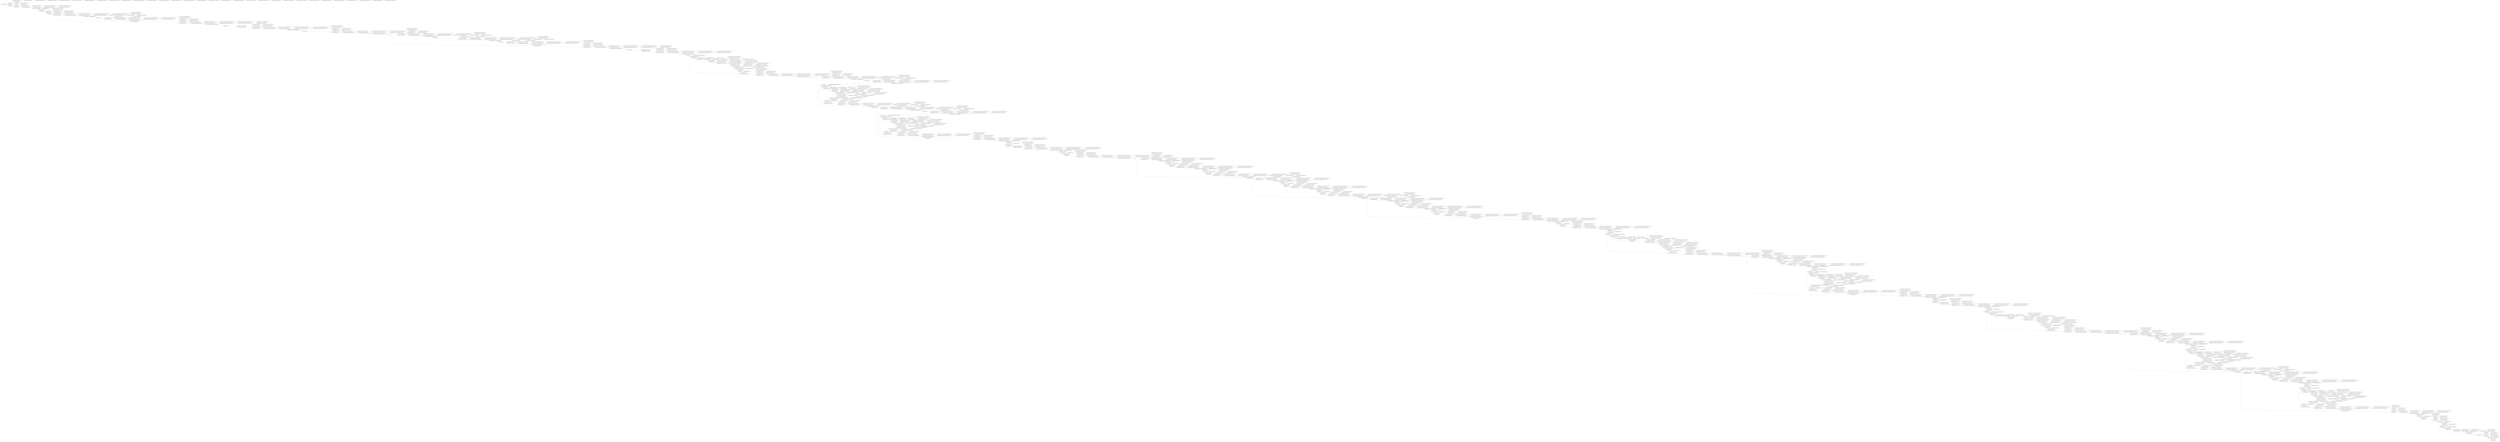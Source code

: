 strict digraph  {
self [op=Placeholder];
"MobilenetV3large/rescaling/Cast/x" [op=Const];
"MobilenetV3large/rescaling/Cast_1/x" [op=Const];
"MobilenetV3large/rescaling/mul" [op=Mul];
"MobilenetV3large/rescaling/add" [op=AddV2];
"MobilenetV3large/Conv/Sigmoid/ReadVariableOp/resource" [op=Placeholder];
"MobilenetV3large/Conv/Sigmoid/ReadVariableOp" [op=ReadVariableOp];
"MobilenetV3large/Conv/Sigmoid" [op=Sigmoid];
"MobilenetV3large/Conv/Round" [op=Round];
"MobilenetV3large/Conv/ReadVariableOp/resource" [op=Placeholder];
"MobilenetV3large/Conv/ReadVariableOp" [op=ReadVariableOp];
"MobilenetV3large/Conv/mul" [op=Mul];
"MobilenetV3large/Conv/Conv2D" [op=Conv2D];
"MobilenetV3large/Conv/BatchNorm/ReadVariableOp/resource" [op=Placeholder];
"MobilenetV3large/Conv/BatchNorm/ReadVariableOp" [op=ReadVariableOp];
"MobilenetV3large/Conv/BatchNorm/ReadVariableOp_1/resource" [op=Placeholder];
"MobilenetV3large/Conv/BatchNorm/ReadVariableOp_1" [op=ReadVariableOp];
"MobilenetV3large/Conv/BatchNorm/FusedBatchNormV3/ReadVariableOp/resource" [op=Placeholder];
"MobilenetV3large/Conv/BatchNorm/FusedBatchNormV3/ReadVariableOp" [op=ReadVariableOp];
"MobilenetV3large/Conv/BatchNorm/FusedBatchNormV3/ReadVariableOp_1/resource" [op=Placeholder];
"MobilenetV3large/Conv/BatchNorm/FusedBatchNormV3/ReadVariableOp_1" [op=ReadVariableOp];
"MobilenetV3large/Conv/BatchNorm/FusedBatchNormV3" [op=FusedBatchNormV3];
"MobilenetV3large/tf_op_layer_AddV2/AddV2/y" [op=Const];
"MobilenetV3large/tf_op_layer_AddV2/AddV2" [op=AddV2];
"MobilenetV3large/re_lu/Relu6" [op=Relu6];
"MobilenetV3large/tf_op_layer_Mul/Mul/y" [op=Const];
"MobilenetV3large/tf_op_layer_Mul/Mul" [op=Mul];
"MobilenetV3large/multiply/mul" [op=Mul];
"MobilenetV3large/expanded_conv/depthwise/Sigmoid/ReadVariableOp/resource" [op=Placeholder];
"MobilenetV3large/expanded_conv/depthwise/Sigmoid/ReadVariableOp" [op=ReadVariableOp];
"MobilenetV3large/expanded_conv/depthwise/Sigmoid" [op=Sigmoid];
"MobilenetV3large/expanded_conv/depthwise/Round" [op=Round];
"MobilenetV3large/expanded_conv/depthwise/ReadVariableOp/resource" [op=Placeholder];
"MobilenetV3large/expanded_conv/depthwise/ReadVariableOp" [op=ReadVariableOp];
"MobilenetV3large/expanded_conv/depthwise/mul" [op=Mul];
"MobilenetV3large/expanded_conv/depthwise/depthwise/Shape" [op=Const];
"MobilenetV3large/expanded_conv/depthwise/depthwise/dilation_rate" [op=Const];
"MobilenetV3large/expanded_conv/depthwise/depthwise" [op=DepthwiseConv2dNative];
"MobilenetV3large/expanded_conv/depthwise/BatchNorm/ReadVariableOp/resource" [op=Placeholder];
"MobilenetV3large/expanded_conv/depthwise/BatchNorm/ReadVariableOp" [op=ReadVariableOp];
"MobilenetV3large/expanded_conv/depthwise/BatchNorm/ReadVariableOp_1/resource" [op=Placeholder];
"MobilenetV3large/expanded_conv/depthwise/BatchNorm/ReadVariableOp_1" [op=ReadVariableOp];
"MobilenetV3large/expanded_conv/depthwise/BatchNorm/FusedBatchNormV3/ReadVariableOp/resource" [op=Placeholder];
"MobilenetV3large/expanded_conv/depthwise/BatchNorm/FusedBatchNormV3/ReadVariableOp" [op=ReadVariableOp];
"MobilenetV3large/expanded_conv/depthwise/BatchNorm/FusedBatchNormV3/ReadVariableOp_1/resource" [op=Placeholder];
"MobilenetV3large/expanded_conv/depthwise/BatchNorm/FusedBatchNormV3/ReadVariableOp_1" [op=ReadVariableOp];
"MobilenetV3large/expanded_conv/depthwise/BatchNorm/FusedBatchNormV3" [op=FusedBatchNormV3];
"MobilenetV3large/re_lu_1/Relu" [op=Relu];
"MobilenetV3large/expanded_conv/project/Sigmoid/ReadVariableOp/resource" [op=Placeholder];
"MobilenetV3large/expanded_conv/project/Sigmoid/ReadVariableOp" [op=ReadVariableOp];
"MobilenetV3large/expanded_conv/project/Sigmoid" [op=Sigmoid];
"MobilenetV3large/expanded_conv/project/Round" [op=Round];
"MobilenetV3large/expanded_conv/project/ReadVariableOp/resource" [op=Placeholder];
"MobilenetV3large/expanded_conv/project/ReadVariableOp" [op=ReadVariableOp];
"MobilenetV3large/expanded_conv/project/mul" [op=Mul];
"MobilenetV3large/expanded_conv/project/Conv2D" [op=Conv2D];
"MobilenetV3large/expanded_conv/project/BatchNorm/ReadVariableOp/resource" [op=Placeholder];
"MobilenetV3large/expanded_conv/project/BatchNorm/ReadVariableOp" [op=ReadVariableOp];
"MobilenetV3large/expanded_conv/project/BatchNorm/ReadVariableOp_1/resource" [op=Placeholder];
"MobilenetV3large/expanded_conv/project/BatchNorm/ReadVariableOp_1" [op=ReadVariableOp];
"MobilenetV3large/expanded_conv/project/BatchNorm/FusedBatchNormV3/ReadVariableOp/resource" [op=Placeholder];
"MobilenetV3large/expanded_conv/project/BatchNorm/FusedBatchNormV3/ReadVariableOp" [op=ReadVariableOp];
"MobilenetV3large/expanded_conv/project/BatchNorm/FusedBatchNormV3/ReadVariableOp_1/resource" [op=Placeholder];
"MobilenetV3large/expanded_conv/project/BatchNorm/FusedBatchNormV3/ReadVariableOp_1" [op=ReadVariableOp];
"MobilenetV3large/expanded_conv/project/BatchNorm/FusedBatchNormV3" [op=FusedBatchNormV3];
"MobilenetV3large/expanded_conv/Add/add" [op=AddV2];
"MobilenetV3large/expanded_conv_1/expand/Sigmoid/ReadVariableOp/resource" [op=Placeholder];
"MobilenetV3large/expanded_conv_1/expand/Sigmoid/ReadVariableOp" [op=ReadVariableOp];
"MobilenetV3large/expanded_conv_1/expand/Sigmoid" [op=Sigmoid];
"MobilenetV3large/expanded_conv_1/expand/Round" [op=Round];
"MobilenetV3large/expanded_conv_1/expand/ReadVariableOp/resource" [op=Placeholder];
"MobilenetV3large/expanded_conv_1/expand/ReadVariableOp" [op=ReadVariableOp];
"MobilenetV3large/expanded_conv_1/expand/mul" [op=Mul];
"MobilenetV3large/expanded_conv_1/expand/Conv2D" [op=Conv2D];
"MobilenetV3large/expanded_conv_1/expand/BatchNorm/ReadVariableOp/resource" [op=Placeholder];
"MobilenetV3large/expanded_conv_1/expand/BatchNorm/ReadVariableOp" [op=ReadVariableOp];
"MobilenetV3large/expanded_conv_1/expand/BatchNorm/ReadVariableOp_1/resource" [op=Placeholder];
"MobilenetV3large/expanded_conv_1/expand/BatchNorm/ReadVariableOp_1" [op=ReadVariableOp];
"MobilenetV3large/expanded_conv_1/expand/BatchNorm/FusedBatchNormV3/ReadVariableOp/resource" [op=Placeholder];
"MobilenetV3large/expanded_conv_1/expand/BatchNorm/FusedBatchNormV3/ReadVariableOp" [op=ReadVariableOp];
"MobilenetV3large/expanded_conv_1/expand/BatchNorm/FusedBatchNormV3/ReadVariableOp_1/resource" [op=Placeholder];
"MobilenetV3large/expanded_conv_1/expand/BatchNorm/FusedBatchNormV3/ReadVariableOp_1" [op=ReadVariableOp];
"MobilenetV3large/expanded_conv_1/expand/BatchNorm/FusedBatchNormV3" [op=FusedBatchNormV3];
"MobilenetV3large/re_lu_2/Relu" [op=Relu];
"MobilenetV3large/expanded_conv_1/depthwise/pad/Pad/paddings" [op=Const];
"MobilenetV3large/expanded_conv_1/depthwise/pad/Pad" [op=Pad];
"MobilenetV3large/expanded_conv_1/depthwise/Sigmoid/ReadVariableOp/resource" [op=Placeholder];
"MobilenetV3large/expanded_conv_1/depthwise/Sigmoid/ReadVariableOp" [op=ReadVariableOp];
"MobilenetV3large/expanded_conv_1/depthwise/Sigmoid" [op=Sigmoid];
"MobilenetV3large/expanded_conv_1/depthwise/Round" [op=Round];
"MobilenetV3large/expanded_conv_1/depthwise/ReadVariableOp/resource" [op=Placeholder];
"MobilenetV3large/expanded_conv_1/depthwise/ReadVariableOp" [op=ReadVariableOp];
"MobilenetV3large/expanded_conv_1/depthwise/mul" [op=Mul];
"MobilenetV3large/expanded_conv_1/depthwise/depthwise/Shape" [op=Const];
"MobilenetV3large/expanded_conv_1/depthwise/depthwise/dilation_rate" [op=Const];
"MobilenetV3large/expanded_conv_1/depthwise/depthwise" [op=DepthwiseConv2dNative];
"MobilenetV3large/expanded_conv_1/depthwise/BatchNorm/ReadVariableOp/resource" [op=Placeholder];
"MobilenetV3large/expanded_conv_1/depthwise/BatchNorm/ReadVariableOp" [op=ReadVariableOp];
"MobilenetV3large/expanded_conv_1/depthwise/BatchNorm/ReadVariableOp_1/resource" [op=Placeholder];
"MobilenetV3large/expanded_conv_1/depthwise/BatchNorm/ReadVariableOp_1" [op=ReadVariableOp];
"MobilenetV3large/expanded_conv_1/depthwise/BatchNorm/FusedBatchNormV3/ReadVariableOp/resource" [op=Placeholder];
"MobilenetV3large/expanded_conv_1/depthwise/BatchNorm/FusedBatchNormV3/ReadVariableOp" [op=ReadVariableOp];
"MobilenetV3large/expanded_conv_1/depthwise/BatchNorm/FusedBatchNormV3/ReadVariableOp_1/resource" [op=Placeholder];
"MobilenetV3large/expanded_conv_1/depthwise/BatchNorm/FusedBatchNormV3/ReadVariableOp_1" [op=ReadVariableOp];
"MobilenetV3large/expanded_conv_1/depthwise/BatchNorm/FusedBatchNormV3" [op=FusedBatchNormV3];
"MobilenetV3large/re_lu_3/Relu" [op=Relu];
"MobilenetV3large/expanded_conv_1/project/Sigmoid/ReadVariableOp/resource" [op=Placeholder];
"MobilenetV3large/expanded_conv_1/project/Sigmoid/ReadVariableOp" [op=ReadVariableOp];
"MobilenetV3large/expanded_conv_1/project/Sigmoid" [op=Sigmoid];
"MobilenetV3large/expanded_conv_1/project/Round" [op=Round];
"MobilenetV3large/expanded_conv_1/project/ReadVariableOp/resource" [op=Placeholder];
"MobilenetV3large/expanded_conv_1/project/ReadVariableOp" [op=ReadVariableOp];
"MobilenetV3large/expanded_conv_1/project/mul" [op=Mul];
"MobilenetV3large/expanded_conv_1/project/Conv2D" [op=Conv2D];
"MobilenetV3large/expanded_conv_1/project/BatchNorm/ReadVariableOp/resource" [op=Placeholder];
"MobilenetV3large/expanded_conv_1/project/BatchNorm/ReadVariableOp" [op=ReadVariableOp];
"MobilenetV3large/expanded_conv_1/project/BatchNorm/ReadVariableOp_1/resource" [op=Placeholder];
"MobilenetV3large/expanded_conv_1/project/BatchNorm/ReadVariableOp_1" [op=ReadVariableOp];
"MobilenetV3large/expanded_conv_1/project/BatchNorm/FusedBatchNormV3/ReadVariableOp/resource" [op=Placeholder];
"MobilenetV3large/expanded_conv_1/project/BatchNorm/FusedBatchNormV3/ReadVariableOp" [op=ReadVariableOp];
"MobilenetV3large/expanded_conv_1/project/BatchNorm/FusedBatchNormV3/ReadVariableOp_1/resource" [op=Placeholder];
"MobilenetV3large/expanded_conv_1/project/BatchNorm/FusedBatchNormV3/ReadVariableOp_1" [op=ReadVariableOp];
"MobilenetV3large/expanded_conv_1/project/BatchNorm/FusedBatchNormV3" [op=FusedBatchNormV3];
"MobilenetV3large/expanded_conv_2/expand/Sigmoid/ReadVariableOp/resource" [op=Placeholder];
"MobilenetV3large/expanded_conv_2/expand/Sigmoid/ReadVariableOp" [op=ReadVariableOp];
"MobilenetV3large/expanded_conv_2/expand/Sigmoid" [op=Sigmoid];
"MobilenetV3large/expanded_conv_2/expand/Round" [op=Round];
"MobilenetV3large/expanded_conv_2/expand/ReadVariableOp/resource" [op=Placeholder];
"MobilenetV3large/expanded_conv_2/expand/ReadVariableOp" [op=ReadVariableOp];
"MobilenetV3large/expanded_conv_2/expand/mul" [op=Mul];
"MobilenetV3large/expanded_conv_2/expand/Conv2D" [op=Conv2D];
"MobilenetV3large/expanded_conv_2/expand/BatchNorm/ReadVariableOp/resource" [op=Placeholder];
"MobilenetV3large/expanded_conv_2/expand/BatchNorm/ReadVariableOp" [op=ReadVariableOp];
"MobilenetV3large/expanded_conv_2/expand/BatchNorm/ReadVariableOp_1/resource" [op=Placeholder];
"MobilenetV3large/expanded_conv_2/expand/BatchNorm/ReadVariableOp_1" [op=ReadVariableOp];
"MobilenetV3large/expanded_conv_2/expand/BatchNorm/FusedBatchNormV3/ReadVariableOp/resource" [op=Placeholder];
"MobilenetV3large/expanded_conv_2/expand/BatchNorm/FusedBatchNormV3/ReadVariableOp" [op=ReadVariableOp];
"MobilenetV3large/expanded_conv_2/expand/BatchNorm/FusedBatchNormV3/ReadVariableOp_1/resource" [op=Placeholder];
"MobilenetV3large/expanded_conv_2/expand/BatchNorm/FusedBatchNormV3/ReadVariableOp_1" [op=ReadVariableOp];
"MobilenetV3large/expanded_conv_2/expand/BatchNorm/FusedBatchNormV3" [op=FusedBatchNormV3];
"MobilenetV3large/re_lu_4/Relu" [op=Relu];
"MobilenetV3large/expanded_conv_2/depthwise/Sigmoid/ReadVariableOp/resource" [op=Placeholder];
"MobilenetV3large/expanded_conv_2/depthwise/Sigmoid/ReadVariableOp" [op=ReadVariableOp];
"MobilenetV3large/expanded_conv_2/depthwise/Sigmoid" [op=Sigmoid];
"MobilenetV3large/expanded_conv_2/depthwise/Round" [op=Round];
"MobilenetV3large/expanded_conv_2/depthwise/ReadVariableOp/resource" [op=Placeholder];
"MobilenetV3large/expanded_conv_2/depthwise/ReadVariableOp" [op=ReadVariableOp];
"MobilenetV3large/expanded_conv_2/depthwise/mul" [op=Mul];
"MobilenetV3large/expanded_conv_2/depthwise/depthwise/Shape" [op=Const];
"MobilenetV3large/expanded_conv_2/depthwise/depthwise/dilation_rate" [op=Const];
"MobilenetV3large/expanded_conv_2/depthwise/depthwise" [op=DepthwiseConv2dNative];
"MobilenetV3large/expanded_conv_2/depthwise/BatchNorm/ReadVariableOp/resource" [op=Placeholder];
"MobilenetV3large/expanded_conv_2/depthwise/BatchNorm/ReadVariableOp" [op=ReadVariableOp];
"MobilenetV3large/expanded_conv_2/depthwise/BatchNorm/ReadVariableOp_1/resource" [op=Placeholder];
"MobilenetV3large/expanded_conv_2/depthwise/BatchNorm/ReadVariableOp_1" [op=ReadVariableOp];
"MobilenetV3large/expanded_conv_2/depthwise/BatchNorm/FusedBatchNormV3/ReadVariableOp/resource" [op=Placeholder];
"MobilenetV3large/expanded_conv_2/depthwise/BatchNorm/FusedBatchNormV3/ReadVariableOp" [op=ReadVariableOp];
"MobilenetV3large/expanded_conv_2/depthwise/BatchNorm/FusedBatchNormV3/ReadVariableOp_1/resource" [op=Placeholder];
"MobilenetV3large/expanded_conv_2/depthwise/BatchNorm/FusedBatchNormV3/ReadVariableOp_1" [op=ReadVariableOp];
"MobilenetV3large/expanded_conv_2/depthwise/BatchNorm/FusedBatchNormV3" [op=FusedBatchNormV3];
"MobilenetV3large/re_lu_5/Relu" [op=Relu];
"MobilenetV3large/expanded_conv_2/project/Sigmoid/ReadVariableOp/resource" [op=Placeholder];
"MobilenetV3large/expanded_conv_2/project/Sigmoid/ReadVariableOp" [op=ReadVariableOp];
"MobilenetV3large/expanded_conv_2/project/Sigmoid" [op=Sigmoid];
"MobilenetV3large/expanded_conv_2/project/Round" [op=Round];
"MobilenetV3large/expanded_conv_2/project/ReadVariableOp/resource" [op=Placeholder];
"MobilenetV3large/expanded_conv_2/project/ReadVariableOp" [op=ReadVariableOp];
"MobilenetV3large/expanded_conv_2/project/mul" [op=Mul];
"MobilenetV3large/expanded_conv_2/project/Conv2D" [op=Conv2D];
"MobilenetV3large/expanded_conv_2/project/BatchNorm/ReadVariableOp/resource" [op=Placeholder];
"MobilenetV3large/expanded_conv_2/project/BatchNorm/ReadVariableOp" [op=ReadVariableOp];
"MobilenetV3large/expanded_conv_2/project/BatchNorm/ReadVariableOp_1/resource" [op=Placeholder];
"MobilenetV3large/expanded_conv_2/project/BatchNorm/ReadVariableOp_1" [op=ReadVariableOp];
"MobilenetV3large/expanded_conv_2/project/BatchNorm/FusedBatchNormV3/ReadVariableOp/resource" [op=Placeholder];
"MobilenetV3large/expanded_conv_2/project/BatchNorm/FusedBatchNormV3/ReadVariableOp" [op=ReadVariableOp];
"MobilenetV3large/expanded_conv_2/project/BatchNorm/FusedBatchNormV3/ReadVariableOp_1/resource" [op=Placeholder];
"MobilenetV3large/expanded_conv_2/project/BatchNorm/FusedBatchNormV3/ReadVariableOp_1" [op=ReadVariableOp];
"MobilenetV3large/expanded_conv_2/project/BatchNorm/FusedBatchNormV3" [op=FusedBatchNormV3];
"MobilenetV3large/expanded_conv_2/Add/add" [op=AddV2];
"MobilenetV3large/expanded_conv_3/expand/Sigmoid/ReadVariableOp/resource" [op=Placeholder];
"MobilenetV3large/expanded_conv_3/expand/Sigmoid/ReadVariableOp" [op=ReadVariableOp];
"MobilenetV3large/expanded_conv_3/expand/Sigmoid" [op=Sigmoid];
"MobilenetV3large/expanded_conv_3/expand/Round" [op=Round];
"MobilenetV3large/expanded_conv_3/expand/ReadVariableOp/resource" [op=Placeholder];
"MobilenetV3large/expanded_conv_3/expand/ReadVariableOp" [op=ReadVariableOp];
"MobilenetV3large/expanded_conv_3/expand/mul" [op=Mul];
"MobilenetV3large/expanded_conv_3/expand/Conv2D" [op=Conv2D];
"MobilenetV3large/expanded_conv_3/expand/BatchNorm/ReadVariableOp/resource" [op=Placeholder];
"MobilenetV3large/expanded_conv_3/expand/BatchNorm/ReadVariableOp" [op=ReadVariableOp];
"MobilenetV3large/expanded_conv_3/expand/BatchNorm/ReadVariableOp_1/resource" [op=Placeholder];
"MobilenetV3large/expanded_conv_3/expand/BatchNorm/ReadVariableOp_1" [op=ReadVariableOp];
"MobilenetV3large/expanded_conv_3/expand/BatchNorm/FusedBatchNormV3/ReadVariableOp/resource" [op=Placeholder];
"MobilenetV3large/expanded_conv_3/expand/BatchNorm/FusedBatchNormV3/ReadVariableOp" [op=ReadVariableOp];
"MobilenetV3large/expanded_conv_3/expand/BatchNorm/FusedBatchNormV3/ReadVariableOp_1/resource" [op=Placeholder];
"MobilenetV3large/expanded_conv_3/expand/BatchNorm/FusedBatchNormV3/ReadVariableOp_1" [op=ReadVariableOp];
"MobilenetV3large/expanded_conv_3/expand/BatchNorm/FusedBatchNormV3" [op=FusedBatchNormV3];
"MobilenetV3large/re_lu_6/Relu" [op=Relu];
"MobilenetV3large/expanded_conv_3/depthwise/pad/Pad/paddings" [op=Const];
"MobilenetV3large/expanded_conv_3/depthwise/pad/Pad" [op=Pad];
"MobilenetV3large/expanded_conv_3/depthwise/Sigmoid/ReadVariableOp/resource" [op=Placeholder];
"MobilenetV3large/expanded_conv_3/depthwise/Sigmoid/ReadVariableOp" [op=ReadVariableOp];
"MobilenetV3large/expanded_conv_3/depthwise/Sigmoid" [op=Sigmoid];
"MobilenetV3large/expanded_conv_3/depthwise/Round" [op=Round];
"MobilenetV3large/expanded_conv_3/depthwise/ReadVariableOp/resource" [op=Placeholder];
"MobilenetV3large/expanded_conv_3/depthwise/ReadVariableOp" [op=ReadVariableOp];
"MobilenetV3large/expanded_conv_3/depthwise/mul" [op=Mul];
"MobilenetV3large/expanded_conv_3/depthwise/depthwise/Shape" [op=Const];
"MobilenetV3large/expanded_conv_3/depthwise/depthwise/dilation_rate" [op=Const];
"MobilenetV3large/expanded_conv_3/depthwise/depthwise" [op=DepthwiseConv2dNative];
"MobilenetV3large/expanded_conv_3/depthwise/BatchNorm/ReadVariableOp/resource" [op=Placeholder];
"MobilenetV3large/expanded_conv_3/depthwise/BatchNorm/ReadVariableOp" [op=ReadVariableOp];
"MobilenetV3large/expanded_conv_3/depthwise/BatchNorm/ReadVariableOp_1/resource" [op=Placeholder];
"MobilenetV3large/expanded_conv_3/depthwise/BatchNorm/ReadVariableOp_1" [op=ReadVariableOp];
"MobilenetV3large/expanded_conv_3/depthwise/BatchNorm/FusedBatchNormV3/ReadVariableOp/resource" [op=Placeholder];
"MobilenetV3large/expanded_conv_3/depthwise/BatchNorm/FusedBatchNormV3/ReadVariableOp" [op=ReadVariableOp];
"MobilenetV3large/expanded_conv_3/depthwise/BatchNorm/FusedBatchNormV3/ReadVariableOp_1/resource" [op=Placeholder];
"MobilenetV3large/expanded_conv_3/depthwise/BatchNorm/FusedBatchNormV3/ReadVariableOp_1" [op=ReadVariableOp];
"MobilenetV3large/expanded_conv_3/depthwise/BatchNorm/FusedBatchNormV3" [op=FusedBatchNormV3];
"MobilenetV3large/re_lu_7/Relu" [op=Relu];
"MobilenetV3large/expanded_conv_3/squeeze_excite/AvgPool/Mean/reduction_indices" [op=Const];
"MobilenetV3large/expanded_conv_3/squeeze_excite/AvgPool/Mean" [op=Mean];
"MobilenetV3large/reshape/Shape" [op=Shape];
"MobilenetV3large/reshape/strided_slice/stack" [op=Const];
"MobilenetV3large/reshape/strided_slice/stack_1" [op=Const];
"MobilenetV3large/reshape/strided_slice/stack_2" [op=Const];
"MobilenetV3large/reshape/strided_slice" [op=StridedSlice];
"MobilenetV3large/reshape/Reshape/shape/1" [op=Const];
"MobilenetV3large/reshape/Reshape/shape/2" [op=Const];
"MobilenetV3large/reshape/Reshape/shape/3" [op=Const];
"MobilenetV3large/reshape/Reshape/shape" [op=Pack];
"MobilenetV3large/reshape/Reshape" [op=Reshape];
"MobilenetV3large/expanded_conv_3/squeeze_excite/Conv/Sigmoid/ReadVariableOp/resource" [op=Placeholder];
"MobilenetV3large/expanded_conv_3/squeeze_excite/Conv/Sigmoid/ReadVariableOp" [op=ReadVariableOp];
"MobilenetV3large/expanded_conv_3/squeeze_excite/Conv/Sigmoid" [op=Sigmoid];
"MobilenetV3large/expanded_conv_3/squeeze_excite/Conv/Round" [op=Round];
"MobilenetV3large/expanded_conv_3/squeeze_excite/Conv/ReadVariableOp/resource" [op=Placeholder];
"MobilenetV3large/expanded_conv_3/squeeze_excite/Conv/ReadVariableOp" [op=ReadVariableOp];
"MobilenetV3large/expanded_conv_3/squeeze_excite/Conv/mul" [op=Mul];
"MobilenetV3large/expanded_conv_3/squeeze_excite/Conv/Conv2D" [op=Conv2D];
"MobilenetV3large/expanded_conv_3/squeeze_excite/Conv/BiasAdd/ReadVariableOp/resource" [op=Placeholder];
"MobilenetV3large/expanded_conv_3/squeeze_excite/Conv/BiasAdd/ReadVariableOp" [op=ReadVariableOp];
"MobilenetV3large/expanded_conv_3/squeeze_excite/Conv/BiasAdd" [op=BiasAdd];
"MobilenetV3large/expanded_conv_3/squeeze_excite/Relu/Relu" [op=Relu];
"MobilenetV3large/expanded_conv_3/squeeze_excite/Conv_1/Sigmoid/ReadVariableOp/resource" [op=Placeholder];
"MobilenetV3large/expanded_conv_3/squeeze_excite/Conv_1/Sigmoid/ReadVariableOp" [op=ReadVariableOp];
"MobilenetV3large/expanded_conv_3/squeeze_excite/Conv_1/Sigmoid" [op=Sigmoid];
"MobilenetV3large/expanded_conv_3/squeeze_excite/Conv_1/Round" [op=Round];
"MobilenetV3large/expanded_conv_3/squeeze_excite/Conv_1/ReadVariableOp/resource" [op=Placeholder];
"MobilenetV3large/expanded_conv_3/squeeze_excite/Conv_1/ReadVariableOp" [op=ReadVariableOp];
"MobilenetV3large/expanded_conv_3/squeeze_excite/Conv_1/mul" [op=Mul];
"MobilenetV3large/expanded_conv_3/squeeze_excite/Conv_1/Conv2D" [op=Conv2D];
"MobilenetV3large/expanded_conv_3/squeeze_excite/Conv_1/BiasAdd/ReadVariableOp/resource" [op=Placeholder];
"MobilenetV3large/expanded_conv_3/squeeze_excite/Conv_1/BiasAdd/ReadVariableOp" [op=ReadVariableOp];
"MobilenetV3large/expanded_conv_3/squeeze_excite/Conv_1/BiasAdd" [op=BiasAdd];
"MobilenetV3large/tf_op_layer_AddV2_1/AddV2_1/y" [op=Const];
"MobilenetV3large/tf_op_layer_AddV2_1/AddV2_1" [op=AddV2];
"MobilenetV3large/re_lu_8/Relu6" [op=Relu6];
"MobilenetV3large/tf_op_layer_Mul_1/Mul_1/y" [op=Const];
"MobilenetV3large/tf_op_layer_Mul_1/Mul_1" [op=Mul];
"MobilenetV3large/expanded_conv_3/squeeze_excite/Mul/mul" [op=Mul];
"MobilenetV3large/expanded_conv_3/project/Sigmoid/ReadVariableOp/resource" [op=Placeholder];
"MobilenetV3large/expanded_conv_3/project/Sigmoid/ReadVariableOp" [op=ReadVariableOp];
"MobilenetV3large/expanded_conv_3/project/Sigmoid" [op=Sigmoid];
"MobilenetV3large/expanded_conv_3/project/Round" [op=Round];
"MobilenetV3large/expanded_conv_3/project/ReadVariableOp/resource" [op=Placeholder];
"MobilenetV3large/expanded_conv_3/project/ReadVariableOp" [op=ReadVariableOp];
"MobilenetV3large/expanded_conv_3/project/mul" [op=Mul];
"MobilenetV3large/expanded_conv_3/project/Conv2D" [op=Conv2D];
"MobilenetV3large/expanded_conv_3/project/BatchNorm/ReadVariableOp/resource" [op=Placeholder];
"MobilenetV3large/expanded_conv_3/project/BatchNorm/ReadVariableOp" [op=ReadVariableOp];
"MobilenetV3large/expanded_conv_3/project/BatchNorm/ReadVariableOp_1/resource" [op=Placeholder];
"MobilenetV3large/expanded_conv_3/project/BatchNorm/ReadVariableOp_1" [op=ReadVariableOp];
"MobilenetV3large/expanded_conv_3/project/BatchNorm/FusedBatchNormV3/ReadVariableOp/resource" [op=Placeholder];
"MobilenetV3large/expanded_conv_3/project/BatchNorm/FusedBatchNormV3/ReadVariableOp" [op=ReadVariableOp];
"MobilenetV3large/expanded_conv_3/project/BatchNorm/FusedBatchNormV3/ReadVariableOp_1/resource" [op=Placeholder];
"MobilenetV3large/expanded_conv_3/project/BatchNorm/FusedBatchNormV3/ReadVariableOp_1" [op=ReadVariableOp];
"MobilenetV3large/expanded_conv_3/project/BatchNorm/FusedBatchNormV3" [op=FusedBatchNormV3];
"MobilenetV3large/expanded_conv_4/expand/Sigmoid/ReadVariableOp/resource" [op=Placeholder];
"MobilenetV3large/expanded_conv_4/expand/Sigmoid/ReadVariableOp" [op=ReadVariableOp];
"MobilenetV3large/expanded_conv_4/expand/Sigmoid" [op=Sigmoid];
"MobilenetV3large/expanded_conv_4/expand/Round" [op=Round];
"MobilenetV3large/expanded_conv_4/expand/ReadVariableOp/resource" [op=Placeholder];
"MobilenetV3large/expanded_conv_4/expand/ReadVariableOp" [op=ReadVariableOp];
"MobilenetV3large/expanded_conv_4/expand/mul" [op=Mul];
"MobilenetV3large/expanded_conv_4/expand/Conv2D" [op=Conv2D];
"MobilenetV3large/expanded_conv_4/expand/BatchNorm/ReadVariableOp/resource" [op=Placeholder];
"MobilenetV3large/expanded_conv_4/expand/BatchNorm/ReadVariableOp" [op=ReadVariableOp];
"MobilenetV3large/expanded_conv_4/expand/BatchNorm/ReadVariableOp_1/resource" [op=Placeholder];
"MobilenetV3large/expanded_conv_4/expand/BatchNorm/ReadVariableOp_1" [op=ReadVariableOp];
"MobilenetV3large/expanded_conv_4/expand/BatchNorm/FusedBatchNormV3/ReadVariableOp/resource" [op=Placeholder];
"MobilenetV3large/expanded_conv_4/expand/BatchNorm/FusedBatchNormV3/ReadVariableOp" [op=ReadVariableOp];
"MobilenetV3large/expanded_conv_4/expand/BatchNorm/FusedBatchNormV3/ReadVariableOp_1/resource" [op=Placeholder];
"MobilenetV3large/expanded_conv_4/expand/BatchNorm/FusedBatchNormV3/ReadVariableOp_1" [op=ReadVariableOp];
"MobilenetV3large/expanded_conv_4/expand/BatchNorm/FusedBatchNormV3" [op=FusedBatchNormV3];
"MobilenetV3large/re_lu_9/Relu" [op=Relu];
"MobilenetV3large/expanded_conv_4/depthwise/Sigmoid/ReadVariableOp/resource" [op=Placeholder];
"MobilenetV3large/expanded_conv_4/depthwise/Sigmoid/ReadVariableOp" [op=ReadVariableOp];
"MobilenetV3large/expanded_conv_4/depthwise/Sigmoid" [op=Sigmoid];
"MobilenetV3large/expanded_conv_4/depthwise/Round" [op=Round];
"MobilenetV3large/expanded_conv_4/depthwise/ReadVariableOp/resource" [op=Placeholder];
"MobilenetV3large/expanded_conv_4/depthwise/ReadVariableOp" [op=ReadVariableOp];
"MobilenetV3large/expanded_conv_4/depthwise/mul" [op=Mul];
"MobilenetV3large/expanded_conv_4/depthwise/depthwise/Shape" [op=Const];
"MobilenetV3large/expanded_conv_4/depthwise/depthwise/dilation_rate" [op=Const];
"MobilenetV3large/expanded_conv_4/depthwise/depthwise" [op=DepthwiseConv2dNative];
"MobilenetV3large/expanded_conv_4/depthwise/BatchNorm/ReadVariableOp/resource" [op=Placeholder];
"MobilenetV3large/expanded_conv_4/depthwise/BatchNorm/ReadVariableOp" [op=ReadVariableOp];
"MobilenetV3large/expanded_conv_4/depthwise/BatchNorm/ReadVariableOp_1/resource" [op=Placeholder];
"MobilenetV3large/expanded_conv_4/depthwise/BatchNorm/ReadVariableOp_1" [op=ReadVariableOp];
"MobilenetV3large/expanded_conv_4/depthwise/BatchNorm/FusedBatchNormV3/ReadVariableOp/resource" [op=Placeholder];
"MobilenetV3large/expanded_conv_4/depthwise/BatchNorm/FusedBatchNormV3/ReadVariableOp" [op=ReadVariableOp];
"MobilenetV3large/expanded_conv_4/depthwise/BatchNorm/FusedBatchNormV3/ReadVariableOp_1/resource" [op=Placeholder];
"MobilenetV3large/expanded_conv_4/depthwise/BatchNorm/FusedBatchNormV3/ReadVariableOp_1" [op=ReadVariableOp];
"MobilenetV3large/expanded_conv_4/depthwise/BatchNorm/FusedBatchNormV3" [op=FusedBatchNormV3];
"MobilenetV3large/re_lu_10/Relu" [op=Relu];
"MobilenetV3large/expanded_conv_4/squeeze_excite/AvgPool/Mean/reduction_indices" [op=Const];
"MobilenetV3large/expanded_conv_4/squeeze_excite/AvgPool/Mean" [op=Mean];
"MobilenetV3large/reshape_1/Shape" [op=Shape];
"MobilenetV3large/reshape_1/strided_slice/stack" [op=Const];
"MobilenetV3large/reshape_1/strided_slice/stack_1" [op=Const];
"MobilenetV3large/reshape_1/strided_slice/stack_2" [op=Const];
"MobilenetV3large/reshape_1/strided_slice" [op=StridedSlice];
"MobilenetV3large/reshape_1/Reshape/shape/1" [op=Const];
"MobilenetV3large/reshape_1/Reshape/shape/2" [op=Const];
"MobilenetV3large/reshape_1/Reshape/shape/3" [op=Const];
"MobilenetV3large/reshape_1/Reshape/shape" [op=Pack];
"MobilenetV3large/reshape_1/Reshape" [op=Reshape];
"MobilenetV3large/expanded_conv_4/squeeze_excite/Conv/Sigmoid/ReadVariableOp/resource" [op=Placeholder];
"MobilenetV3large/expanded_conv_4/squeeze_excite/Conv/Sigmoid/ReadVariableOp" [op=ReadVariableOp];
"MobilenetV3large/expanded_conv_4/squeeze_excite/Conv/Sigmoid" [op=Sigmoid];
"MobilenetV3large/expanded_conv_4/squeeze_excite/Conv/Round" [op=Round];
"MobilenetV3large/expanded_conv_4/squeeze_excite/Conv/ReadVariableOp/resource" [op=Placeholder];
"MobilenetV3large/expanded_conv_4/squeeze_excite/Conv/ReadVariableOp" [op=ReadVariableOp];
"MobilenetV3large/expanded_conv_4/squeeze_excite/Conv/mul" [op=Mul];
"MobilenetV3large/expanded_conv_4/squeeze_excite/Conv/Conv2D" [op=Conv2D];
"MobilenetV3large/expanded_conv_4/squeeze_excite/Conv/BiasAdd/ReadVariableOp/resource" [op=Placeholder];
"MobilenetV3large/expanded_conv_4/squeeze_excite/Conv/BiasAdd/ReadVariableOp" [op=ReadVariableOp];
"MobilenetV3large/expanded_conv_4/squeeze_excite/Conv/BiasAdd" [op=BiasAdd];
"MobilenetV3large/expanded_conv_4/squeeze_excite/Relu/Relu" [op=Relu];
"MobilenetV3large/expanded_conv_4/squeeze_excite/Conv_1/Sigmoid/ReadVariableOp/resource" [op=Placeholder];
"MobilenetV3large/expanded_conv_4/squeeze_excite/Conv_1/Sigmoid/ReadVariableOp" [op=ReadVariableOp];
"MobilenetV3large/expanded_conv_4/squeeze_excite/Conv_1/Sigmoid" [op=Sigmoid];
"MobilenetV3large/expanded_conv_4/squeeze_excite/Conv_1/Round" [op=Round];
"MobilenetV3large/expanded_conv_4/squeeze_excite/Conv_1/ReadVariableOp/resource" [op=Placeholder];
"MobilenetV3large/expanded_conv_4/squeeze_excite/Conv_1/ReadVariableOp" [op=ReadVariableOp];
"MobilenetV3large/expanded_conv_4/squeeze_excite/Conv_1/mul" [op=Mul];
"MobilenetV3large/expanded_conv_4/squeeze_excite/Conv_1/Conv2D" [op=Conv2D];
"MobilenetV3large/expanded_conv_4/squeeze_excite/Conv_1/BiasAdd/ReadVariableOp/resource" [op=Placeholder];
"MobilenetV3large/expanded_conv_4/squeeze_excite/Conv_1/BiasAdd/ReadVariableOp" [op=ReadVariableOp];
"MobilenetV3large/expanded_conv_4/squeeze_excite/Conv_1/BiasAdd" [op=BiasAdd];
"MobilenetV3large/tf_op_layer_AddV2_2/AddV2_2/y" [op=Const];
"MobilenetV3large/tf_op_layer_AddV2_2/AddV2_2" [op=AddV2];
"MobilenetV3large/re_lu_11/Relu6" [op=Relu6];
"MobilenetV3large/tf_op_layer_Mul_2/Mul_2/y" [op=Const];
"MobilenetV3large/tf_op_layer_Mul_2/Mul_2" [op=Mul];
"MobilenetV3large/expanded_conv_4/squeeze_excite/Mul/mul" [op=Mul];
"MobilenetV3large/expanded_conv_4/project/Sigmoid/ReadVariableOp/resource" [op=Placeholder];
"MobilenetV3large/expanded_conv_4/project/Sigmoid/ReadVariableOp" [op=ReadVariableOp];
"MobilenetV3large/expanded_conv_4/project/Sigmoid" [op=Sigmoid];
"MobilenetV3large/expanded_conv_4/project/Round" [op=Round];
"MobilenetV3large/expanded_conv_4/project/ReadVariableOp/resource" [op=Placeholder];
"MobilenetV3large/expanded_conv_4/project/ReadVariableOp" [op=ReadVariableOp];
"MobilenetV3large/expanded_conv_4/project/mul" [op=Mul];
"MobilenetV3large/expanded_conv_4/project/Conv2D" [op=Conv2D];
"MobilenetV3large/expanded_conv_4/project/BatchNorm/ReadVariableOp/resource" [op=Placeholder];
"MobilenetV3large/expanded_conv_4/project/BatchNorm/ReadVariableOp" [op=ReadVariableOp];
"MobilenetV3large/expanded_conv_4/project/BatchNorm/ReadVariableOp_1/resource" [op=Placeholder];
"MobilenetV3large/expanded_conv_4/project/BatchNorm/ReadVariableOp_1" [op=ReadVariableOp];
"MobilenetV3large/expanded_conv_4/project/BatchNorm/FusedBatchNormV3/ReadVariableOp/resource" [op=Placeholder];
"MobilenetV3large/expanded_conv_4/project/BatchNorm/FusedBatchNormV3/ReadVariableOp" [op=ReadVariableOp];
"MobilenetV3large/expanded_conv_4/project/BatchNorm/FusedBatchNormV3/ReadVariableOp_1/resource" [op=Placeholder];
"MobilenetV3large/expanded_conv_4/project/BatchNorm/FusedBatchNormV3/ReadVariableOp_1" [op=ReadVariableOp];
"MobilenetV3large/expanded_conv_4/project/BatchNorm/FusedBatchNormV3" [op=FusedBatchNormV3];
"MobilenetV3large/expanded_conv_4/Add/add" [op=AddV2];
"MobilenetV3large/expanded_conv_5/expand/Sigmoid/ReadVariableOp/resource" [op=Placeholder];
"MobilenetV3large/expanded_conv_5/expand/Sigmoid/ReadVariableOp" [op=ReadVariableOp];
"MobilenetV3large/expanded_conv_5/expand/Sigmoid" [op=Sigmoid];
"MobilenetV3large/expanded_conv_5/expand/Round" [op=Round];
"MobilenetV3large/expanded_conv_5/expand/ReadVariableOp/resource" [op=Placeholder];
"MobilenetV3large/expanded_conv_5/expand/ReadVariableOp" [op=ReadVariableOp];
"MobilenetV3large/expanded_conv_5/expand/mul" [op=Mul];
"MobilenetV3large/expanded_conv_5/expand/Conv2D" [op=Conv2D];
"MobilenetV3large/expanded_conv_5/expand/BatchNorm/ReadVariableOp/resource" [op=Placeholder];
"MobilenetV3large/expanded_conv_5/expand/BatchNorm/ReadVariableOp" [op=ReadVariableOp];
"MobilenetV3large/expanded_conv_5/expand/BatchNorm/ReadVariableOp_1/resource" [op=Placeholder];
"MobilenetV3large/expanded_conv_5/expand/BatchNorm/ReadVariableOp_1" [op=ReadVariableOp];
"MobilenetV3large/expanded_conv_5/expand/BatchNorm/FusedBatchNormV3/ReadVariableOp/resource" [op=Placeholder];
"MobilenetV3large/expanded_conv_5/expand/BatchNorm/FusedBatchNormV3/ReadVariableOp" [op=ReadVariableOp];
"MobilenetV3large/expanded_conv_5/expand/BatchNorm/FusedBatchNormV3/ReadVariableOp_1/resource" [op=Placeholder];
"MobilenetV3large/expanded_conv_5/expand/BatchNorm/FusedBatchNormV3/ReadVariableOp_1" [op=ReadVariableOp];
"MobilenetV3large/expanded_conv_5/expand/BatchNorm/FusedBatchNormV3" [op=FusedBatchNormV3];
"MobilenetV3large/re_lu_12/Relu" [op=Relu];
"MobilenetV3large/expanded_conv_5/depthwise/Sigmoid/ReadVariableOp/resource" [op=Placeholder];
"MobilenetV3large/expanded_conv_5/depthwise/Sigmoid/ReadVariableOp" [op=ReadVariableOp];
"MobilenetV3large/expanded_conv_5/depthwise/Sigmoid" [op=Sigmoid];
"MobilenetV3large/expanded_conv_5/depthwise/Round" [op=Round];
"MobilenetV3large/expanded_conv_5/depthwise/ReadVariableOp/resource" [op=Placeholder];
"MobilenetV3large/expanded_conv_5/depthwise/ReadVariableOp" [op=ReadVariableOp];
"MobilenetV3large/expanded_conv_5/depthwise/mul" [op=Mul];
"MobilenetV3large/expanded_conv_5/depthwise/depthwise/Shape" [op=Const];
"MobilenetV3large/expanded_conv_5/depthwise/depthwise/dilation_rate" [op=Const];
"MobilenetV3large/expanded_conv_5/depthwise/depthwise" [op=DepthwiseConv2dNative];
"MobilenetV3large/expanded_conv_5/depthwise/BatchNorm/ReadVariableOp/resource" [op=Placeholder];
"MobilenetV3large/expanded_conv_5/depthwise/BatchNorm/ReadVariableOp" [op=ReadVariableOp];
"MobilenetV3large/expanded_conv_5/depthwise/BatchNorm/ReadVariableOp_1/resource" [op=Placeholder];
"MobilenetV3large/expanded_conv_5/depthwise/BatchNorm/ReadVariableOp_1" [op=ReadVariableOp];
"MobilenetV3large/expanded_conv_5/depthwise/BatchNorm/FusedBatchNormV3/ReadVariableOp/resource" [op=Placeholder];
"MobilenetV3large/expanded_conv_5/depthwise/BatchNorm/FusedBatchNormV3/ReadVariableOp" [op=ReadVariableOp];
"MobilenetV3large/expanded_conv_5/depthwise/BatchNorm/FusedBatchNormV3/ReadVariableOp_1/resource" [op=Placeholder];
"MobilenetV3large/expanded_conv_5/depthwise/BatchNorm/FusedBatchNormV3/ReadVariableOp_1" [op=ReadVariableOp];
"MobilenetV3large/expanded_conv_5/depthwise/BatchNorm/FusedBatchNormV3" [op=FusedBatchNormV3];
"MobilenetV3large/re_lu_13/Relu" [op=Relu];
"MobilenetV3large/expanded_conv_5/squeeze_excite/AvgPool/Mean/reduction_indices" [op=Const];
"MobilenetV3large/expanded_conv_5/squeeze_excite/AvgPool/Mean" [op=Mean];
"MobilenetV3large/reshape_2/Shape" [op=Shape];
"MobilenetV3large/reshape_2/strided_slice/stack" [op=Const];
"MobilenetV3large/reshape_2/strided_slice/stack_1" [op=Const];
"MobilenetV3large/reshape_2/strided_slice/stack_2" [op=Const];
"MobilenetV3large/reshape_2/strided_slice" [op=StridedSlice];
"MobilenetV3large/reshape_2/Reshape/shape/1" [op=Const];
"MobilenetV3large/reshape_2/Reshape/shape/2" [op=Const];
"MobilenetV3large/reshape_2/Reshape/shape/3" [op=Const];
"MobilenetV3large/reshape_2/Reshape/shape" [op=Pack];
"MobilenetV3large/reshape_2/Reshape" [op=Reshape];
"MobilenetV3large/expanded_conv_5/squeeze_excite/Conv/Sigmoid/ReadVariableOp/resource" [op=Placeholder];
"MobilenetV3large/expanded_conv_5/squeeze_excite/Conv/Sigmoid/ReadVariableOp" [op=ReadVariableOp];
"MobilenetV3large/expanded_conv_5/squeeze_excite/Conv/Sigmoid" [op=Sigmoid];
"MobilenetV3large/expanded_conv_5/squeeze_excite/Conv/Round" [op=Round];
"MobilenetV3large/expanded_conv_5/squeeze_excite/Conv/ReadVariableOp/resource" [op=Placeholder];
"MobilenetV3large/expanded_conv_5/squeeze_excite/Conv/ReadVariableOp" [op=ReadVariableOp];
"MobilenetV3large/expanded_conv_5/squeeze_excite/Conv/mul" [op=Mul];
"MobilenetV3large/expanded_conv_5/squeeze_excite/Conv/Conv2D" [op=Conv2D];
"MobilenetV3large/expanded_conv_5/squeeze_excite/Conv/BiasAdd/ReadVariableOp/resource" [op=Placeholder];
"MobilenetV3large/expanded_conv_5/squeeze_excite/Conv/BiasAdd/ReadVariableOp" [op=ReadVariableOp];
"MobilenetV3large/expanded_conv_5/squeeze_excite/Conv/BiasAdd" [op=BiasAdd];
"MobilenetV3large/expanded_conv_5/squeeze_excite/Relu/Relu" [op=Relu];
"MobilenetV3large/expanded_conv_5/squeeze_excite/Conv_1/Sigmoid/ReadVariableOp/resource" [op=Placeholder];
"MobilenetV3large/expanded_conv_5/squeeze_excite/Conv_1/Sigmoid/ReadVariableOp" [op=ReadVariableOp];
"MobilenetV3large/expanded_conv_5/squeeze_excite/Conv_1/Sigmoid" [op=Sigmoid];
"MobilenetV3large/expanded_conv_5/squeeze_excite/Conv_1/Round" [op=Round];
"MobilenetV3large/expanded_conv_5/squeeze_excite/Conv_1/ReadVariableOp/resource" [op=Placeholder];
"MobilenetV3large/expanded_conv_5/squeeze_excite/Conv_1/ReadVariableOp" [op=ReadVariableOp];
"MobilenetV3large/expanded_conv_5/squeeze_excite/Conv_1/mul" [op=Mul];
"MobilenetV3large/expanded_conv_5/squeeze_excite/Conv_1/Conv2D" [op=Conv2D];
"MobilenetV3large/expanded_conv_5/squeeze_excite/Conv_1/BiasAdd/ReadVariableOp/resource" [op=Placeholder];
"MobilenetV3large/expanded_conv_5/squeeze_excite/Conv_1/BiasAdd/ReadVariableOp" [op=ReadVariableOp];
"MobilenetV3large/expanded_conv_5/squeeze_excite/Conv_1/BiasAdd" [op=BiasAdd];
"MobilenetV3large/tf_op_layer_AddV2_3/AddV2_3/y" [op=Const];
"MobilenetV3large/tf_op_layer_AddV2_3/AddV2_3" [op=AddV2];
"MobilenetV3large/re_lu_14/Relu6" [op=Relu6];
"MobilenetV3large/tf_op_layer_Mul_3/Mul_3/y" [op=Const];
"MobilenetV3large/tf_op_layer_Mul_3/Mul_3" [op=Mul];
"MobilenetV3large/expanded_conv_5/squeeze_excite/Mul/mul" [op=Mul];
"MobilenetV3large/expanded_conv_5/project/Sigmoid/ReadVariableOp/resource" [op=Placeholder];
"MobilenetV3large/expanded_conv_5/project/Sigmoid/ReadVariableOp" [op=ReadVariableOp];
"MobilenetV3large/expanded_conv_5/project/Sigmoid" [op=Sigmoid];
"MobilenetV3large/expanded_conv_5/project/Round" [op=Round];
"MobilenetV3large/expanded_conv_5/project/ReadVariableOp/resource" [op=Placeholder];
"MobilenetV3large/expanded_conv_5/project/ReadVariableOp" [op=ReadVariableOp];
"MobilenetV3large/expanded_conv_5/project/mul" [op=Mul];
"MobilenetV3large/expanded_conv_5/project/Conv2D" [op=Conv2D];
"MobilenetV3large/expanded_conv_5/project/BatchNorm/ReadVariableOp/resource" [op=Placeholder];
"MobilenetV3large/expanded_conv_5/project/BatchNorm/ReadVariableOp" [op=ReadVariableOp];
"MobilenetV3large/expanded_conv_5/project/BatchNorm/ReadVariableOp_1/resource" [op=Placeholder];
"MobilenetV3large/expanded_conv_5/project/BatchNorm/ReadVariableOp_1" [op=ReadVariableOp];
"MobilenetV3large/expanded_conv_5/project/BatchNorm/FusedBatchNormV3/ReadVariableOp/resource" [op=Placeholder];
"MobilenetV3large/expanded_conv_5/project/BatchNorm/FusedBatchNormV3/ReadVariableOp" [op=ReadVariableOp];
"MobilenetV3large/expanded_conv_5/project/BatchNorm/FusedBatchNormV3/ReadVariableOp_1/resource" [op=Placeholder];
"MobilenetV3large/expanded_conv_5/project/BatchNorm/FusedBatchNormV3/ReadVariableOp_1" [op=ReadVariableOp];
"MobilenetV3large/expanded_conv_5/project/BatchNorm/FusedBatchNormV3" [op=FusedBatchNormV3];
"MobilenetV3large/expanded_conv_5/Add/add" [op=AddV2];
"MobilenetV3large/expanded_conv_6/expand/Sigmoid/ReadVariableOp/resource" [op=Placeholder];
"MobilenetV3large/expanded_conv_6/expand/Sigmoid/ReadVariableOp" [op=ReadVariableOp];
"MobilenetV3large/expanded_conv_6/expand/Sigmoid" [op=Sigmoid];
"MobilenetV3large/expanded_conv_6/expand/Round" [op=Round];
"MobilenetV3large/expanded_conv_6/expand/ReadVariableOp/resource" [op=Placeholder];
"MobilenetV3large/expanded_conv_6/expand/ReadVariableOp" [op=ReadVariableOp];
"MobilenetV3large/expanded_conv_6/expand/mul" [op=Mul];
"MobilenetV3large/expanded_conv_6/expand/Conv2D" [op=Conv2D];
"MobilenetV3large/expanded_conv_6/expand/BatchNorm/ReadVariableOp/resource" [op=Placeholder];
"MobilenetV3large/expanded_conv_6/expand/BatchNorm/ReadVariableOp" [op=ReadVariableOp];
"MobilenetV3large/expanded_conv_6/expand/BatchNorm/ReadVariableOp_1/resource" [op=Placeholder];
"MobilenetV3large/expanded_conv_6/expand/BatchNorm/ReadVariableOp_1" [op=ReadVariableOp];
"MobilenetV3large/expanded_conv_6/expand/BatchNorm/FusedBatchNormV3/ReadVariableOp/resource" [op=Placeholder];
"MobilenetV3large/expanded_conv_6/expand/BatchNorm/FusedBatchNormV3/ReadVariableOp" [op=ReadVariableOp];
"MobilenetV3large/expanded_conv_6/expand/BatchNorm/FusedBatchNormV3/ReadVariableOp_1/resource" [op=Placeholder];
"MobilenetV3large/expanded_conv_6/expand/BatchNorm/FusedBatchNormV3/ReadVariableOp_1" [op=ReadVariableOp];
"MobilenetV3large/expanded_conv_6/expand/BatchNorm/FusedBatchNormV3" [op=FusedBatchNormV3];
"MobilenetV3large/tf_op_layer_AddV2_4/AddV2_4/y" [op=Const];
"MobilenetV3large/tf_op_layer_AddV2_4/AddV2_4" [op=AddV2];
"MobilenetV3large/re_lu_15/Relu6" [op=Relu6];
"MobilenetV3large/tf_op_layer_Mul_4/Mul_4/y" [op=Const];
"MobilenetV3large/tf_op_layer_Mul_4/Mul_4" [op=Mul];
"MobilenetV3large/multiply_1/mul" [op=Mul];
"MobilenetV3large/expanded_conv_6/depthwise/pad/Pad/paddings" [op=Const];
"MobilenetV3large/expanded_conv_6/depthwise/pad/Pad" [op=Pad];
"MobilenetV3large/expanded_conv_6/depthwise/Sigmoid/ReadVariableOp/resource" [op=Placeholder];
"MobilenetV3large/expanded_conv_6/depthwise/Sigmoid/ReadVariableOp" [op=ReadVariableOp];
"MobilenetV3large/expanded_conv_6/depthwise/Sigmoid" [op=Sigmoid];
"MobilenetV3large/expanded_conv_6/depthwise/Round" [op=Round];
"MobilenetV3large/expanded_conv_6/depthwise/ReadVariableOp/resource" [op=Placeholder];
"MobilenetV3large/expanded_conv_6/depthwise/ReadVariableOp" [op=ReadVariableOp];
"MobilenetV3large/expanded_conv_6/depthwise/mul" [op=Mul];
"MobilenetV3large/expanded_conv_6/depthwise/depthwise/Shape" [op=Const];
"MobilenetV3large/expanded_conv_6/depthwise/depthwise/dilation_rate" [op=Const];
"MobilenetV3large/expanded_conv_6/depthwise/depthwise" [op=DepthwiseConv2dNative];
"MobilenetV3large/expanded_conv_6/depthwise/BatchNorm/ReadVariableOp/resource" [op=Placeholder];
"MobilenetV3large/expanded_conv_6/depthwise/BatchNorm/ReadVariableOp" [op=ReadVariableOp];
"MobilenetV3large/expanded_conv_6/depthwise/BatchNorm/ReadVariableOp_1/resource" [op=Placeholder];
"MobilenetV3large/expanded_conv_6/depthwise/BatchNorm/ReadVariableOp_1" [op=ReadVariableOp];
"MobilenetV3large/expanded_conv_6/depthwise/BatchNorm/FusedBatchNormV3/ReadVariableOp/resource" [op=Placeholder];
"MobilenetV3large/expanded_conv_6/depthwise/BatchNorm/FusedBatchNormV3/ReadVariableOp" [op=ReadVariableOp];
"MobilenetV3large/expanded_conv_6/depthwise/BatchNorm/FusedBatchNormV3/ReadVariableOp_1/resource" [op=Placeholder];
"MobilenetV3large/expanded_conv_6/depthwise/BatchNorm/FusedBatchNormV3/ReadVariableOp_1" [op=ReadVariableOp];
"MobilenetV3large/expanded_conv_6/depthwise/BatchNorm/FusedBatchNormV3" [op=FusedBatchNormV3];
"MobilenetV3large/tf_op_layer_AddV2_5/AddV2_5/y" [op=Const];
"MobilenetV3large/tf_op_layer_AddV2_5/AddV2_5" [op=AddV2];
"MobilenetV3large/re_lu_16/Relu6" [op=Relu6];
"MobilenetV3large/tf_op_layer_Mul_5/Mul_5/y" [op=Const];
"MobilenetV3large/tf_op_layer_Mul_5/Mul_5" [op=Mul];
"MobilenetV3large/multiply_2/mul" [op=Mul];
"MobilenetV3large/expanded_conv_6/project/Sigmoid/ReadVariableOp/resource" [op=Placeholder];
"MobilenetV3large/expanded_conv_6/project/Sigmoid/ReadVariableOp" [op=ReadVariableOp];
"MobilenetV3large/expanded_conv_6/project/Sigmoid" [op=Sigmoid];
"MobilenetV3large/expanded_conv_6/project/Round" [op=Round];
"MobilenetV3large/expanded_conv_6/project/ReadVariableOp/resource" [op=Placeholder];
"MobilenetV3large/expanded_conv_6/project/ReadVariableOp" [op=ReadVariableOp];
"MobilenetV3large/expanded_conv_6/project/mul" [op=Mul];
"MobilenetV3large/expanded_conv_6/project/Conv2D" [op=Conv2D];
"MobilenetV3large/expanded_conv_6/project/BatchNorm/ReadVariableOp/resource" [op=Placeholder];
"MobilenetV3large/expanded_conv_6/project/BatchNorm/ReadVariableOp" [op=ReadVariableOp];
"MobilenetV3large/expanded_conv_6/project/BatchNorm/ReadVariableOp_1/resource" [op=Placeholder];
"MobilenetV3large/expanded_conv_6/project/BatchNorm/ReadVariableOp_1" [op=ReadVariableOp];
"MobilenetV3large/expanded_conv_6/project/BatchNorm/FusedBatchNormV3/ReadVariableOp/resource" [op=Placeholder];
"MobilenetV3large/expanded_conv_6/project/BatchNorm/FusedBatchNormV3/ReadVariableOp" [op=ReadVariableOp];
"MobilenetV3large/expanded_conv_6/project/BatchNorm/FusedBatchNormV3/ReadVariableOp_1/resource" [op=Placeholder];
"MobilenetV3large/expanded_conv_6/project/BatchNorm/FusedBatchNormV3/ReadVariableOp_1" [op=ReadVariableOp];
"MobilenetV3large/expanded_conv_6/project/BatchNorm/FusedBatchNormV3" [op=FusedBatchNormV3];
"MobilenetV3large/expanded_conv_7/expand/Sigmoid/ReadVariableOp/resource" [op=Placeholder];
"MobilenetV3large/expanded_conv_7/expand/Sigmoid/ReadVariableOp" [op=ReadVariableOp];
"MobilenetV3large/expanded_conv_7/expand/Sigmoid" [op=Sigmoid];
"MobilenetV3large/expanded_conv_7/expand/Round" [op=Round];
"MobilenetV3large/expanded_conv_7/expand/ReadVariableOp/resource" [op=Placeholder];
"MobilenetV3large/expanded_conv_7/expand/ReadVariableOp" [op=ReadVariableOp];
"MobilenetV3large/expanded_conv_7/expand/mul" [op=Mul];
"MobilenetV3large/expanded_conv_7/expand/Conv2D" [op=Conv2D];
"MobilenetV3large/expanded_conv_7/expand/BatchNorm/ReadVariableOp/resource" [op=Placeholder];
"MobilenetV3large/expanded_conv_7/expand/BatchNorm/ReadVariableOp" [op=ReadVariableOp];
"MobilenetV3large/expanded_conv_7/expand/BatchNorm/ReadVariableOp_1/resource" [op=Placeholder];
"MobilenetV3large/expanded_conv_7/expand/BatchNorm/ReadVariableOp_1" [op=ReadVariableOp];
"MobilenetV3large/expanded_conv_7/expand/BatchNorm/FusedBatchNormV3/ReadVariableOp/resource" [op=Placeholder];
"MobilenetV3large/expanded_conv_7/expand/BatchNorm/FusedBatchNormV3/ReadVariableOp" [op=ReadVariableOp];
"MobilenetV3large/expanded_conv_7/expand/BatchNorm/FusedBatchNormV3/ReadVariableOp_1/resource" [op=Placeholder];
"MobilenetV3large/expanded_conv_7/expand/BatchNorm/FusedBatchNormV3/ReadVariableOp_1" [op=ReadVariableOp];
"MobilenetV3large/expanded_conv_7/expand/BatchNorm/FusedBatchNormV3" [op=FusedBatchNormV3];
"MobilenetV3large/tf_op_layer_AddV2_6/AddV2_6/y" [op=Const];
"MobilenetV3large/tf_op_layer_AddV2_6/AddV2_6" [op=AddV2];
"MobilenetV3large/re_lu_17/Relu6" [op=Relu6];
"MobilenetV3large/tf_op_layer_Mul_6/Mul_6/y" [op=Const];
"MobilenetV3large/tf_op_layer_Mul_6/Mul_6" [op=Mul];
"MobilenetV3large/multiply_3/mul" [op=Mul];
"MobilenetV3large/expanded_conv_7/depthwise/Sigmoid/ReadVariableOp/resource" [op=Placeholder];
"MobilenetV3large/expanded_conv_7/depthwise/Sigmoid/ReadVariableOp" [op=ReadVariableOp];
"MobilenetV3large/expanded_conv_7/depthwise/Sigmoid" [op=Sigmoid];
"MobilenetV3large/expanded_conv_7/depthwise/Round" [op=Round];
"MobilenetV3large/expanded_conv_7/depthwise/ReadVariableOp/resource" [op=Placeholder];
"MobilenetV3large/expanded_conv_7/depthwise/ReadVariableOp" [op=ReadVariableOp];
"MobilenetV3large/expanded_conv_7/depthwise/mul" [op=Mul];
"MobilenetV3large/expanded_conv_7/depthwise/depthwise/Shape" [op=Const];
"MobilenetV3large/expanded_conv_7/depthwise/depthwise/dilation_rate" [op=Const];
"MobilenetV3large/expanded_conv_7/depthwise/depthwise" [op=DepthwiseConv2dNative];
"MobilenetV3large/expanded_conv_7/depthwise/BatchNorm/ReadVariableOp/resource" [op=Placeholder];
"MobilenetV3large/expanded_conv_7/depthwise/BatchNorm/ReadVariableOp" [op=ReadVariableOp];
"MobilenetV3large/expanded_conv_7/depthwise/BatchNorm/ReadVariableOp_1/resource" [op=Placeholder];
"MobilenetV3large/expanded_conv_7/depthwise/BatchNorm/ReadVariableOp_1" [op=ReadVariableOp];
"MobilenetV3large/expanded_conv_7/depthwise/BatchNorm/FusedBatchNormV3/ReadVariableOp/resource" [op=Placeholder];
"MobilenetV3large/expanded_conv_7/depthwise/BatchNorm/FusedBatchNormV3/ReadVariableOp" [op=ReadVariableOp];
"MobilenetV3large/expanded_conv_7/depthwise/BatchNorm/FusedBatchNormV3/ReadVariableOp_1/resource" [op=Placeholder];
"MobilenetV3large/expanded_conv_7/depthwise/BatchNorm/FusedBatchNormV3/ReadVariableOp_1" [op=ReadVariableOp];
"MobilenetV3large/expanded_conv_7/depthwise/BatchNorm/FusedBatchNormV3" [op=FusedBatchNormV3];
"MobilenetV3large/tf_op_layer_AddV2_7/AddV2_7/y" [op=Const];
"MobilenetV3large/tf_op_layer_AddV2_7/AddV2_7" [op=AddV2];
"MobilenetV3large/re_lu_18/Relu6" [op=Relu6];
"MobilenetV3large/tf_op_layer_Mul_7/Mul_7/y" [op=Const];
"MobilenetV3large/tf_op_layer_Mul_7/Mul_7" [op=Mul];
"MobilenetV3large/multiply_4/mul" [op=Mul];
"MobilenetV3large/expanded_conv_7/project/Sigmoid/ReadVariableOp/resource" [op=Placeholder];
"MobilenetV3large/expanded_conv_7/project/Sigmoid/ReadVariableOp" [op=ReadVariableOp];
"MobilenetV3large/expanded_conv_7/project/Sigmoid" [op=Sigmoid];
"MobilenetV3large/expanded_conv_7/project/Round" [op=Round];
"MobilenetV3large/expanded_conv_7/project/ReadVariableOp/resource" [op=Placeholder];
"MobilenetV3large/expanded_conv_7/project/ReadVariableOp" [op=ReadVariableOp];
"MobilenetV3large/expanded_conv_7/project/mul" [op=Mul];
"MobilenetV3large/expanded_conv_7/project/Conv2D" [op=Conv2D];
"MobilenetV3large/expanded_conv_7/project/BatchNorm/ReadVariableOp/resource" [op=Placeholder];
"MobilenetV3large/expanded_conv_7/project/BatchNorm/ReadVariableOp" [op=ReadVariableOp];
"MobilenetV3large/expanded_conv_7/project/BatchNorm/ReadVariableOp_1/resource" [op=Placeholder];
"MobilenetV3large/expanded_conv_7/project/BatchNorm/ReadVariableOp_1" [op=ReadVariableOp];
"MobilenetV3large/expanded_conv_7/project/BatchNorm/FusedBatchNormV3/ReadVariableOp/resource" [op=Placeholder];
"MobilenetV3large/expanded_conv_7/project/BatchNorm/FusedBatchNormV3/ReadVariableOp" [op=ReadVariableOp];
"MobilenetV3large/expanded_conv_7/project/BatchNorm/FusedBatchNormV3/ReadVariableOp_1/resource" [op=Placeholder];
"MobilenetV3large/expanded_conv_7/project/BatchNorm/FusedBatchNormV3/ReadVariableOp_1" [op=ReadVariableOp];
"MobilenetV3large/expanded_conv_7/project/BatchNorm/FusedBatchNormV3" [op=FusedBatchNormV3];
"MobilenetV3large/expanded_conv_7/Add/add" [op=AddV2];
"MobilenetV3large/expanded_conv_8/expand/Sigmoid/ReadVariableOp/resource" [op=Placeholder];
"MobilenetV3large/expanded_conv_8/expand/Sigmoid/ReadVariableOp" [op=ReadVariableOp];
"MobilenetV3large/expanded_conv_8/expand/Sigmoid" [op=Sigmoid];
"MobilenetV3large/expanded_conv_8/expand/Round" [op=Round];
"MobilenetV3large/expanded_conv_8/expand/ReadVariableOp/resource" [op=Placeholder];
"MobilenetV3large/expanded_conv_8/expand/ReadVariableOp" [op=ReadVariableOp];
"MobilenetV3large/expanded_conv_8/expand/mul" [op=Mul];
"MobilenetV3large/expanded_conv_8/expand/Conv2D" [op=Conv2D];
"MobilenetV3large/expanded_conv_8/expand/BatchNorm/ReadVariableOp/resource" [op=Placeholder];
"MobilenetV3large/expanded_conv_8/expand/BatchNorm/ReadVariableOp" [op=ReadVariableOp];
"MobilenetV3large/expanded_conv_8/expand/BatchNorm/ReadVariableOp_1/resource" [op=Placeholder];
"MobilenetV3large/expanded_conv_8/expand/BatchNorm/ReadVariableOp_1" [op=ReadVariableOp];
"MobilenetV3large/expanded_conv_8/expand/BatchNorm/FusedBatchNormV3/ReadVariableOp/resource" [op=Placeholder];
"MobilenetV3large/expanded_conv_8/expand/BatchNorm/FusedBatchNormV3/ReadVariableOp" [op=ReadVariableOp];
"MobilenetV3large/expanded_conv_8/expand/BatchNorm/FusedBatchNormV3/ReadVariableOp_1/resource" [op=Placeholder];
"MobilenetV3large/expanded_conv_8/expand/BatchNorm/FusedBatchNormV3/ReadVariableOp_1" [op=ReadVariableOp];
"MobilenetV3large/expanded_conv_8/expand/BatchNorm/FusedBatchNormV3" [op=FusedBatchNormV3];
"MobilenetV3large/tf_op_layer_AddV2_8/AddV2_8/y" [op=Const];
"MobilenetV3large/tf_op_layer_AddV2_8/AddV2_8" [op=AddV2];
"MobilenetV3large/re_lu_19/Relu6" [op=Relu6];
"MobilenetV3large/tf_op_layer_Mul_8/Mul_8/y" [op=Const];
"MobilenetV3large/tf_op_layer_Mul_8/Mul_8" [op=Mul];
"MobilenetV3large/multiply_5/mul" [op=Mul];
"MobilenetV3large/expanded_conv_8/depthwise/Sigmoid/ReadVariableOp/resource" [op=Placeholder];
"MobilenetV3large/expanded_conv_8/depthwise/Sigmoid/ReadVariableOp" [op=ReadVariableOp];
"MobilenetV3large/expanded_conv_8/depthwise/Sigmoid" [op=Sigmoid];
"MobilenetV3large/expanded_conv_8/depthwise/Round" [op=Round];
"MobilenetV3large/expanded_conv_8/depthwise/ReadVariableOp/resource" [op=Placeholder];
"MobilenetV3large/expanded_conv_8/depthwise/ReadVariableOp" [op=ReadVariableOp];
"MobilenetV3large/expanded_conv_8/depthwise/mul" [op=Mul];
"MobilenetV3large/expanded_conv_8/depthwise/depthwise/Shape" [op=Const];
"MobilenetV3large/expanded_conv_8/depthwise/depthwise/dilation_rate" [op=Const];
"MobilenetV3large/expanded_conv_8/depthwise/depthwise" [op=DepthwiseConv2dNative];
"MobilenetV3large/expanded_conv_8/depthwise/BatchNorm/ReadVariableOp/resource" [op=Placeholder];
"MobilenetV3large/expanded_conv_8/depthwise/BatchNorm/ReadVariableOp" [op=ReadVariableOp];
"MobilenetV3large/expanded_conv_8/depthwise/BatchNorm/ReadVariableOp_1/resource" [op=Placeholder];
"MobilenetV3large/expanded_conv_8/depthwise/BatchNorm/ReadVariableOp_1" [op=ReadVariableOp];
"MobilenetV3large/expanded_conv_8/depthwise/BatchNorm/FusedBatchNormV3/ReadVariableOp/resource" [op=Placeholder];
"MobilenetV3large/expanded_conv_8/depthwise/BatchNorm/FusedBatchNormV3/ReadVariableOp" [op=ReadVariableOp];
"MobilenetV3large/expanded_conv_8/depthwise/BatchNorm/FusedBatchNormV3/ReadVariableOp_1/resource" [op=Placeholder];
"MobilenetV3large/expanded_conv_8/depthwise/BatchNorm/FusedBatchNormV3/ReadVariableOp_1" [op=ReadVariableOp];
"MobilenetV3large/expanded_conv_8/depthwise/BatchNorm/FusedBatchNormV3" [op=FusedBatchNormV3];
"MobilenetV3large/tf_op_layer_AddV2_9/AddV2_9/y" [op=Const];
"MobilenetV3large/tf_op_layer_AddV2_9/AddV2_9" [op=AddV2];
"MobilenetV3large/re_lu_20/Relu6" [op=Relu6];
"MobilenetV3large/tf_op_layer_Mul_9/Mul_9/y" [op=Const];
"MobilenetV3large/tf_op_layer_Mul_9/Mul_9" [op=Mul];
"MobilenetV3large/multiply_6/mul" [op=Mul];
"MobilenetV3large/expanded_conv_8/project/Sigmoid/ReadVariableOp/resource" [op=Placeholder];
"MobilenetV3large/expanded_conv_8/project/Sigmoid/ReadVariableOp" [op=ReadVariableOp];
"MobilenetV3large/expanded_conv_8/project/Sigmoid" [op=Sigmoid];
"MobilenetV3large/expanded_conv_8/project/Round" [op=Round];
"MobilenetV3large/expanded_conv_8/project/ReadVariableOp/resource" [op=Placeholder];
"MobilenetV3large/expanded_conv_8/project/ReadVariableOp" [op=ReadVariableOp];
"MobilenetV3large/expanded_conv_8/project/mul" [op=Mul];
"MobilenetV3large/expanded_conv_8/project/Conv2D" [op=Conv2D];
"MobilenetV3large/expanded_conv_8/project/BatchNorm/ReadVariableOp/resource" [op=Placeholder];
"MobilenetV3large/expanded_conv_8/project/BatchNorm/ReadVariableOp" [op=ReadVariableOp];
"MobilenetV3large/expanded_conv_8/project/BatchNorm/ReadVariableOp_1/resource" [op=Placeholder];
"MobilenetV3large/expanded_conv_8/project/BatchNorm/ReadVariableOp_1" [op=ReadVariableOp];
"MobilenetV3large/expanded_conv_8/project/BatchNorm/FusedBatchNormV3/ReadVariableOp/resource" [op=Placeholder];
"MobilenetV3large/expanded_conv_8/project/BatchNorm/FusedBatchNormV3/ReadVariableOp" [op=ReadVariableOp];
"MobilenetV3large/expanded_conv_8/project/BatchNorm/FusedBatchNormV3/ReadVariableOp_1/resource" [op=Placeholder];
"MobilenetV3large/expanded_conv_8/project/BatchNorm/FusedBatchNormV3/ReadVariableOp_1" [op=ReadVariableOp];
"MobilenetV3large/expanded_conv_8/project/BatchNorm/FusedBatchNormV3" [op=FusedBatchNormV3];
"MobilenetV3large/expanded_conv_8/Add/add" [op=AddV2];
"MobilenetV3large/expanded_conv_9/expand/Sigmoid/ReadVariableOp/resource" [op=Placeholder];
"MobilenetV3large/expanded_conv_9/expand/Sigmoid/ReadVariableOp" [op=ReadVariableOp];
"MobilenetV3large/expanded_conv_9/expand/Sigmoid" [op=Sigmoid];
"MobilenetV3large/expanded_conv_9/expand/Round" [op=Round];
"MobilenetV3large/expanded_conv_9/expand/ReadVariableOp/resource" [op=Placeholder];
"MobilenetV3large/expanded_conv_9/expand/ReadVariableOp" [op=ReadVariableOp];
"MobilenetV3large/expanded_conv_9/expand/mul" [op=Mul];
"MobilenetV3large/expanded_conv_9/expand/Conv2D" [op=Conv2D];
"MobilenetV3large/expanded_conv_9/expand/BatchNorm/ReadVariableOp/resource" [op=Placeholder];
"MobilenetV3large/expanded_conv_9/expand/BatchNorm/ReadVariableOp" [op=ReadVariableOp];
"MobilenetV3large/expanded_conv_9/expand/BatchNorm/ReadVariableOp_1/resource" [op=Placeholder];
"MobilenetV3large/expanded_conv_9/expand/BatchNorm/ReadVariableOp_1" [op=ReadVariableOp];
"MobilenetV3large/expanded_conv_9/expand/BatchNorm/FusedBatchNormV3/ReadVariableOp/resource" [op=Placeholder];
"MobilenetV3large/expanded_conv_9/expand/BatchNorm/FusedBatchNormV3/ReadVariableOp" [op=ReadVariableOp];
"MobilenetV3large/expanded_conv_9/expand/BatchNorm/FusedBatchNormV3/ReadVariableOp_1/resource" [op=Placeholder];
"MobilenetV3large/expanded_conv_9/expand/BatchNorm/FusedBatchNormV3/ReadVariableOp_1" [op=ReadVariableOp];
"MobilenetV3large/expanded_conv_9/expand/BatchNorm/FusedBatchNormV3" [op=FusedBatchNormV3];
"MobilenetV3large/tf_op_layer_AddV2_10/AddV2_10/y" [op=Const];
"MobilenetV3large/tf_op_layer_AddV2_10/AddV2_10" [op=AddV2];
"MobilenetV3large/re_lu_21/Relu6" [op=Relu6];
"MobilenetV3large/tf_op_layer_Mul_10/Mul_10/y" [op=Const];
"MobilenetV3large/tf_op_layer_Mul_10/Mul_10" [op=Mul];
"MobilenetV3large/multiply_7/mul" [op=Mul];
"MobilenetV3large/expanded_conv_9/depthwise/Sigmoid/ReadVariableOp/resource" [op=Placeholder];
"MobilenetV3large/expanded_conv_9/depthwise/Sigmoid/ReadVariableOp" [op=ReadVariableOp];
"MobilenetV3large/expanded_conv_9/depthwise/Sigmoid" [op=Sigmoid];
"MobilenetV3large/expanded_conv_9/depthwise/Round" [op=Round];
"MobilenetV3large/expanded_conv_9/depthwise/ReadVariableOp/resource" [op=Placeholder];
"MobilenetV3large/expanded_conv_9/depthwise/ReadVariableOp" [op=ReadVariableOp];
"MobilenetV3large/expanded_conv_9/depthwise/mul" [op=Mul];
"MobilenetV3large/expanded_conv_9/depthwise/depthwise/Shape" [op=Const];
"MobilenetV3large/expanded_conv_9/depthwise/depthwise/dilation_rate" [op=Const];
"MobilenetV3large/expanded_conv_9/depthwise/depthwise" [op=DepthwiseConv2dNative];
"MobilenetV3large/expanded_conv_9/depthwise/BatchNorm/ReadVariableOp/resource" [op=Placeholder];
"MobilenetV3large/expanded_conv_9/depthwise/BatchNorm/ReadVariableOp" [op=ReadVariableOp];
"MobilenetV3large/expanded_conv_9/depthwise/BatchNorm/ReadVariableOp_1/resource" [op=Placeholder];
"MobilenetV3large/expanded_conv_9/depthwise/BatchNorm/ReadVariableOp_1" [op=ReadVariableOp];
"MobilenetV3large/expanded_conv_9/depthwise/BatchNorm/FusedBatchNormV3/ReadVariableOp/resource" [op=Placeholder];
"MobilenetV3large/expanded_conv_9/depthwise/BatchNorm/FusedBatchNormV3/ReadVariableOp" [op=ReadVariableOp];
"MobilenetV3large/expanded_conv_9/depthwise/BatchNorm/FusedBatchNormV3/ReadVariableOp_1/resource" [op=Placeholder];
"MobilenetV3large/expanded_conv_9/depthwise/BatchNorm/FusedBatchNormV3/ReadVariableOp_1" [op=ReadVariableOp];
"MobilenetV3large/expanded_conv_9/depthwise/BatchNorm/FusedBatchNormV3" [op=FusedBatchNormV3];
"MobilenetV3large/tf_op_layer_AddV2_11/AddV2_11/y" [op=Const];
"MobilenetV3large/tf_op_layer_AddV2_11/AddV2_11" [op=AddV2];
"MobilenetV3large/re_lu_22/Relu6" [op=Relu6];
"MobilenetV3large/tf_op_layer_Mul_11/Mul_11/y" [op=Const];
"MobilenetV3large/tf_op_layer_Mul_11/Mul_11" [op=Mul];
"MobilenetV3large/multiply_8/mul" [op=Mul];
"MobilenetV3large/expanded_conv_9/project/Sigmoid/ReadVariableOp/resource" [op=Placeholder];
"MobilenetV3large/expanded_conv_9/project/Sigmoid/ReadVariableOp" [op=ReadVariableOp];
"MobilenetV3large/expanded_conv_9/project/Sigmoid" [op=Sigmoid];
"MobilenetV3large/expanded_conv_9/project/Round" [op=Round];
"MobilenetV3large/expanded_conv_9/project/ReadVariableOp/resource" [op=Placeholder];
"MobilenetV3large/expanded_conv_9/project/ReadVariableOp" [op=ReadVariableOp];
"MobilenetV3large/expanded_conv_9/project/mul" [op=Mul];
"MobilenetV3large/expanded_conv_9/project/Conv2D" [op=Conv2D];
"MobilenetV3large/expanded_conv_9/project/BatchNorm/ReadVariableOp/resource" [op=Placeholder];
"MobilenetV3large/expanded_conv_9/project/BatchNorm/ReadVariableOp" [op=ReadVariableOp];
"MobilenetV3large/expanded_conv_9/project/BatchNorm/ReadVariableOp_1/resource" [op=Placeholder];
"MobilenetV3large/expanded_conv_9/project/BatchNorm/ReadVariableOp_1" [op=ReadVariableOp];
"MobilenetV3large/expanded_conv_9/project/BatchNorm/FusedBatchNormV3/ReadVariableOp/resource" [op=Placeholder];
"MobilenetV3large/expanded_conv_9/project/BatchNorm/FusedBatchNormV3/ReadVariableOp" [op=ReadVariableOp];
"MobilenetV3large/expanded_conv_9/project/BatchNorm/FusedBatchNormV3/ReadVariableOp_1/resource" [op=Placeholder];
"MobilenetV3large/expanded_conv_9/project/BatchNorm/FusedBatchNormV3/ReadVariableOp_1" [op=ReadVariableOp];
"MobilenetV3large/expanded_conv_9/project/BatchNorm/FusedBatchNormV3" [op=FusedBatchNormV3];
"MobilenetV3large/expanded_conv_9/Add/add" [op=AddV2];
"MobilenetV3large/expanded_conv_10/expand/Sigmoid/ReadVariableOp/resource" [op=Placeholder];
"MobilenetV3large/expanded_conv_10/expand/Sigmoid/ReadVariableOp" [op=ReadVariableOp];
"MobilenetV3large/expanded_conv_10/expand/Sigmoid" [op=Sigmoid];
"MobilenetV3large/expanded_conv_10/expand/Round" [op=Round];
"MobilenetV3large/expanded_conv_10/expand/ReadVariableOp/resource" [op=Placeholder];
"MobilenetV3large/expanded_conv_10/expand/ReadVariableOp" [op=ReadVariableOp];
"MobilenetV3large/expanded_conv_10/expand/mul" [op=Mul];
"MobilenetV3large/expanded_conv_10/expand/Conv2D" [op=Conv2D];
"MobilenetV3large/expanded_conv_10/expand/BatchNorm/ReadVariableOp/resource" [op=Placeholder];
"MobilenetV3large/expanded_conv_10/expand/BatchNorm/ReadVariableOp" [op=ReadVariableOp];
"MobilenetV3large/expanded_conv_10/expand/BatchNorm/ReadVariableOp_1/resource" [op=Placeholder];
"MobilenetV3large/expanded_conv_10/expand/BatchNorm/ReadVariableOp_1" [op=ReadVariableOp];
"MobilenetV3large/expanded_conv_10/expand/BatchNorm/FusedBatchNormV3/ReadVariableOp/resource" [op=Placeholder];
"MobilenetV3large/expanded_conv_10/expand/BatchNorm/FusedBatchNormV3/ReadVariableOp" [op=ReadVariableOp];
"MobilenetV3large/expanded_conv_10/expand/BatchNorm/FusedBatchNormV3/ReadVariableOp_1/resource" [op=Placeholder];
"MobilenetV3large/expanded_conv_10/expand/BatchNorm/FusedBatchNormV3/ReadVariableOp_1" [op=ReadVariableOp];
"MobilenetV3large/expanded_conv_10/expand/BatchNorm/FusedBatchNormV3" [op=FusedBatchNormV3];
"MobilenetV3large/tf_op_layer_AddV2_12/AddV2_12/y" [op=Const];
"MobilenetV3large/tf_op_layer_AddV2_12/AddV2_12" [op=AddV2];
"MobilenetV3large/re_lu_23/Relu6" [op=Relu6];
"MobilenetV3large/tf_op_layer_Mul_12/Mul_12/y" [op=Const];
"MobilenetV3large/tf_op_layer_Mul_12/Mul_12" [op=Mul];
"MobilenetV3large/multiply_9/mul" [op=Mul];
"MobilenetV3large/expanded_conv_10/depthwise/Sigmoid/ReadVariableOp/resource" [op=Placeholder];
"MobilenetV3large/expanded_conv_10/depthwise/Sigmoid/ReadVariableOp" [op=ReadVariableOp];
"MobilenetV3large/expanded_conv_10/depthwise/Sigmoid" [op=Sigmoid];
"MobilenetV3large/expanded_conv_10/depthwise/Round" [op=Round];
"MobilenetV3large/expanded_conv_10/depthwise/ReadVariableOp/resource" [op=Placeholder];
"MobilenetV3large/expanded_conv_10/depthwise/ReadVariableOp" [op=ReadVariableOp];
"MobilenetV3large/expanded_conv_10/depthwise/mul" [op=Mul];
"MobilenetV3large/expanded_conv_10/depthwise/depthwise/Shape" [op=Const];
"MobilenetV3large/expanded_conv_10/depthwise/depthwise/dilation_rate" [op=Const];
"MobilenetV3large/expanded_conv_10/depthwise/depthwise" [op=DepthwiseConv2dNative];
"MobilenetV3large/expanded_conv_10/depthwise/BatchNorm/ReadVariableOp/resource" [op=Placeholder];
"MobilenetV3large/expanded_conv_10/depthwise/BatchNorm/ReadVariableOp" [op=ReadVariableOp];
"MobilenetV3large/expanded_conv_10/depthwise/BatchNorm/ReadVariableOp_1/resource" [op=Placeholder];
"MobilenetV3large/expanded_conv_10/depthwise/BatchNorm/ReadVariableOp_1" [op=ReadVariableOp];
"MobilenetV3large/expanded_conv_10/depthwise/BatchNorm/FusedBatchNormV3/ReadVariableOp/resource" [op=Placeholder];
"MobilenetV3large/expanded_conv_10/depthwise/BatchNorm/FusedBatchNormV3/ReadVariableOp" [op=ReadVariableOp];
"MobilenetV3large/expanded_conv_10/depthwise/BatchNorm/FusedBatchNormV3/ReadVariableOp_1/resource" [op=Placeholder];
"MobilenetV3large/expanded_conv_10/depthwise/BatchNorm/FusedBatchNormV3/ReadVariableOp_1" [op=ReadVariableOp];
"MobilenetV3large/expanded_conv_10/depthwise/BatchNorm/FusedBatchNormV3" [op=FusedBatchNormV3];
"MobilenetV3large/tf_op_layer_AddV2_13/AddV2_13/y" [op=Const];
"MobilenetV3large/tf_op_layer_AddV2_13/AddV2_13" [op=AddV2];
"MobilenetV3large/re_lu_24/Relu6" [op=Relu6];
"MobilenetV3large/tf_op_layer_Mul_13/Mul_13/y" [op=Const];
"MobilenetV3large/tf_op_layer_Mul_13/Mul_13" [op=Mul];
"MobilenetV3large/multiply_10/mul" [op=Mul];
"MobilenetV3large/expanded_conv_10/squeeze_excite/AvgPool/Mean/reduction_indices" [op=Const];
"MobilenetV3large/expanded_conv_10/squeeze_excite/AvgPool/Mean" [op=Mean];
"MobilenetV3large/reshape_3/Shape" [op=Shape];
"MobilenetV3large/reshape_3/strided_slice/stack" [op=Const];
"MobilenetV3large/reshape_3/strided_slice/stack_1" [op=Const];
"MobilenetV3large/reshape_3/strided_slice/stack_2" [op=Const];
"MobilenetV3large/reshape_3/strided_slice" [op=StridedSlice];
"MobilenetV3large/reshape_3/Reshape/shape/1" [op=Const];
"MobilenetV3large/reshape_3/Reshape/shape/2" [op=Const];
"MobilenetV3large/reshape_3/Reshape/shape/3" [op=Const];
"MobilenetV3large/reshape_3/Reshape/shape" [op=Pack];
"MobilenetV3large/reshape_3/Reshape" [op=Reshape];
"MobilenetV3large/expanded_conv_10/squeeze_excite/Conv/Sigmoid/ReadVariableOp/resource" [op=Placeholder];
"MobilenetV3large/expanded_conv_10/squeeze_excite/Conv/Sigmoid/ReadVariableOp" [op=ReadVariableOp];
"MobilenetV3large/expanded_conv_10/squeeze_excite/Conv/Sigmoid" [op=Sigmoid];
"MobilenetV3large/expanded_conv_10/squeeze_excite/Conv/Round" [op=Round];
"MobilenetV3large/expanded_conv_10/squeeze_excite/Conv/ReadVariableOp/resource" [op=Placeholder];
"MobilenetV3large/expanded_conv_10/squeeze_excite/Conv/ReadVariableOp" [op=ReadVariableOp];
"MobilenetV3large/expanded_conv_10/squeeze_excite/Conv/mul" [op=Mul];
"MobilenetV3large/expanded_conv_10/squeeze_excite/Conv/Conv2D" [op=Conv2D];
"MobilenetV3large/expanded_conv_10/squeeze_excite/Conv/BiasAdd/ReadVariableOp/resource" [op=Placeholder];
"MobilenetV3large/expanded_conv_10/squeeze_excite/Conv/BiasAdd/ReadVariableOp" [op=ReadVariableOp];
"MobilenetV3large/expanded_conv_10/squeeze_excite/Conv/BiasAdd" [op=BiasAdd];
"MobilenetV3large/expanded_conv_10/squeeze_excite/Relu/Relu" [op=Relu];
"MobilenetV3large/expanded_conv_10/squeeze_excite/Conv_1/Sigmoid/ReadVariableOp/resource" [op=Placeholder];
"MobilenetV3large/expanded_conv_10/squeeze_excite/Conv_1/Sigmoid/ReadVariableOp" [op=ReadVariableOp];
"MobilenetV3large/expanded_conv_10/squeeze_excite/Conv_1/Sigmoid" [op=Sigmoid];
"MobilenetV3large/expanded_conv_10/squeeze_excite/Conv_1/Round" [op=Round];
"MobilenetV3large/expanded_conv_10/squeeze_excite/Conv_1/ReadVariableOp/resource" [op=Placeholder];
"MobilenetV3large/expanded_conv_10/squeeze_excite/Conv_1/ReadVariableOp" [op=ReadVariableOp];
"MobilenetV3large/expanded_conv_10/squeeze_excite/Conv_1/mul" [op=Mul];
"MobilenetV3large/expanded_conv_10/squeeze_excite/Conv_1/Conv2D" [op=Conv2D];
"MobilenetV3large/expanded_conv_10/squeeze_excite/Conv_1/BiasAdd/ReadVariableOp/resource" [op=Placeholder];
"MobilenetV3large/expanded_conv_10/squeeze_excite/Conv_1/BiasAdd/ReadVariableOp" [op=ReadVariableOp];
"MobilenetV3large/expanded_conv_10/squeeze_excite/Conv_1/BiasAdd" [op=BiasAdd];
"MobilenetV3large/tf_op_layer_AddV2_14/AddV2_14/y" [op=Const];
"MobilenetV3large/tf_op_layer_AddV2_14/AddV2_14" [op=AddV2];
"MobilenetV3large/re_lu_25/Relu6" [op=Relu6];
"MobilenetV3large/tf_op_layer_Mul_14/Mul_14/y" [op=Const];
"MobilenetV3large/tf_op_layer_Mul_14/Mul_14" [op=Mul];
"MobilenetV3large/expanded_conv_10/squeeze_excite/Mul/mul" [op=Mul];
"MobilenetV3large/expanded_conv_10/project/Sigmoid/ReadVariableOp/resource" [op=Placeholder];
"MobilenetV3large/expanded_conv_10/project/Sigmoid/ReadVariableOp" [op=ReadVariableOp];
"MobilenetV3large/expanded_conv_10/project/Sigmoid" [op=Sigmoid];
"MobilenetV3large/expanded_conv_10/project/Round" [op=Round];
"MobilenetV3large/expanded_conv_10/project/ReadVariableOp/resource" [op=Placeholder];
"MobilenetV3large/expanded_conv_10/project/ReadVariableOp" [op=ReadVariableOp];
"MobilenetV3large/expanded_conv_10/project/mul" [op=Mul];
"MobilenetV3large/expanded_conv_10/project/Conv2D" [op=Conv2D];
"MobilenetV3large/expanded_conv_10/project/BatchNorm/ReadVariableOp/resource" [op=Placeholder];
"MobilenetV3large/expanded_conv_10/project/BatchNorm/ReadVariableOp" [op=ReadVariableOp];
"MobilenetV3large/expanded_conv_10/project/BatchNorm/ReadVariableOp_1/resource" [op=Placeholder];
"MobilenetV3large/expanded_conv_10/project/BatchNorm/ReadVariableOp_1" [op=ReadVariableOp];
"MobilenetV3large/expanded_conv_10/project/BatchNorm/FusedBatchNormV3/ReadVariableOp/resource" [op=Placeholder];
"MobilenetV3large/expanded_conv_10/project/BatchNorm/FusedBatchNormV3/ReadVariableOp" [op=ReadVariableOp];
"MobilenetV3large/expanded_conv_10/project/BatchNorm/FusedBatchNormV3/ReadVariableOp_1/resource" [op=Placeholder];
"MobilenetV3large/expanded_conv_10/project/BatchNorm/FusedBatchNormV3/ReadVariableOp_1" [op=ReadVariableOp];
"MobilenetV3large/expanded_conv_10/project/BatchNorm/FusedBatchNormV3" [op=FusedBatchNormV3];
"MobilenetV3large/expanded_conv_11/expand/Sigmoid/ReadVariableOp/resource" [op=Placeholder];
"MobilenetV3large/expanded_conv_11/expand/Sigmoid/ReadVariableOp" [op=ReadVariableOp];
"MobilenetV3large/expanded_conv_11/expand/Sigmoid" [op=Sigmoid];
"MobilenetV3large/expanded_conv_11/expand/Round" [op=Round];
"MobilenetV3large/expanded_conv_11/expand/ReadVariableOp/resource" [op=Placeholder];
"MobilenetV3large/expanded_conv_11/expand/ReadVariableOp" [op=ReadVariableOp];
"MobilenetV3large/expanded_conv_11/expand/mul" [op=Mul];
"MobilenetV3large/expanded_conv_11/expand/Conv2D" [op=Conv2D];
"MobilenetV3large/expanded_conv_11/expand/BatchNorm/ReadVariableOp/resource" [op=Placeholder];
"MobilenetV3large/expanded_conv_11/expand/BatchNorm/ReadVariableOp" [op=ReadVariableOp];
"MobilenetV3large/expanded_conv_11/expand/BatchNorm/ReadVariableOp_1/resource" [op=Placeholder];
"MobilenetV3large/expanded_conv_11/expand/BatchNorm/ReadVariableOp_1" [op=ReadVariableOp];
"MobilenetV3large/expanded_conv_11/expand/BatchNorm/FusedBatchNormV3/ReadVariableOp/resource" [op=Placeholder];
"MobilenetV3large/expanded_conv_11/expand/BatchNorm/FusedBatchNormV3/ReadVariableOp" [op=ReadVariableOp];
"MobilenetV3large/expanded_conv_11/expand/BatchNorm/FusedBatchNormV3/ReadVariableOp_1/resource" [op=Placeholder];
"MobilenetV3large/expanded_conv_11/expand/BatchNorm/FusedBatchNormV3/ReadVariableOp_1" [op=ReadVariableOp];
"MobilenetV3large/expanded_conv_11/expand/BatchNorm/FusedBatchNormV3" [op=FusedBatchNormV3];
"MobilenetV3large/tf_op_layer_AddV2_15/AddV2_15/y" [op=Const];
"MobilenetV3large/tf_op_layer_AddV2_15/AddV2_15" [op=AddV2];
"MobilenetV3large/re_lu_26/Relu6" [op=Relu6];
"MobilenetV3large/tf_op_layer_Mul_15/Mul_15/y" [op=Const];
"MobilenetV3large/tf_op_layer_Mul_15/Mul_15" [op=Mul];
"MobilenetV3large/multiply_11/mul" [op=Mul];
"MobilenetV3large/expanded_conv_11/depthwise/Sigmoid/ReadVariableOp/resource" [op=Placeholder];
"MobilenetV3large/expanded_conv_11/depthwise/Sigmoid/ReadVariableOp" [op=ReadVariableOp];
"MobilenetV3large/expanded_conv_11/depthwise/Sigmoid" [op=Sigmoid];
"MobilenetV3large/expanded_conv_11/depthwise/Round" [op=Round];
"MobilenetV3large/expanded_conv_11/depthwise/ReadVariableOp/resource" [op=Placeholder];
"MobilenetV3large/expanded_conv_11/depthwise/ReadVariableOp" [op=ReadVariableOp];
"MobilenetV3large/expanded_conv_11/depthwise/mul" [op=Mul];
"MobilenetV3large/expanded_conv_11/depthwise/depthwise/Shape" [op=Const];
"MobilenetV3large/expanded_conv_11/depthwise/depthwise/dilation_rate" [op=Const];
"MobilenetV3large/expanded_conv_11/depthwise/depthwise" [op=DepthwiseConv2dNative];
"MobilenetV3large/expanded_conv_11/depthwise/BatchNorm/ReadVariableOp/resource" [op=Placeholder];
"MobilenetV3large/expanded_conv_11/depthwise/BatchNorm/ReadVariableOp" [op=ReadVariableOp];
"MobilenetV3large/expanded_conv_11/depthwise/BatchNorm/ReadVariableOp_1/resource" [op=Placeholder];
"MobilenetV3large/expanded_conv_11/depthwise/BatchNorm/ReadVariableOp_1" [op=ReadVariableOp];
"MobilenetV3large/expanded_conv_11/depthwise/BatchNorm/FusedBatchNormV3/ReadVariableOp/resource" [op=Placeholder];
"MobilenetV3large/expanded_conv_11/depthwise/BatchNorm/FusedBatchNormV3/ReadVariableOp" [op=ReadVariableOp];
"MobilenetV3large/expanded_conv_11/depthwise/BatchNorm/FusedBatchNormV3/ReadVariableOp_1/resource" [op=Placeholder];
"MobilenetV3large/expanded_conv_11/depthwise/BatchNorm/FusedBatchNormV3/ReadVariableOp_1" [op=ReadVariableOp];
"MobilenetV3large/expanded_conv_11/depthwise/BatchNorm/FusedBatchNormV3" [op=FusedBatchNormV3];
"MobilenetV3large/tf_op_layer_AddV2_16/AddV2_16/y" [op=Const];
"MobilenetV3large/tf_op_layer_AddV2_16/AddV2_16" [op=AddV2];
"MobilenetV3large/re_lu_27/Relu6" [op=Relu6];
"MobilenetV3large/tf_op_layer_Mul_16/Mul_16/y" [op=Const];
"MobilenetV3large/tf_op_layer_Mul_16/Mul_16" [op=Mul];
"MobilenetV3large/multiply_12/mul" [op=Mul];
"MobilenetV3large/expanded_conv_11/squeeze_excite/AvgPool/Mean/reduction_indices" [op=Const];
"MobilenetV3large/expanded_conv_11/squeeze_excite/AvgPool/Mean" [op=Mean];
"MobilenetV3large/reshape_4/Shape" [op=Shape];
"MobilenetV3large/reshape_4/strided_slice/stack" [op=Const];
"MobilenetV3large/reshape_4/strided_slice/stack_1" [op=Const];
"MobilenetV3large/reshape_4/strided_slice/stack_2" [op=Const];
"MobilenetV3large/reshape_4/strided_slice" [op=StridedSlice];
"MobilenetV3large/reshape_4/Reshape/shape/1" [op=Const];
"MobilenetV3large/reshape_4/Reshape/shape/2" [op=Const];
"MobilenetV3large/reshape_4/Reshape/shape/3" [op=Const];
"MobilenetV3large/reshape_4/Reshape/shape" [op=Pack];
"MobilenetV3large/reshape_4/Reshape" [op=Reshape];
"MobilenetV3large/expanded_conv_11/squeeze_excite/Conv/Sigmoid/ReadVariableOp/resource" [op=Placeholder];
"MobilenetV3large/expanded_conv_11/squeeze_excite/Conv/Sigmoid/ReadVariableOp" [op=ReadVariableOp];
"MobilenetV3large/expanded_conv_11/squeeze_excite/Conv/Sigmoid" [op=Sigmoid];
"MobilenetV3large/expanded_conv_11/squeeze_excite/Conv/Round" [op=Round];
"MobilenetV3large/expanded_conv_11/squeeze_excite/Conv/ReadVariableOp/resource" [op=Placeholder];
"MobilenetV3large/expanded_conv_11/squeeze_excite/Conv/ReadVariableOp" [op=ReadVariableOp];
"MobilenetV3large/expanded_conv_11/squeeze_excite/Conv/mul" [op=Mul];
"MobilenetV3large/expanded_conv_11/squeeze_excite/Conv/Conv2D" [op=Conv2D];
"MobilenetV3large/expanded_conv_11/squeeze_excite/Conv/BiasAdd/ReadVariableOp/resource" [op=Placeholder];
"MobilenetV3large/expanded_conv_11/squeeze_excite/Conv/BiasAdd/ReadVariableOp" [op=ReadVariableOp];
"MobilenetV3large/expanded_conv_11/squeeze_excite/Conv/BiasAdd" [op=BiasAdd];
"MobilenetV3large/expanded_conv_11/squeeze_excite/Relu/Relu" [op=Relu];
"MobilenetV3large/expanded_conv_11/squeeze_excite/Conv_1/Sigmoid/ReadVariableOp/resource" [op=Placeholder];
"MobilenetV3large/expanded_conv_11/squeeze_excite/Conv_1/Sigmoid/ReadVariableOp" [op=ReadVariableOp];
"MobilenetV3large/expanded_conv_11/squeeze_excite/Conv_1/Sigmoid" [op=Sigmoid];
"MobilenetV3large/expanded_conv_11/squeeze_excite/Conv_1/Round" [op=Round];
"MobilenetV3large/expanded_conv_11/squeeze_excite/Conv_1/ReadVariableOp/resource" [op=Placeholder];
"MobilenetV3large/expanded_conv_11/squeeze_excite/Conv_1/ReadVariableOp" [op=ReadVariableOp];
"MobilenetV3large/expanded_conv_11/squeeze_excite/Conv_1/mul" [op=Mul];
"MobilenetV3large/expanded_conv_11/squeeze_excite/Conv_1/Conv2D" [op=Conv2D];
"MobilenetV3large/expanded_conv_11/squeeze_excite/Conv_1/BiasAdd/ReadVariableOp/resource" [op=Placeholder];
"MobilenetV3large/expanded_conv_11/squeeze_excite/Conv_1/BiasAdd/ReadVariableOp" [op=ReadVariableOp];
"MobilenetV3large/expanded_conv_11/squeeze_excite/Conv_1/BiasAdd" [op=BiasAdd];
"MobilenetV3large/tf_op_layer_AddV2_17/AddV2_17/y" [op=Const];
"MobilenetV3large/tf_op_layer_AddV2_17/AddV2_17" [op=AddV2];
"MobilenetV3large/re_lu_28/Relu6" [op=Relu6];
"MobilenetV3large/tf_op_layer_Mul_17/Mul_17/y" [op=Const];
"MobilenetV3large/tf_op_layer_Mul_17/Mul_17" [op=Mul];
"MobilenetV3large/expanded_conv_11/squeeze_excite/Mul/mul" [op=Mul];
"MobilenetV3large/expanded_conv_11/project/Sigmoid/ReadVariableOp/resource" [op=Placeholder];
"MobilenetV3large/expanded_conv_11/project/Sigmoid/ReadVariableOp" [op=ReadVariableOp];
"MobilenetV3large/expanded_conv_11/project/Sigmoid" [op=Sigmoid];
"MobilenetV3large/expanded_conv_11/project/Round" [op=Round];
"MobilenetV3large/expanded_conv_11/project/ReadVariableOp/resource" [op=Placeholder];
"MobilenetV3large/expanded_conv_11/project/ReadVariableOp" [op=ReadVariableOp];
"MobilenetV3large/expanded_conv_11/project/mul" [op=Mul];
"MobilenetV3large/expanded_conv_11/project/Conv2D" [op=Conv2D];
"MobilenetV3large/expanded_conv_11/project/BatchNorm/ReadVariableOp/resource" [op=Placeholder];
"MobilenetV3large/expanded_conv_11/project/BatchNorm/ReadVariableOp" [op=ReadVariableOp];
"MobilenetV3large/expanded_conv_11/project/BatchNorm/ReadVariableOp_1/resource" [op=Placeholder];
"MobilenetV3large/expanded_conv_11/project/BatchNorm/ReadVariableOp_1" [op=ReadVariableOp];
"MobilenetV3large/expanded_conv_11/project/BatchNorm/FusedBatchNormV3/ReadVariableOp/resource" [op=Placeholder];
"MobilenetV3large/expanded_conv_11/project/BatchNorm/FusedBatchNormV3/ReadVariableOp" [op=ReadVariableOp];
"MobilenetV3large/expanded_conv_11/project/BatchNorm/FusedBatchNormV3/ReadVariableOp_1/resource" [op=Placeholder];
"MobilenetV3large/expanded_conv_11/project/BatchNorm/FusedBatchNormV3/ReadVariableOp_1" [op=ReadVariableOp];
"MobilenetV3large/expanded_conv_11/project/BatchNorm/FusedBatchNormV3" [op=FusedBatchNormV3];
"MobilenetV3large/expanded_conv_11/Add/add" [op=AddV2];
"MobilenetV3large/expanded_conv_12/expand/Sigmoid/ReadVariableOp/resource" [op=Placeholder];
"MobilenetV3large/expanded_conv_12/expand/Sigmoid/ReadVariableOp" [op=ReadVariableOp];
"MobilenetV3large/expanded_conv_12/expand/Sigmoid" [op=Sigmoid];
"MobilenetV3large/expanded_conv_12/expand/Round" [op=Round];
"MobilenetV3large/expanded_conv_12/expand/ReadVariableOp/resource" [op=Placeholder];
"MobilenetV3large/expanded_conv_12/expand/ReadVariableOp" [op=ReadVariableOp];
"MobilenetV3large/expanded_conv_12/expand/mul" [op=Mul];
"MobilenetV3large/expanded_conv_12/expand/Conv2D" [op=Conv2D];
"MobilenetV3large/expanded_conv_12/expand/BatchNorm/ReadVariableOp/resource" [op=Placeholder];
"MobilenetV3large/expanded_conv_12/expand/BatchNorm/ReadVariableOp" [op=ReadVariableOp];
"MobilenetV3large/expanded_conv_12/expand/BatchNorm/ReadVariableOp_1/resource" [op=Placeholder];
"MobilenetV3large/expanded_conv_12/expand/BatchNorm/ReadVariableOp_1" [op=ReadVariableOp];
"MobilenetV3large/expanded_conv_12/expand/BatchNorm/FusedBatchNormV3/ReadVariableOp/resource" [op=Placeholder];
"MobilenetV3large/expanded_conv_12/expand/BatchNorm/FusedBatchNormV3/ReadVariableOp" [op=ReadVariableOp];
"MobilenetV3large/expanded_conv_12/expand/BatchNorm/FusedBatchNormV3/ReadVariableOp_1/resource" [op=Placeholder];
"MobilenetV3large/expanded_conv_12/expand/BatchNorm/FusedBatchNormV3/ReadVariableOp_1" [op=ReadVariableOp];
"MobilenetV3large/expanded_conv_12/expand/BatchNorm/FusedBatchNormV3" [op=FusedBatchNormV3];
"MobilenetV3large/tf_op_layer_AddV2_18/AddV2_18/y" [op=Const];
"MobilenetV3large/tf_op_layer_AddV2_18/AddV2_18" [op=AddV2];
"MobilenetV3large/re_lu_29/Relu6" [op=Relu6];
"MobilenetV3large/tf_op_layer_Mul_18/Mul_18/y" [op=Const];
"MobilenetV3large/tf_op_layer_Mul_18/Mul_18" [op=Mul];
"MobilenetV3large/multiply_13/mul" [op=Mul];
"MobilenetV3large/expanded_conv_12/depthwise/pad/Pad/paddings" [op=Const];
"MobilenetV3large/expanded_conv_12/depthwise/pad/Pad" [op=Pad];
"MobilenetV3large/expanded_conv_12/depthwise/Sigmoid/ReadVariableOp/resource" [op=Placeholder];
"MobilenetV3large/expanded_conv_12/depthwise/Sigmoid/ReadVariableOp" [op=ReadVariableOp];
"MobilenetV3large/expanded_conv_12/depthwise/Sigmoid" [op=Sigmoid];
"MobilenetV3large/expanded_conv_12/depthwise/Round" [op=Round];
"MobilenetV3large/expanded_conv_12/depthwise/ReadVariableOp/resource" [op=Placeholder];
"MobilenetV3large/expanded_conv_12/depthwise/ReadVariableOp" [op=ReadVariableOp];
"MobilenetV3large/expanded_conv_12/depthwise/mul" [op=Mul];
"MobilenetV3large/expanded_conv_12/depthwise/depthwise/Shape" [op=Const];
"MobilenetV3large/expanded_conv_12/depthwise/depthwise/dilation_rate" [op=Const];
"MobilenetV3large/expanded_conv_12/depthwise/depthwise" [op=DepthwiseConv2dNative];
"MobilenetV3large/expanded_conv_12/depthwise/BatchNorm/ReadVariableOp/resource" [op=Placeholder];
"MobilenetV3large/expanded_conv_12/depthwise/BatchNorm/ReadVariableOp" [op=ReadVariableOp];
"MobilenetV3large/expanded_conv_12/depthwise/BatchNorm/ReadVariableOp_1/resource" [op=Placeholder];
"MobilenetV3large/expanded_conv_12/depthwise/BatchNorm/ReadVariableOp_1" [op=ReadVariableOp];
"MobilenetV3large/expanded_conv_12/depthwise/BatchNorm/FusedBatchNormV3/ReadVariableOp/resource" [op=Placeholder];
"MobilenetV3large/expanded_conv_12/depthwise/BatchNorm/FusedBatchNormV3/ReadVariableOp" [op=ReadVariableOp];
"MobilenetV3large/expanded_conv_12/depthwise/BatchNorm/FusedBatchNormV3/ReadVariableOp_1/resource" [op=Placeholder];
"MobilenetV3large/expanded_conv_12/depthwise/BatchNorm/FusedBatchNormV3/ReadVariableOp_1" [op=ReadVariableOp];
"MobilenetV3large/expanded_conv_12/depthwise/BatchNorm/FusedBatchNormV3" [op=FusedBatchNormV3];
"MobilenetV3large/tf_op_layer_AddV2_19/AddV2_19/y" [op=Const];
"MobilenetV3large/tf_op_layer_AddV2_19/AddV2_19" [op=AddV2];
"MobilenetV3large/re_lu_30/Relu6" [op=Relu6];
"MobilenetV3large/tf_op_layer_Mul_19/Mul_19/y" [op=Const];
"MobilenetV3large/tf_op_layer_Mul_19/Mul_19" [op=Mul];
"MobilenetV3large/multiply_14/mul" [op=Mul];
"MobilenetV3large/expanded_conv_12/squeeze_excite/AvgPool/Mean/reduction_indices" [op=Const];
"MobilenetV3large/expanded_conv_12/squeeze_excite/AvgPool/Mean" [op=Mean];
"MobilenetV3large/reshape_5/Shape" [op=Shape];
"MobilenetV3large/reshape_5/strided_slice/stack" [op=Const];
"MobilenetV3large/reshape_5/strided_slice/stack_1" [op=Const];
"MobilenetV3large/reshape_5/strided_slice/stack_2" [op=Const];
"MobilenetV3large/reshape_5/strided_slice" [op=StridedSlice];
"MobilenetV3large/reshape_5/Reshape/shape/1" [op=Const];
"MobilenetV3large/reshape_5/Reshape/shape/2" [op=Const];
"MobilenetV3large/reshape_5/Reshape/shape/3" [op=Const];
"MobilenetV3large/reshape_5/Reshape/shape" [op=Pack];
"MobilenetV3large/reshape_5/Reshape" [op=Reshape];
"MobilenetV3large/expanded_conv_12/squeeze_excite/Conv/Sigmoid/ReadVariableOp/resource" [op=Placeholder];
"MobilenetV3large/expanded_conv_12/squeeze_excite/Conv/Sigmoid/ReadVariableOp" [op=ReadVariableOp];
"MobilenetV3large/expanded_conv_12/squeeze_excite/Conv/Sigmoid" [op=Sigmoid];
"MobilenetV3large/expanded_conv_12/squeeze_excite/Conv/Round" [op=Round];
"MobilenetV3large/expanded_conv_12/squeeze_excite/Conv/ReadVariableOp/resource" [op=Placeholder];
"MobilenetV3large/expanded_conv_12/squeeze_excite/Conv/ReadVariableOp" [op=ReadVariableOp];
"MobilenetV3large/expanded_conv_12/squeeze_excite/Conv/mul" [op=Mul];
"MobilenetV3large/expanded_conv_12/squeeze_excite/Conv/Conv2D" [op=Conv2D];
"MobilenetV3large/expanded_conv_12/squeeze_excite/Conv/BiasAdd/ReadVariableOp/resource" [op=Placeholder];
"MobilenetV3large/expanded_conv_12/squeeze_excite/Conv/BiasAdd/ReadVariableOp" [op=ReadVariableOp];
"MobilenetV3large/expanded_conv_12/squeeze_excite/Conv/BiasAdd" [op=BiasAdd];
"MobilenetV3large/expanded_conv_12/squeeze_excite/Relu/Relu" [op=Relu];
"MobilenetV3large/expanded_conv_12/squeeze_excite/Conv_1/Sigmoid/ReadVariableOp/resource" [op=Placeholder];
"MobilenetV3large/expanded_conv_12/squeeze_excite/Conv_1/Sigmoid/ReadVariableOp" [op=ReadVariableOp];
"MobilenetV3large/expanded_conv_12/squeeze_excite/Conv_1/Sigmoid" [op=Sigmoid];
"MobilenetV3large/expanded_conv_12/squeeze_excite/Conv_1/Round" [op=Round];
"MobilenetV3large/expanded_conv_12/squeeze_excite/Conv_1/ReadVariableOp/resource" [op=Placeholder];
"MobilenetV3large/expanded_conv_12/squeeze_excite/Conv_1/ReadVariableOp" [op=ReadVariableOp];
"MobilenetV3large/expanded_conv_12/squeeze_excite/Conv_1/mul" [op=Mul];
"MobilenetV3large/expanded_conv_12/squeeze_excite/Conv_1/Conv2D" [op=Conv2D];
"MobilenetV3large/expanded_conv_12/squeeze_excite/Conv_1/BiasAdd/ReadVariableOp/resource" [op=Placeholder];
"MobilenetV3large/expanded_conv_12/squeeze_excite/Conv_1/BiasAdd/ReadVariableOp" [op=ReadVariableOp];
"MobilenetV3large/expanded_conv_12/squeeze_excite/Conv_1/BiasAdd" [op=BiasAdd];
"MobilenetV3large/tf_op_layer_AddV2_20/AddV2_20/y" [op=Const];
"MobilenetV3large/tf_op_layer_AddV2_20/AddV2_20" [op=AddV2];
"MobilenetV3large/re_lu_31/Relu6" [op=Relu6];
"MobilenetV3large/tf_op_layer_Mul_20/Mul_20/y" [op=Const];
"MobilenetV3large/tf_op_layer_Mul_20/Mul_20" [op=Mul];
"MobilenetV3large/expanded_conv_12/squeeze_excite/Mul/mul" [op=Mul];
"MobilenetV3large/expanded_conv_12/project/Sigmoid/ReadVariableOp/resource" [op=Placeholder];
"MobilenetV3large/expanded_conv_12/project/Sigmoid/ReadVariableOp" [op=ReadVariableOp];
"MobilenetV3large/expanded_conv_12/project/Sigmoid" [op=Sigmoid];
"MobilenetV3large/expanded_conv_12/project/Round" [op=Round];
"MobilenetV3large/expanded_conv_12/project/ReadVariableOp/resource" [op=Placeholder];
"MobilenetV3large/expanded_conv_12/project/ReadVariableOp" [op=ReadVariableOp];
"MobilenetV3large/expanded_conv_12/project/mul" [op=Mul];
"MobilenetV3large/expanded_conv_12/project/Conv2D" [op=Conv2D];
"MobilenetV3large/expanded_conv_12/project/BatchNorm/ReadVariableOp/resource" [op=Placeholder];
"MobilenetV3large/expanded_conv_12/project/BatchNorm/ReadVariableOp" [op=ReadVariableOp];
"MobilenetV3large/expanded_conv_12/project/BatchNorm/ReadVariableOp_1/resource" [op=Placeholder];
"MobilenetV3large/expanded_conv_12/project/BatchNorm/ReadVariableOp_1" [op=ReadVariableOp];
"MobilenetV3large/expanded_conv_12/project/BatchNorm/FusedBatchNormV3/ReadVariableOp/resource" [op=Placeholder];
"MobilenetV3large/expanded_conv_12/project/BatchNorm/FusedBatchNormV3/ReadVariableOp" [op=ReadVariableOp];
"MobilenetV3large/expanded_conv_12/project/BatchNorm/FusedBatchNormV3/ReadVariableOp_1/resource" [op=Placeholder];
"MobilenetV3large/expanded_conv_12/project/BatchNorm/FusedBatchNormV3/ReadVariableOp_1" [op=ReadVariableOp];
"MobilenetV3large/expanded_conv_12/project/BatchNorm/FusedBatchNormV3" [op=FusedBatchNormV3];
"MobilenetV3large/expanded_conv_13/expand/Sigmoid/ReadVariableOp/resource" [op=Placeholder];
"MobilenetV3large/expanded_conv_13/expand/Sigmoid/ReadVariableOp" [op=ReadVariableOp];
"MobilenetV3large/expanded_conv_13/expand/Sigmoid" [op=Sigmoid];
"MobilenetV3large/expanded_conv_13/expand/Round" [op=Round];
"MobilenetV3large/expanded_conv_13/expand/ReadVariableOp/resource" [op=Placeholder];
"MobilenetV3large/expanded_conv_13/expand/ReadVariableOp" [op=ReadVariableOp];
"MobilenetV3large/expanded_conv_13/expand/mul" [op=Mul];
"MobilenetV3large/expanded_conv_13/expand/Conv2D" [op=Conv2D];
"MobilenetV3large/expanded_conv_13/expand/BatchNorm/ReadVariableOp/resource" [op=Placeholder];
"MobilenetV3large/expanded_conv_13/expand/BatchNorm/ReadVariableOp" [op=ReadVariableOp];
"MobilenetV3large/expanded_conv_13/expand/BatchNorm/ReadVariableOp_1/resource" [op=Placeholder];
"MobilenetV3large/expanded_conv_13/expand/BatchNorm/ReadVariableOp_1" [op=ReadVariableOp];
"MobilenetV3large/expanded_conv_13/expand/BatchNorm/FusedBatchNormV3/ReadVariableOp/resource" [op=Placeholder];
"MobilenetV3large/expanded_conv_13/expand/BatchNorm/FusedBatchNormV3/ReadVariableOp" [op=ReadVariableOp];
"MobilenetV3large/expanded_conv_13/expand/BatchNorm/FusedBatchNormV3/ReadVariableOp_1/resource" [op=Placeholder];
"MobilenetV3large/expanded_conv_13/expand/BatchNorm/FusedBatchNormV3/ReadVariableOp_1" [op=ReadVariableOp];
"MobilenetV3large/expanded_conv_13/expand/BatchNorm/FusedBatchNormV3" [op=FusedBatchNormV3];
"MobilenetV3large/tf_op_layer_AddV2_21/AddV2_21/y" [op=Const];
"MobilenetV3large/tf_op_layer_AddV2_21/AddV2_21" [op=AddV2];
"MobilenetV3large/re_lu_32/Relu6" [op=Relu6];
"MobilenetV3large/tf_op_layer_Mul_21/Mul_21/y" [op=Const];
"MobilenetV3large/tf_op_layer_Mul_21/Mul_21" [op=Mul];
"MobilenetV3large/multiply_15/mul" [op=Mul];
"MobilenetV3large/expanded_conv_13/depthwise/Sigmoid/ReadVariableOp/resource" [op=Placeholder];
"MobilenetV3large/expanded_conv_13/depthwise/Sigmoid/ReadVariableOp" [op=ReadVariableOp];
"MobilenetV3large/expanded_conv_13/depthwise/Sigmoid" [op=Sigmoid];
"MobilenetV3large/expanded_conv_13/depthwise/Round" [op=Round];
"MobilenetV3large/expanded_conv_13/depthwise/ReadVariableOp/resource" [op=Placeholder];
"MobilenetV3large/expanded_conv_13/depthwise/ReadVariableOp" [op=ReadVariableOp];
"MobilenetV3large/expanded_conv_13/depthwise/mul" [op=Mul];
"MobilenetV3large/expanded_conv_13/depthwise/depthwise/Shape" [op=Const];
"MobilenetV3large/expanded_conv_13/depthwise/depthwise/dilation_rate" [op=Const];
"MobilenetV3large/expanded_conv_13/depthwise/depthwise" [op=DepthwiseConv2dNative];
"MobilenetV3large/expanded_conv_13/depthwise/BatchNorm/ReadVariableOp/resource" [op=Placeholder];
"MobilenetV3large/expanded_conv_13/depthwise/BatchNorm/ReadVariableOp" [op=ReadVariableOp];
"MobilenetV3large/expanded_conv_13/depthwise/BatchNorm/ReadVariableOp_1/resource" [op=Placeholder];
"MobilenetV3large/expanded_conv_13/depthwise/BatchNorm/ReadVariableOp_1" [op=ReadVariableOp];
"MobilenetV3large/expanded_conv_13/depthwise/BatchNorm/FusedBatchNormV3/ReadVariableOp/resource" [op=Placeholder];
"MobilenetV3large/expanded_conv_13/depthwise/BatchNorm/FusedBatchNormV3/ReadVariableOp" [op=ReadVariableOp];
"MobilenetV3large/expanded_conv_13/depthwise/BatchNorm/FusedBatchNormV3/ReadVariableOp_1/resource" [op=Placeholder];
"MobilenetV3large/expanded_conv_13/depthwise/BatchNorm/FusedBatchNormV3/ReadVariableOp_1" [op=ReadVariableOp];
"MobilenetV3large/expanded_conv_13/depthwise/BatchNorm/FusedBatchNormV3" [op=FusedBatchNormV3];
"MobilenetV3large/tf_op_layer_AddV2_22/AddV2_22/y" [op=Const];
"MobilenetV3large/tf_op_layer_AddV2_22/AddV2_22" [op=AddV2];
"MobilenetV3large/re_lu_33/Relu6" [op=Relu6];
"MobilenetV3large/tf_op_layer_Mul_22/Mul_22/y" [op=Const];
"MobilenetV3large/tf_op_layer_Mul_22/Mul_22" [op=Mul];
"MobilenetV3large/multiply_16/mul" [op=Mul];
"MobilenetV3large/expanded_conv_13/squeeze_excite/AvgPool/Mean/reduction_indices" [op=Const];
"MobilenetV3large/expanded_conv_13/squeeze_excite/AvgPool/Mean" [op=Mean];
"MobilenetV3large/reshape_6/Shape" [op=Shape];
"MobilenetV3large/reshape_6/strided_slice/stack" [op=Const];
"MobilenetV3large/reshape_6/strided_slice/stack_1" [op=Const];
"MobilenetV3large/reshape_6/strided_slice/stack_2" [op=Const];
"MobilenetV3large/reshape_6/strided_slice" [op=StridedSlice];
"MobilenetV3large/reshape_6/Reshape/shape/1" [op=Const];
"MobilenetV3large/reshape_6/Reshape/shape/2" [op=Const];
"MobilenetV3large/reshape_6/Reshape/shape/3" [op=Const];
"MobilenetV3large/reshape_6/Reshape/shape" [op=Pack];
"MobilenetV3large/reshape_6/Reshape" [op=Reshape];
"MobilenetV3large/expanded_conv_13/squeeze_excite/Conv/Sigmoid/ReadVariableOp/resource" [op=Placeholder];
"MobilenetV3large/expanded_conv_13/squeeze_excite/Conv/Sigmoid/ReadVariableOp" [op=ReadVariableOp];
"MobilenetV3large/expanded_conv_13/squeeze_excite/Conv/Sigmoid" [op=Sigmoid];
"MobilenetV3large/expanded_conv_13/squeeze_excite/Conv/Round" [op=Round];
"MobilenetV3large/expanded_conv_13/squeeze_excite/Conv/ReadVariableOp/resource" [op=Placeholder];
"MobilenetV3large/expanded_conv_13/squeeze_excite/Conv/ReadVariableOp" [op=ReadVariableOp];
"MobilenetV3large/expanded_conv_13/squeeze_excite/Conv/mul" [op=Mul];
"MobilenetV3large/expanded_conv_13/squeeze_excite/Conv/Conv2D" [op=Conv2D];
"MobilenetV3large/expanded_conv_13/squeeze_excite/Conv/BiasAdd/ReadVariableOp/resource" [op=Placeholder];
"MobilenetV3large/expanded_conv_13/squeeze_excite/Conv/BiasAdd/ReadVariableOp" [op=ReadVariableOp];
"MobilenetV3large/expanded_conv_13/squeeze_excite/Conv/BiasAdd" [op=BiasAdd];
"MobilenetV3large/expanded_conv_13/squeeze_excite/Relu/Relu" [op=Relu];
"MobilenetV3large/expanded_conv_13/squeeze_excite/Conv_1/Sigmoid/ReadVariableOp/resource" [op=Placeholder];
"MobilenetV3large/expanded_conv_13/squeeze_excite/Conv_1/Sigmoid/ReadVariableOp" [op=ReadVariableOp];
"MobilenetV3large/expanded_conv_13/squeeze_excite/Conv_1/Sigmoid" [op=Sigmoid];
"MobilenetV3large/expanded_conv_13/squeeze_excite/Conv_1/Round" [op=Round];
"MobilenetV3large/expanded_conv_13/squeeze_excite/Conv_1/ReadVariableOp/resource" [op=Placeholder];
"MobilenetV3large/expanded_conv_13/squeeze_excite/Conv_1/ReadVariableOp" [op=ReadVariableOp];
"MobilenetV3large/expanded_conv_13/squeeze_excite/Conv_1/mul" [op=Mul];
"MobilenetV3large/expanded_conv_13/squeeze_excite/Conv_1/Conv2D" [op=Conv2D];
"MobilenetV3large/expanded_conv_13/squeeze_excite/Conv_1/BiasAdd/ReadVariableOp/resource" [op=Placeholder];
"MobilenetV3large/expanded_conv_13/squeeze_excite/Conv_1/BiasAdd/ReadVariableOp" [op=ReadVariableOp];
"MobilenetV3large/expanded_conv_13/squeeze_excite/Conv_1/BiasAdd" [op=BiasAdd];
"MobilenetV3large/tf_op_layer_AddV2_23/AddV2_23/y" [op=Const];
"MobilenetV3large/tf_op_layer_AddV2_23/AddV2_23" [op=AddV2];
"MobilenetV3large/re_lu_34/Relu6" [op=Relu6];
"MobilenetV3large/tf_op_layer_Mul_23/Mul_23/y" [op=Const];
"MobilenetV3large/tf_op_layer_Mul_23/Mul_23" [op=Mul];
"MobilenetV3large/expanded_conv_13/squeeze_excite/Mul/mul" [op=Mul];
"MobilenetV3large/expanded_conv_13/project/Sigmoid/ReadVariableOp/resource" [op=Placeholder];
"MobilenetV3large/expanded_conv_13/project/Sigmoid/ReadVariableOp" [op=ReadVariableOp];
"MobilenetV3large/expanded_conv_13/project/Sigmoid" [op=Sigmoid];
"MobilenetV3large/expanded_conv_13/project/Round" [op=Round];
"MobilenetV3large/expanded_conv_13/project/ReadVariableOp/resource" [op=Placeholder];
"MobilenetV3large/expanded_conv_13/project/ReadVariableOp" [op=ReadVariableOp];
"MobilenetV3large/expanded_conv_13/project/mul" [op=Mul];
"MobilenetV3large/expanded_conv_13/project/Conv2D" [op=Conv2D];
"MobilenetV3large/expanded_conv_13/project/BatchNorm/ReadVariableOp/resource" [op=Placeholder];
"MobilenetV3large/expanded_conv_13/project/BatchNorm/ReadVariableOp" [op=ReadVariableOp];
"MobilenetV3large/expanded_conv_13/project/BatchNorm/ReadVariableOp_1/resource" [op=Placeholder];
"MobilenetV3large/expanded_conv_13/project/BatchNorm/ReadVariableOp_1" [op=ReadVariableOp];
"MobilenetV3large/expanded_conv_13/project/BatchNorm/FusedBatchNormV3/ReadVariableOp/resource" [op=Placeholder];
"MobilenetV3large/expanded_conv_13/project/BatchNorm/FusedBatchNormV3/ReadVariableOp" [op=ReadVariableOp];
"MobilenetV3large/expanded_conv_13/project/BatchNorm/FusedBatchNormV3/ReadVariableOp_1/resource" [op=Placeholder];
"MobilenetV3large/expanded_conv_13/project/BatchNorm/FusedBatchNormV3/ReadVariableOp_1" [op=ReadVariableOp];
"MobilenetV3large/expanded_conv_13/project/BatchNorm/FusedBatchNormV3" [op=FusedBatchNormV3];
"MobilenetV3large/expanded_conv_13/Add/add" [op=AddV2];
"MobilenetV3large/expanded_conv_14/expand/Sigmoid/ReadVariableOp/resource" [op=Placeholder];
"MobilenetV3large/expanded_conv_14/expand/Sigmoid/ReadVariableOp" [op=ReadVariableOp];
"MobilenetV3large/expanded_conv_14/expand/Sigmoid" [op=Sigmoid];
"MobilenetV3large/expanded_conv_14/expand/Round" [op=Round];
"MobilenetV3large/expanded_conv_14/expand/ReadVariableOp/resource" [op=Placeholder];
"MobilenetV3large/expanded_conv_14/expand/ReadVariableOp" [op=ReadVariableOp];
"MobilenetV3large/expanded_conv_14/expand/mul" [op=Mul];
"MobilenetV3large/expanded_conv_14/expand/Conv2D" [op=Conv2D];
"MobilenetV3large/expanded_conv_14/expand/BatchNorm/ReadVariableOp/resource" [op=Placeholder];
"MobilenetV3large/expanded_conv_14/expand/BatchNorm/ReadVariableOp" [op=ReadVariableOp];
"MobilenetV3large/expanded_conv_14/expand/BatchNorm/ReadVariableOp_1/resource" [op=Placeholder];
"MobilenetV3large/expanded_conv_14/expand/BatchNorm/ReadVariableOp_1" [op=ReadVariableOp];
"MobilenetV3large/expanded_conv_14/expand/BatchNorm/FusedBatchNormV3/ReadVariableOp/resource" [op=Placeholder];
"MobilenetV3large/expanded_conv_14/expand/BatchNorm/FusedBatchNormV3/ReadVariableOp" [op=ReadVariableOp];
"MobilenetV3large/expanded_conv_14/expand/BatchNorm/FusedBatchNormV3/ReadVariableOp_1/resource" [op=Placeholder];
"MobilenetV3large/expanded_conv_14/expand/BatchNorm/FusedBatchNormV3/ReadVariableOp_1" [op=ReadVariableOp];
"MobilenetV3large/expanded_conv_14/expand/BatchNorm/FusedBatchNormV3" [op=FusedBatchNormV3];
"MobilenetV3large/tf_op_layer_AddV2_24/AddV2_24/y" [op=Const];
"MobilenetV3large/tf_op_layer_AddV2_24/AddV2_24" [op=AddV2];
"MobilenetV3large/re_lu_35/Relu6" [op=Relu6];
"MobilenetV3large/tf_op_layer_Mul_24/Mul_24/y" [op=Const];
"MobilenetV3large/tf_op_layer_Mul_24/Mul_24" [op=Mul];
"MobilenetV3large/multiply_17/mul" [op=Mul];
"MobilenetV3large/expanded_conv_14/depthwise/Sigmoid/ReadVariableOp/resource" [op=Placeholder];
"MobilenetV3large/expanded_conv_14/depthwise/Sigmoid/ReadVariableOp" [op=ReadVariableOp];
"MobilenetV3large/expanded_conv_14/depthwise/Sigmoid" [op=Sigmoid];
"MobilenetV3large/expanded_conv_14/depthwise/Round" [op=Round];
"MobilenetV3large/expanded_conv_14/depthwise/ReadVariableOp/resource" [op=Placeholder];
"MobilenetV3large/expanded_conv_14/depthwise/ReadVariableOp" [op=ReadVariableOp];
"MobilenetV3large/expanded_conv_14/depthwise/mul" [op=Mul];
"MobilenetV3large/expanded_conv_14/depthwise/depthwise/Shape" [op=Const];
"MobilenetV3large/expanded_conv_14/depthwise/depthwise/dilation_rate" [op=Const];
"MobilenetV3large/expanded_conv_14/depthwise/depthwise" [op=DepthwiseConv2dNative];
"MobilenetV3large/expanded_conv_14/depthwise/BatchNorm/ReadVariableOp/resource" [op=Placeholder];
"MobilenetV3large/expanded_conv_14/depthwise/BatchNorm/ReadVariableOp" [op=ReadVariableOp];
"MobilenetV3large/expanded_conv_14/depthwise/BatchNorm/ReadVariableOp_1/resource" [op=Placeholder];
"MobilenetV3large/expanded_conv_14/depthwise/BatchNorm/ReadVariableOp_1" [op=ReadVariableOp];
"MobilenetV3large/expanded_conv_14/depthwise/BatchNorm/FusedBatchNormV3/ReadVariableOp/resource" [op=Placeholder];
"MobilenetV3large/expanded_conv_14/depthwise/BatchNorm/FusedBatchNormV3/ReadVariableOp" [op=ReadVariableOp];
"MobilenetV3large/expanded_conv_14/depthwise/BatchNorm/FusedBatchNormV3/ReadVariableOp_1/resource" [op=Placeholder];
"MobilenetV3large/expanded_conv_14/depthwise/BatchNorm/FusedBatchNormV3/ReadVariableOp_1" [op=ReadVariableOp];
"MobilenetV3large/expanded_conv_14/depthwise/BatchNorm/FusedBatchNormV3" [op=FusedBatchNormV3];
"MobilenetV3large/tf_op_layer_AddV2_25/AddV2_25/y" [op=Const];
"MobilenetV3large/tf_op_layer_AddV2_25/AddV2_25" [op=AddV2];
"MobilenetV3large/re_lu_36/Relu6" [op=Relu6];
"MobilenetV3large/tf_op_layer_Mul_25/Mul_25/y" [op=Const];
"MobilenetV3large/tf_op_layer_Mul_25/Mul_25" [op=Mul];
"MobilenetV3large/multiply_18/mul" [op=Mul];
"MobilenetV3large/expanded_conv_14/squeeze_excite/AvgPool/Mean/reduction_indices" [op=Const];
"MobilenetV3large/expanded_conv_14/squeeze_excite/AvgPool/Mean" [op=Mean];
"MobilenetV3large/reshape_7/Shape" [op=Shape];
"MobilenetV3large/reshape_7/strided_slice/stack" [op=Const];
"MobilenetV3large/reshape_7/strided_slice/stack_1" [op=Const];
"MobilenetV3large/reshape_7/strided_slice/stack_2" [op=Const];
"MobilenetV3large/reshape_7/strided_slice" [op=StridedSlice];
"MobilenetV3large/reshape_7/Reshape/shape/1" [op=Const];
"MobilenetV3large/reshape_7/Reshape/shape/2" [op=Const];
"MobilenetV3large/reshape_7/Reshape/shape/3" [op=Const];
"MobilenetV3large/reshape_7/Reshape/shape" [op=Pack];
"MobilenetV3large/reshape_7/Reshape" [op=Reshape];
"MobilenetV3large/expanded_conv_14/squeeze_excite/Conv/Sigmoid/ReadVariableOp/resource" [op=Placeholder];
"MobilenetV3large/expanded_conv_14/squeeze_excite/Conv/Sigmoid/ReadVariableOp" [op=ReadVariableOp];
"MobilenetV3large/expanded_conv_14/squeeze_excite/Conv/Sigmoid" [op=Sigmoid];
"MobilenetV3large/expanded_conv_14/squeeze_excite/Conv/Round" [op=Round];
"MobilenetV3large/expanded_conv_14/squeeze_excite/Conv/ReadVariableOp/resource" [op=Placeholder];
"MobilenetV3large/expanded_conv_14/squeeze_excite/Conv/ReadVariableOp" [op=ReadVariableOp];
"MobilenetV3large/expanded_conv_14/squeeze_excite/Conv/mul" [op=Mul];
"MobilenetV3large/expanded_conv_14/squeeze_excite/Conv/Conv2D" [op=Conv2D];
"MobilenetV3large/expanded_conv_14/squeeze_excite/Conv/BiasAdd/ReadVariableOp/resource" [op=Placeholder];
"MobilenetV3large/expanded_conv_14/squeeze_excite/Conv/BiasAdd/ReadVariableOp" [op=ReadVariableOp];
"MobilenetV3large/expanded_conv_14/squeeze_excite/Conv/BiasAdd" [op=BiasAdd];
"MobilenetV3large/expanded_conv_14/squeeze_excite/Relu/Relu" [op=Relu];
"MobilenetV3large/expanded_conv_14/squeeze_excite/Conv_1/Sigmoid/ReadVariableOp/resource" [op=Placeholder];
"MobilenetV3large/expanded_conv_14/squeeze_excite/Conv_1/Sigmoid/ReadVariableOp" [op=ReadVariableOp];
"MobilenetV3large/expanded_conv_14/squeeze_excite/Conv_1/Sigmoid" [op=Sigmoid];
"MobilenetV3large/expanded_conv_14/squeeze_excite/Conv_1/Round" [op=Round];
"MobilenetV3large/expanded_conv_14/squeeze_excite/Conv_1/ReadVariableOp/resource" [op=Placeholder];
"MobilenetV3large/expanded_conv_14/squeeze_excite/Conv_1/ReadVariableOp" [op=ReadVariableOp];
"MobilenetV3large/expanded_conv_14/squeeze_excite/Conv_1/mul" [op=Mul];
"MobilenetV3large/expanded_conv_14/squeeze_excite/Conv_1/Conv2D" [op=Conv2D];
"MobilenetV3large/expanded_conv_14/squeeze_excite/Conv_1/BiasAdd/ReadVariableOp/resource" [op=Placeholder];
"MobilenetV3large/expanded_conv_14/squeeze_excite/Conv_1/BiasAdd/ReadVariableOp" [op=ReadVariableOp];
"MobilenetV3large/expanded_conv_14/squeeze_excite/Conv_1/BiasAdd" [op=BiasAdd];
"MobilenetV3large/tf_op_layer_AddV2_26/AddV2_26/y" [op=Const];
"MobilenetV3large/tf_op_layer_AddV2_26/AddV2_26" [op=AddV2];
"MobilenetV3large/re_lu_37/Relu6" [op=Relu6];
"MobilenetV3large/tf_op_layer_Mul_26/Mul_26/y" [op=Const];
"MobilenetV3large/tf_op_layer_Mul_26/Mul_26" [op=Mul];
"MobilenetV3large/expanded_conv_14/squeeze_excite/Mul/mul" [op=Mul];
"MobilenetV3large/expanded_conv_14/project/Sigmoid/ReadVariableOp/resource" [op=Placeholder];
"MobilenetV3large/expanded_conv_14/project/Sigmoid/ReadVariableOp" [op=ReadVariableOp];
"MobilenetV3large/expanded_conv_14/project/Sigmoid" [op=Sigmoid];
"MobilenetV3large/expanded_conv_14/project/Round" [op=Round];
"MobilenetV3large/expanded_conv_14/project/ReadVariableOp/resource" [op=Placeholder];
"MobilenetV3large/expanded_conv_14/project/ReadVariableOp" [op=ReadVariableOp];
"MobilenetV3large/expanded_conv_14/project/mul" [op=Mul];
"MobilenetV3large/expanded_conv_14/project/Conv2D" [op=Conv2D];
"MobilenetV3large/expanded_conv_14/project/BatchNorm/ReadVariableOp/resource" [op=Placeholder];
"MobilenetV3large/expanded_conv_14/project/BatchNorm/ReadVariableOp" [op=ReadVariableOp];
"MobilenetV3large/expanded_conv_14/project/BatchNorm/ReadVariableOp_1/resource" [op=Placeholder];
"MobilenetV3large/expanded_conv_14/project/BatchNorm/ReadVariableOp_1" [op=ReadVariableOp];
"MobilenetV3large/expanded_conv_14/project/BatchNorm/FusedBatchNormV3/ReadVariableOp/resource" [op=Placeholder];
"MobilenetV3large/expanded_conv_14/project/BatchNorm/FusedBatchNormV3/ReadVariableOp" [op=ReadVariableOp];
"MobilenetV3large/expanded_conv_14/project/BatchNorm/FusedBatchNormV3/ReadVariableOp_1/resource" [op=Placeholder];
"MobilenetV3large/expanded_conv_14/project/BatchNorm/FusedBatchNormV3/ReadVariableOp_1" [op=ReadVariableOp];
"MobilenetV3large/expanded_conv_14/project/BatchNorm/FusedBatchNormV3" [op=FusedBatchNormV3];
"MobilenetV3large/expanded_conv_14/Add/add" [op=AddV2];
"MobilenetV3large/Conv_1/Sigmoid/ReadVariableOp/resource" [op=Placeholder];
"MobilenetV3large/Conv_1/Sigmoid/ReadVariableOp" [op=ReadVariableOp];
"MobilenetV3large/Conv_1/Sigmoid" [op=Sigmoid];
"MobilenetV3large/Conv_1/Round" [op=Round];
"MobilenetV3large/Conv_1/ReadVariableOp/resource" [op=Placeholder];
"MobilenetV3large/Conv_1/ReadVariableOp" [op=ReadVariableOp];
"MobilenetV3large/Conv_1/mul" [op=Mul];
"MobilenetV3large/Conv_1/Conv2D" [op=Conv2D];
"MobilenetV3large/Conv_1/BatchNorm/ReadVariableOp/resource" [op=Placeholder];
"MobilenetV3large/Conv_1/BatchNorm/ReadVariableOp" [op=ReadVariableOp];
"MobilenetV3large/Conv_1/BatchNorm/ReadVariableOp_1/resource" [op=Placeholder];
"MobilenetV3large/Conv_1/BatchNorm/ReadVariableOp_1" [op=ReadVariableOp];
"MobilenetV3large/Conv_1/BatchNorm/FusedBatchNormV3/ReadVariableOp/resource" [op=Placeholder];
"MobilenetV3large/Conv_1/BatchNorm/FusedBatchNormV3/ReadVariableOp" [op=ReadVariableOp];
"MobilenetV3large/Conv_1/BatchNorm/FusedBatchNormV3/ReadVariableOp_1/resource" [op=Placeholder];
"MobilenetV3large/Conv_1/BatchNorm/FusedBatchNormV3/ReadVariableOp_1" [op=ReadVariableOp];
"MobilenetV3large/Conv_1/BatchNorm/FusedBatchNormV3" [op=FusedBatchNormV3];
"MobilenetV3large/tf_op_layer_AddV2_27/AddV2_27/y" [op=Const];
"MobilenetV3large/tf_op_layer_AddV2_27/AddV2_27" [op=AddV2];
"MobilenetV3large/re_lu_38/Relu6" [op=Relu6];
"MobilenetV3large/tf_op_layer_Mul_27/Mul_27/y" [op=Const];
"MobilenetV3large/tf_op_layer_Mul_27/Mul_27" [op=Mul];
"MobilenetV3large/multiply_19/mul" [op=Mul];
"MobilenetV3large/Conv_2/Sigmoid/ReadVariableOp/resource" [op=Placeholder];
"MobilenetV3large/Conv_2/Sigmoid/ReadVariableOp" [op=ReadVariableOp];
"MobilenetV3large/Conv_2/Sigmoid" [op=Sigmoid];
"MobilenetV3large/Conv_2/Round" [op=Round];
"MobilenetV3large/Conv_2/ReadVariableOp/resource" [op=Placeholder];
"MobilenetV3large/Conv_2/ReadVariableOp" [op=ReadVariableOp];
"MobilenetV3large/Conv_2/mul" [op=Mul];
"MobilenetV3large/Conv_2/Conv2D" [op=Conv2D];
"MobilenetV3large/Conv_2/BiasAdd/ReadVariableOp/resource" [op=Placeholder];
"MobilenetV3large/Conv_2/BiasAdd/ReadVariableOp" [op=ReadVariableOp];
"MobilenetV3large/Conv_2/BiasAdd" [op=BiasAdd];
"MobilenetV3large/tf_op_layer_AddV2_28/AddV2_28/y" [op=Const];
"MobilenetV3large/tf_op_layer_AddV2_28/AddV2_28" [op=AddV2];
"MobilenetV3large/re_lu_39/Relu6" [op=Relu6];
"MobilenetV3large/tf_op_layer_Mul_28/Mul_28/y" [op=Const];
"MobilenetV3large/tf_op_layer_Mul_28/Mul_28" [op=Mul];
"MobilenetV3large/multiply_20/mul" [op=Mul];
"MobilenetV3large/global_average_pooling2d/Mean/reduction_indices" [op=Const];
"MobilenetV3large/global_average_pooling2d/Mean" [op=Mean];
"MobilenetV3large/reshape_8/Shape" [op=Shape];
"MobilenetV3large/reshape_8/strided_slice/stack" [op=Const];
"MobilenetV3large/reshape_8/strided_slice/stack_1" [op=Const];
"MobilenetV3large/reshape_8/strided_slice/stack_2" [op=Const];
"MobilenetV3large/reshape_8/strided_slice" [op=StridedSlice];
"MobilenetV3large/reshape_8/Reshape/shape/1" [op=Const];
"MobilenetV3large/reshape_8/Reshape/shape/2" [op=Const];
"MobilenetV3large/reshape_8/Reshape/shape/3" [op=Const];
"MobilenetV3large/reshape_8/Reshape/shape" [op=Pack];
"MobilenetV3large/reshape_8/Reshape" [op=Reshape];
"MobilenetV3large/dropout/Identity" [op=Identity];
"MobilenetV3large/Logits/Sigmoid/ReadVariableOp/resource" [op=Placeholder];
"MobilenetV3large/Logits/Sigmoid/ReadVariableOp" [op=ReadVariableOp];
"MobilenetV3large/Logits/Sigmoid" [op=Sigmoid];
"MobilenetV3large/Logits/Round" [op=Round];
"MobilenetV3large/Logits/ReadVariableOp/resource" [op=Placeholder];
"MobilenetV3large/Logits/ReadVariableOp" [op=ReadVariableOp];
"MobilenetV3large/Logits/mul" [op=Mul];
"MobilenetV3large/Logits/Conv2D" [op=Conv2D];
"MobilenetV3large/Logits/BiasAdd/ReadVariableOp/resource" [op=Placeholder];
"MobilenetV3large/Logits/BiasAdd/ReadVariableOp" [op=ReadVariableOp];
"MobilenetV3large/Logits/BiasAdd" [op=BiasAdd];
"MobilenetV3large/flatten/Const" [op=Const];
"MobilenetV3large/flatten/Reshape" [op=Reshape];
"MobilenetV3large/Predictions/Softmax" [op=Softmax];
Identity [op=Identity];
self -> "MobilenetV3large/rescaling/mul";
"MobilenetV3large/rescaling/Cast/x" -> "MobilenetV3large/rescaling/mul";
"MobilenetV3large/rescaling/Cast_1/x" -> "MobilenetV3large/rescaling/add";
"MobilenetV3large/rescaling/mul" -> "MobilenetV3large/rescaling/add";
"MobilenetV3large/rescaling/add" -> "MobilenetV3large/Conv/Conv2D";
"MobilenetV3large/Conv/Sigmoid/ReadVariableOp/resource" -> "MobilenetV3large/Conv/Sigmoid/ReadVariableOp";
"MobilenetV3large/Conv/Sigmoid/ReadVariableOp" -> "MobilenetV3large/Conv/Sigmoid";
"MobilenetV3large/Conv/Sigmoid" -> "MobilenetV3large/Conv/Round";
"MobilenetV3large/Conv/Round" -> "MobilenetV3large/Conv/mul";
"MobilenetV3large/Conv/ReadVariableOp/resource" -> "MobilenetV3large/Conv/ReadVariableOp";
"MobilenetV3large/Conv/ReadVariableOp" -> "MobilenetV3large/Conv/mul";
"MobilenetV3large/Conv/mul" -> "MobilenetV3large/Conv/Conv2D";
"MobilenetV3large/Conv/Conv2D" -> "MobilenetV3large/Conv/BatchNorm/FusedBatchNormV3";
"MobilenetV3large/Conv/BatchNorm/ReadVariableOp/resource" -> "MobilenetV3large/Conv/BatchNorm/ReadVariableOp";
"MobilenetV3large/Conv/BatchNorm/ReadVariableOp" -> "MobilenetV3large/Conv/BatchNorm/FusedBatchNormV3";
"MobilenetV3large/Conv/BatchNorm/ReadVariableOp_1/resource" -> "MobilenetV3large/Conv/BatchNorm/ReadVariableOp_1";
"MobilenetV3large/Conv/BatchNorm/ReadVariableOp_1" -> "MobilenetV3large/Conv/BatchNorm/FusedBatchNormV3";
"MobilenetV3large/Conv/BatchNorm/FusedBatchNormV3/ReadVariableOp/resource" -> "MobilenetV3large/Conv/BatchNorm/FusedBatchNormV3/ReadVariableOp";
"MobilenetV3large/Conv/BatchNorm/FusedBatchNormV3/ReadVariableOp" -> "MobilenetV3large/Conv/BatchNorm/FusedBatchNormV3";
"MobilenetV3large/Conv/BatchNorm/FusedBatchNormV3/ReadVariableOp_1/resource" -> "MobilenetV3large/Conv/BatchNorm/FusedBatchNormV3/ReadVariableOp_1";
"MobilenetV3large/Conv/BatchNorm/FusedBatchNormV3/ReadVariableOp_1" -> "MobilenetV3large/Conv/BatchNorm/FusedBatchNormV3";
"MobilenetV3large/Conv/BatchNorm/FusedBatchNormV3" -> "MobilenetV3large/tf_op_layer_AddV2/AddV2";
"MobilenetV3large/Conv/BatchNorm/FusedBatchNormV3" -> "MobilenetV3large/multiply/mul";
"MobilenetV3large/tf_op_layer_AddV2/AddV2/y" -> "MobilenetV3large/tf_op_layer_AddV2/AddV2";
"MobilenetV3large/tf_op_layer_AddV2/AddV2" -> "MobilenetV3large/re_lu/Relu6";
"MobilenetV3large/re_lu/Relu6" -> "MobilenetV3large/tf_op_layer_Mul/Mul";
"MobilenetV3large/tf_op_layer_Mul/Mul/y" -> "MobilenetV3large/tf_op_layer_Mul/Mul";
"MobilenetV3large/tf_op_layer_Mul/Mul" -> "MobilenetV3large/multiply/mul";
"MobilenetV3large/multiply/mul" -> "MobilenetV3large/expanded_conv/depthwise/depthwise";
"MobilenetV3large/multiply/mul" -> "MobilenetV3large/expanded_conv/Add/add";
"MobilenetV3large/expanded_conv/depthwise/Sigmoid/ReadVariableOp/resource" -> "MobilenetV3large/expanded_conv/depthwise/Sigmoid/ReadVariableOp";
"MobilenetV3large/expanded_conv/depthwise/Sigmoid/ReadVariableOp" -> "MobilenetV3large/expanded_conv/depthwise/Sigmoid";
"MobilenetV3large/expanded_conv/depthwise/Sigmoid" -> "MobilenetV3large/expanded_conv/depthwise/Round";
"MobilenetV3large/expanded_conv/depthwise/Round" -> "MobilenetV3large/expanded_conv/depthwise/mul";
"MobilenetV3large/expanded_conv/depthwise/ReadVariableOp/resource" -> "MobilenetV3large/expanded_conv/depthwise/ReadVariableOp";
"MobilenetV3large/expanded_conv/depthwise/ReadVariableOp" -> "MobilenetV3large/expanded_conv/depthwise/mul";
"MobilenetV3large/expanded_conv/depthwise/mul" -> "MobilenetV3large/expanded_conv/depthwise/depthwise";
"MobilenetV3large/expanded_conv/depthwise/depthwise" -> "MobilenetV3large/expanded_conv/depthwise/BatchNorm/FusedBatchNormV3";
"MobilenetV3large/expanded_conv/depthwise/BatchNorm/ReadVariableOp/resource" -> "MobilenetV3large/expanded_conv/depthwise/BatchNorm/ReadVariableOp";
"MobilenetV3large/expanded_conv/depthwise/BatchNorm/ReadVariableOp" -> "MobilenetV3large/expanded_conv/depthwise/BatchNorm/FusedBatchNormV3";
"MobilenetV3large/expanded_conv/depthwise/BatchNorm/ReadVariableOp_1/resource" -> "MobilenetV3large/expanded_conv/depthwise/BatchNorm/ReadVariableOp_1";
"MobilenetV3large/expanded_conv/depthwise/BatchNorm/ReadVariableOp_1" -> "MobilenetV3large/expanded_conv/depthwise/BatchNorm/FusedBatchNormV3";
"MobilenetV3large/expanded_conv/depthwise/BatchNorm/FusedBatchNormV3/ReadVariableOp/resource" -> "MobilenetV3large/expanded_conv/depthwise/BatchNorm/FusedBatchNormV3/ReadVariableOp";
"MobilenetV3large/expanded_conv/depthwise/BatchNorm/FusedBatchNormV3/ReadVariableOp" -> "MobilenetV3large/expanded_conv/depthwise/BatchNorm/FusedBatchNormV3";
"MobilenetV3large/expanded_conv/depthwise/BatchNorm/FusedBatchNormV3/ReadVariableOp_1/resource" -> "MobilenetV3large/expanded_conv/depthwise/BatchNorm/FusedBatchNormV3/ReadVariableOp_1";
"MobilenetV3large/expanded_conv/depthwise/BatchNorm/FusedBatchNormV3/ReadVariableOp_1" -> "MobilenetV3large/expanded_conv/depthwise/BatchNorm/FusedBatchNormV3";
"MobilenetV3large/expanded_conv/depthwise/BatchNorm/FusedBatchNormV3" -> "MobilenetV3large/re_lu_1/Relu";
"MobilenetV3large/re_lu_1/Relu" -> "MobilenetV3large/expanded_conv/project/Conv2D";
"MobilenetV3large/expanded_conv/project/Sigmoid/ReadVariableOp/resource" -> "MobilenetV3large/expanded_conv/project/Sigmoid/ReadVariableOp";
"MobilenetV3large/expanded_conv/project/Sigmoid/ReadVariableOp" -> "MobilenetV3large/expanded_conv/project/Sigmoid";
"MobilenetV3large/expanded_conv/project/Sigmoid" -> "MobilenetV3large/expanded_conv/project/Round";
"MobilenetV3large/expanded_conv/project/Round" -> "MobilenetV3large/expanded_conv/project/mul";
"MobilenetV3large/expanded_conv/project/ReadVariableOp/resource" -> "MobilenetV3large/expanded_conv/project/ReadVariableOp";
"MobilenetV3large/expanded_conv/project/ReadVariableOp" -> "MobilenetV3large/expanded_conv/project/mul";
"MobilenetV3large/expanded_conv/project/mul" -> "MobilenetV3large/expanded_conv/project/Conv2D";
"MobilenetV3large/expanded_conv/project/Conv2D" -> "MobilenetV3large/expanded_conv/project/BatchNorm/FusedBatchNormV3";
"MobilenetV3large/expanded_conv/project/BatchNorm/ReadVariableOp/resource" -> "MobilenetV3large/expanded_conv/project/BatchNorm/ReadVariableOp";
"MobilenetV3large/expanded_conv/project/BatchNorm/ReadVariableOp" -> "MobilenetV3large/expanded_conv/project/BatchNorm/FusedBatchNormV3";
"MobilenetV3large/expanded_conv/project/BatchNorm/ReadVariableOp_1/resource" -> "MobilenetV3large/expanded_conv/project/BatchNorm/ReadVariableOp_1";
"MobilenetV3large/expanded_conv/project/BatchNorm/ReadVariableOp_1" -> "MobilenetV3large/expanded_conv/project/BatchNorm/FusedBatchNormV3";
"MobilenetV3large/expanded_conv/project/BatchNorm/FusedBatchNormV3/ReadVariableOp/resource" -> "MobilenetV3large/expanded_conv/project/BatchNorm/FusedBatchNormV3/ReadVariableOp";
"MobilenetV3large/expanded_conv/project/BatchNorm/FusedBatchNormV3/ReadVariableOp" -> "MobilenetV3large/expanded_conv/project/BatchNorm/FusedBatchNormV3";
"MobilenetV3large/expanded_conv/project/BatchNorm/FusedBatchNormV3/ReadVariableOp_1/resource" -> "MobilenetV3large/expanded_conv/project/BatchNorm/FusedBatchNormV3/ReadVariableOp_1";
"MobilenetV3large/expanded_conv/project/BatchNorm/FusedBatchNormV3/ReadVariableOp_1" -> "MobilenetV3large/expanded_conv/project/BatchNorm/FusedBatchNormV3";
"MobilenetV3large/expanded_conv/project/BatchNorm/FusedBatchNormV3" -> "MobilenetV3large/expanded_conv/Add/add";
"MobilenetV3large/expanded_conv/Add/add" -> "MobilenetV3large/expanded_conv_1/expand/Conv2D";
"MobilenetV3large/expanded_conv_1/expand/Sigmoid/ReadVariableOp/resource" -> "MobilenetV3large/expanded_conv_1/expand/Sigmoid/ReadVariableOp";
"MobilenetV3large/expanded_conv_1/expand/Sigmoid/ReadVariableOp" -> "MobilenetV3large/expanded_conv_1/expand/Sigmoid";
"MobilenetV3large/expanded_conv_1/expand/Sigmoid" -> "MobilenetV3large/expanded_conv_1/expand/Round";
"MobilenetV3large/expanded_conv_1/expand/Round" -> "MobilenetV3large/expanded_conv_1/expand/mul";
"MobilenetV3large/expanded_conv_1/expand/ReadVariableOp/resource" -> "MobilenetV3large/expanded_conv_1/expand/ReadVariableOp";
"MobilenetV3large/expanded_conv_1/expand/ReadVariableOp" -> "MobilenetV3large/expanded_conv_1/expand/mul";
"MobilenetV3large/expanded_conv_1/expand/mul" -> "MobilenetV3large/expanded_conv_1/expand/Conv2D";
"MobilenetV3large/expanded_conv_1/expand/Conv2D" -> "MobilenetV3large/expanded_conv_1/expand/BatchNorm/FusedBatchNormV3";
"MobilenetV3large/expanded_conv_1/expand/BatchNorm/ReadVariableOp/resource" -> "MobilenetV3large/expanded_conv_1/expand/BatchNorm/ReadVariableOp";
"MobilenetV3large/expanded_conv_1/expand/BatchNorm/ReadVariableOp" -> "MobilenetV3large/expanded_conv_1/expand/BatchNorm/FusedBatchNormV3";
"MobilenetV3large/expanded_conv_1/expand/BatchNorm/ReadVariableOp_1/resource" -> "MobilenetV3large/expanded_conv_1/expand/BatchNorm/ReadVariableOp_1";
"MobilenetV3large/expanded_conv_1/expand/BatchNorm/ReadVariableOp_1" -> "MobilenetV3large/expanded_conv_1/expand/BatchNorm/FusedBatchNormV3";
"MobilenetV3large/expanded_conv_1/expand/BatchNorm/FusedBatchNormV3/ReadVariableOp/resource" -> "MobilenetV3large/expanded_conv_1/expand/BatchNorm/FusedBatchNormV3/ReadVariableOp";
"MobilenetV3large/expanded_conv_1/expand/BatchNorm/FusedBatchNormV3/ReadVariableOp" -> "MobilenetV3large/expanded_conv_1/expand/BatchNorm/FusedBatchNormV3";
"MobilenetV3large/expanded_conv_1/expand/BatchNorm/FusedBatchNormV3/ReadVariableOp_1/resource" -> "MobilenetV3large/expanded_conv_1/expand/BatchNorm/FusedBatchNormV3/ReadVariableOp_1";
"MobilenetV3large/expanded_conv_1/expand/BatchNorm/FusedBatchNormV3/ReadVariableOp_1" -> "MobilenetV3large/expanded_conv_1/expand/BatchNorm/FusedBatchNormV3";
"MobilenetV3large/expanded_conv_1/expand/BatchNorm/FusedBatchNormV3" -> "MobilenetV3large/re_lu_2/Relu";
"MobilenetV3large/re_lu_2/Relu" -> "MobilenetV3large/expanded_conv_1/depthwise/pad/Pad";
"MobilenetV3large/expanded_conv_1/depthwise/pad/Pad/paddings" -> "MobilenetV3large/expanded_conv_1/depthwise/pad/Pad";
"MobilenetV3large/expanded_conv_1/depthwise/pad/Pad" -> "MobilenetV3large/expanded_conv_1/depthwise/depthwise";
"MobilenetV3large/expanded_conv_1/depthwise/Sigmoid/ReadVariableOp/resource" -> "MobilenetV3large/expanded_conv_1/depthwise/Sigmoid/ReadVariableOp";
"MobilenetV3large/expanded_conv_1/depthwise/Sigmoid/ReadVariableOp" -> "MobilenetV3large/expanded_conv_1/depthwise/Sigmoid";
"MobilenetV3large/expanded_conv_1/depthwise/Sigmoid" -> "MobilenetV3large/expanded_conv_1/depthwise/Round";
"MobilenetV3large/expanded_conv_1/depthwise/Round" -> "MobilenetV3large/expanded_conv_1/depthwise/mul";
"MobilenetV3large/expanded_conv_1/depthwise/ReadVariableOp/resource" -> "MobilenetV3large/expanded_conv_1/depthwise/ReadVariableOp";
"MobilenetV3large/expanded_conv_1/depthwise/ReadVariableOp" -> "MobilenetV3large/expanded_conv_1/depthwise/mul";
"MobilenetV3large/expanded_conv_1/depthwise/mul" -> "MobilenetV3large/expanded_conv_1/depthwise/depthwise";
"MobilenetV3large/expanded_conv_1/depthwise/depthwise" -> "MobilenetV3large/expanded_conv_1/depthwise/BatchNorm/FusedBatchNormV3";
"MobilenetV3large/expanded_conv_1/depthwise/BatchNorm/ReadVariableOp/resource" -> "MobilenetV3large/expanded_conv_1/depthwise/BatchNorm/ReadVariableOp";
"MobilenetV3large/expanded_conv_1/depthwise/BatchNorm/ReadVariableOp" -> "MobilenetV3large/expanded_conv_1/depthwise/BatchNorm/FusedBatchNormV3";
"MobilenetV3large/expanded_conv_1/depthwise/BatchNorm/ReadVariableOp_1/resource" -> "MobilenetV3large/expanded_conv_1/depthwise/BatchNorm/ReadVariableOp_1";
"MobilenetV3large/expanded_conv_1/depthwise/BatchNorm/ReadVariableOp_1" -> "MobilenetV3large/expanded_conv_1/depthwise/BatchNorm/FusedBatchNormV3";
"MobilenetV3large/expanded_conv_1/depthwise/BatchNorm/FusedBatchNormV3/ReadVariableOp/resource" -> "MobilenetV3large/expanded_conv_1/depthwise/BatchNorm/FusedBatchNormV3/ReadVariableOp";
"MobilenetV3large/expanded_conv_1/depthwise/BatchNorm/FusedBatchNormV3/ReadVariableOp" -> "MobilenetV3large/expanded_conv_1/depthwise/BatchNorm/FusedBatchNormV3";
"MobilenetV3large/expanded_conv_1/depthwise/BatchNorm/FusedBatchNormV3/ReadVariableOp_1/resource" -> "MobilenetV3large/expanded_conv_1/depthwise/BatchNorm/FusedBatchNormV3/ReadVariableOp_1";
"MobilenetV3large/expanded_conv_1/depthwise/BatchNorm/FusedBatchNormV3/ReadVariableOp_1" -> "MobilenetV3large/expanded_conv_1/depthwise/BatchNorm/FusedBatchNormV3";
"MobilenetV3large/expanded_conv_1/depthwise/BatchNorm/FusedBatchNormV3" -> "MobilenetV3large/re_lu_3/Relu";
"MobilenetV3large/re_lu_3/Relu" -> "MobilenetV3large/expanded_conv_1/project/Conv2D";
"MobilenetV3large/expanded_conv_1/project/Sigmoid/ReadVariableOp/resource" -> "MobilenetV3large/expanded_conv_1/project/Sigmoid/ReadVariableOp";
"MobilenetV3large/expanded_conv_1/project/Sigmoid/ReadVariableOp" -> "MobilenetV3large/expanded_conv_1/project/Sigmoid";
"MobilenetV3large/expanded_conv_1/project/Sigmoid" -> "MobilenetV3large/expanded_conv_1/project/Round";
"MobilenetV3large/expanded_conv_1/project/Round" -> "MobilenetV3large/expanded_conv_1/project/mul";
"MobilenetV3large/expanded_conv_1/project/ReadVariableOp/resource" -> "MobilenetV3large/expanded_conv_1/project/ReadVariableOp";
"MobilenetV3large/expanded_conv_1/project/ReadVariableOp" -> "MobilenetV3large/expanded_conv_1/project/mul";
"MobilenetV3large/expanded_conv_1/project/mul" -> "MobilenetV3large/expanded_conv_1/project/Conv2D";
"MobilenetV3large/expanded_conv_1/project/Conv2D" -> "MobilenetV3large/expanded_conv_1/project/BatchNorm/FusedBatchNormV3";
"MobilenetV3large/expanded_conv_1/project/BatchNorm/ReadVariableOp/resource" -> "MobilenetV3large/expanded_conv_1/project/BatchNorm/ReadVariableOp";
"MobilenetV3large/expanded_conv_1/project/BatchNorm/ReadVariableOp" -> "MobilenetV3large/expanded_conv_1/project/BatchNorm/FusedBatchNormV3";
"MobilenetV3large/expanded_conv_1/project/BatchNorm/ReadVariableOp_1/resource" -> "MobilenetV3large/expanded_conv_1/project/BatchNorm/ReadVariableOp_1";
"MobilenetV3large/expanded_conv_1/project/BatchNorm/ReadVariableOp_1" -> "MobilenetV3large/expanded_conv_1/project/BatchNorm/FusedBatchNormV3";
"MobilenetV3large/expanded_conv_1/project/BatchNorm/FusedBatchNormV3/ReadVariableOp/resource" -> "MobilenetV3large/expanded_conv_1/project/BatchNorm/FusedBatchNormV3/ReadVariableOp";
"MobilenetV3large/expanded_conv_1/project/BatchNorm/FusedBatchNormV3/ReadVariableOp" -> "MobilenetV3large/expanded_conv_1/project/BatchNorm/FusedBatchNormV3";
"MobilenetV3large/expanded_conv_1/project/BatchNorm/FusedBatchNormV3/ReadVariableOp_1/resource" -> "MobilenetV3large/expanded_conv_1/project/BatchNorm/FusedBatchNormV3/ReadVariableOp_1";
"MobilenetV3large/expanded_conv_1/project/BatchNorm/FusedBatchNormV3/ReadVariableOp_1" -> "MobilenetV3large/expanded_conv_1/project/BatchNorm/FusedBatchNormV3";
"MobilenetV3large/expanded_conv_1/project/BatchNorm/FusedBatchNormV3" -> "MobilenetV3large/expanded_conv_2/expand/Conv2D";
"MobilenetV3large/expanded_conv_1/project/BatchNorm/FusedBatchNormV3" -> "MobilenetV3large/expanded_conv_2/Add/add";
"MobilenetV3large/expanded_conv_2/expand/Sigmoid/ReadVariableOp/resource" -> "MobilenetV3large/expanded_conv_2/expand/Sigmoid/ReadVariableOp";
"MobilenetV3large/expanded_conv_2/expand/Sigmoid/ReadVariableOp" -> "MobilenetV3large/expanded_conv_2/expand/Sigmoid";
"MobilenetV3large/expanded_conv_2/expand/Sigmoid" -> "MobilenetV3large/expanded_conv_2/expand/Round";
"MobilenetV3large/expanded_conv_2/expand/Round" -> "MobilenetV3large/expanded_conv_2/expand/mul";
"MobilenetV3large/expanded_conv_2/expand/ReadVariableOp/resource" -> "MobilenetV3large/expanded_conv_2/expand/ReadVariableOp";
"MobilenetV3large/expanded_conv_2/expand/ReadVariableOp" -> "MobilenetV3large/expanded_conv_2/expand/mul";
"MobilenetV3large/expanded_conv_2/expand/mul" -> "MobilenetV3large/expanded_conv_2/expand/Conv2D";
"MobilenetV3large/expanded_conv_2/expand/Conv2D" -> "MobilenetV3large/expanded_conv_2/expand/BatchNorm/FusedBatchNormV3";
"MobilenetV3large/expanded_conv_2/expand/BatchNorm/ReadVariableOp/resource" -> "MobilenetV3large/expanded_conv_2/expand/BatchNorm/ReadVariableOp";
"MobilenetV3large/expanded_conv_2/expand/BatchNorm/ReadVariableOp" -> "MobilenetV3large/expanded_conv_2/expand/BatchNorm/FusedBatchNormV3";
"MobilenetV3large/expanded_conv_2/expand/BatchNorm/ReadVariableOp_1/resource" -> "MobilenetV3large/expanded_conv_2/expand/BatchNorm/ReadVariableOp_1";
"MobilenetV3large/expanded_conv_2/expand/BatchNorm/ReadVariableOp_1" -> "MobilenetV3large/expanded_conv_2/expand/BatchNorm/FusedBatchNormV3";
"MobilenetV3large/expanded_conv_2/expand/BatchNorm/FusedBatchNormV3/ReadVariableOp/resource" -> "MobilenetV3large/expanded_conv_2/expand/BatchNorm/FusedBatchNormV3/ReadVariableOp";
"MobilenetV3large/expanded_conv_2/expand/BatchNorm/FusedBatchNormV3/ReadVariableOp" -> "MobilenetV3large/expanded_conv_2/expand/BatchNorm/FusedBatchNormV3";
"MobilenetV3large/expanded_conv_2/expand/BatchNorm/FusedBatchNormV3/ReadVariableOp_1/resource" -> "MobilenetV3large/expanded_conv_2/expand/BatchNorm/FusedBatchNormV3/ReadVariableOp_1";
"MobilenetV3large/expanded_conv_2/expand/BatchNorm/FusedBatchNormV3/ReadVariableOp_1" -> "MobilenetV3large/expanded_conv_2/expand/BatchNorm/FusedBatchNormV3";
"MobilenetV3large/expanded_conv_2/expand/BatchNorm/FusedBatchNormV3" -> "MobilenetV3large/re_lu_4/Relu";
"MobilenetV3large/re_lu_4/Relu" -> "MobilenetV3large/expanded_conv_2/depthwise/depthwise";
"MobilenetV3large/expanded_conv_2/depthwise/Sigmoid/ReadVariableOp/resource" -> "MobilenetV3large/expanded_conv_2/depthwise/Sigmoid/ReadVariableOp";
"MobilenetV3large/expanded_conv_2/depthwise/Sigmoid/ReadVariableOp" -> "MobilenetV3large/expanded_conv_2/depthwise/Sigmoid";
"MobilenetV3large/expanded_conv_2/depthwise/Sigmoid" -> "MobilenetV3large/expanded_conv_2/depthwise/Round";
"MobilenetV3large/expanded_conv_2/depthwise/Round" -> "MobilenetV3large/expanded_conv_2/depthwise/mul";
"MobilenetV3large/expanded_conv_2/depthwise/ReadVariableOp/resource" -> "MobilenetV3large/expanded_conv_2/depthwise/ReadVariableOp";
"MobilenetV3large/expanded_conv_2/depthwise/ReadVariableOp" -> "MobilenetV3large/expanded_conv_2/depthwise/mul";
"MobilenetV3large/expanded_conv_2/depthwise/mul" -> "MobilenetV3large/expanded_conv_2/depthwise/depthwise";
"MobilenetV3large/expanded_conv_2/depthwise/depthwise" -> "MobilenetV3large/expanded_conv_2/depthwise/BatchNorm/FusedBatchNormV3";
"MobilenetV3large/expanded_conv_2/depthwise/BatchNorm/ReadVariableOp/resource" -> "MobilenetV3large/expanded_conv_2/depthwise/BatchNorm/ReadVariableOp";
"MobilenetV3large/expanded_conv_2/depthwise/BatchNorm/ReadVariableOp" -> "MobilenetV3large/expanded_conv_2/depthwise/BatchNorm/FusedBatchNormV3";
"MobilenetV3large/expanded_conv_2/depthwise/BatchNorm/ReadVariableOp_1/resource" -> "MobilenetV3large/expanded_conv_2/depthwise/BatchNorm/ReadVariableOp_1";
"MobilenetV3large/expanded_conv_2/depthwise/BatchNorm/ReadVariableOp_1" -> "MobilenetV3large/expanded_conv_2/depthwise/BatchNorm/FusedBatchNormV3";
"MobilenetV3large/expanded_conv_2/depthwise/BatchNorm/FusedBatchNormV3/ReadVariableOp/resource" -> "MobilenetV3large/expanded_conv_2/depthwise/BatchNorm/FusedBatchNormV3/ReadVariableOp";
"MobilenetV3large/expanded_conv_2/depthwise/BatchNorm/FusedBatchNormV3/ReadVariableOp" -> "MobilenetV3large/expanded_conv_2/depthwise/BatchNorm/FusedBatchNormV3";
"MobilenetV3large/expanded_conv_2/depthwise/BatchNorm/FusedBatchNormV3/ReadVariableOp_1/resource" -> "MobilenetV3large/expanded_conv_2/depthwise/BatchNorm/FusedBatchNormV3/ReadVariableOp_1";
"MobilenetV3large/expanded_conv_2/depthwise/BatchNorm/FusedBatchNormV3/ReadVariableOp_1" -> "MobilenetV3large/expanded_conv_2/depthwise/BatchNorm/FusedBatchNormV3";
"MobilenetV3large/expanded_conv_2/depthwise/BatchNorm/FusedBatchNormV3" -> "MobilenetV3large/re_lu_5/Relu";
"MobilenetV3large/re_lu_5/Relu" -> "MobilenetV3large/expanded_conv_2/project/Conv2D";
"MobilenetV3large/expanded_conv_2/project/Sigmoid/ReadVariableOp/resource" -> "MobilenetV3large/expanded_conv_2/project/Sigmoid/ReadVariableOp";
"MobilenetV3large/expanded_conv_2/project/Sigmoid/ReadVariableOp" -> "MobilenetV3large/expanded_conv_2/project/Sigmoid";
"MobilenetV3large/expanded_conv_2/project/Sigmoid" -> "MobilenetV3large/expanded_conv_2/project/Round";
"MobilenetV3large/expanded_conv_2/project/Round" -> "MobilenetV3large/expanded_conv_2/project/mul";
"MobilenetV3large/expanded_conv_2/project/ReadVariableOp/resource" -> "MobilenetV3large/expanded_conv_2/project/ReadVariableOp";
"MobilenetV3large/expanded_conv_2/project/ReadVariableOp" -> "MobilenetV3large/expanded_conv_2/project/mul";
"MobilenetV3large/expanded_conv_2/project/mul" -> "MobilenetV3large/expanded_conv_2/project/Conv2D";
"MobilenetV3large/expanded_conv_2/project/Conv2D" -> "MobilenetV3large/expanded_conv_2/project/BatchNorm/FusedBatchNormV3";
"MobilenetV3large/expanded_conv_2/project/BatchNorm/ReadVariableOp/resource" -> "MobilenetV3large/expanded_conv_2/project/BatchNorm/ReadVariableOp";
"MobilenetV3large/expanded_conv_2/project/BatchNorm/ReadVariableOp" -> "MobilenetV3large/expanded_conv_2/project/BatchNorm/FusedBatchNormV3";
"MobilenetV3large/expanded_conv_2/project/BatchNorm/ReadVariableOp_1/resource" -> "MobilenetV3large/expanded_conv_2/project/BatchNorm/ReadVariableOp_1";
"MobilenetV3large/expanded_conv_2/project/BatchNorm/ReadVariableOp_1" -> "MobilenetV3large/expanded_conv_2/project/BatchNorm/FusedBatchNormV3";
"MobilenetV3large/expanded_conv_2/project/BatchNorm/FusedBatchNormV3/ReadVariableOp/resource" -> "MobilenetV3large/expanded_conv_2/project/BatchNorm/FusedBatchNormV3/ReadVariableOp";
"MobilenetV3large/expanded_conv_2/project/BatchNorm/FusedBatchNormV3/ReadVariableOp" -> "MobilenetV3large/expanded_conv_2/project/BatchNorm/FusedBatchNormV3";
"MobilenetV3large/expanded_conv_2/project/BatchNorm/FusedBatchNormV3/ReadVariableOp_1/resource" -> "MobilenetV3large/expanded_conv_2/project/BatchNorm/FusedBatchNormV3/ReadVariableOp_1";
"MobilenetV3large/expanded_conv_2/project/BatchNorm/FusedBatchNormV3/ReadVariableOp_1" -> "MobilenetV3large/expanded_conv_2/project/BatchNorm/FusedBatchNormV3";
"MobilenetV3large/expanded_conv_2/project/BatchNorm/FusedBatchNormV3" -> "MobilenetV3large/expanded_conv_2/Add/add";
"MobilenetV3large/expanded_conv_2/Add/add" -> "MobilenetV3large/expanded_conv_3/expand/Conv2D";
"MobilenetV3large/expanded_conv_3/expand/Sigmoid/ReadVariableOp/resource" -> "MobilenetV3large/expanded_conv_3/expand/Sigmoid/ReadVariableOp";
"MobilenetV3large/expanded_conv_3/expand/Sigmoid/ReadVariableOp" -> "MobilenetV3large/expanded_conv_3/expand/Sigmoid";
"MobilenetV3large/expanded_conv_3/expand/Sigmoid" -> "MobilenetV3large/expanded_conv_3/expand/Round";
"MobilenetV3large/expanded_conv_3/expand/Round" -> "MobilenetV3large/expanded_conv_3/expand/mul";
"MobilenetV3large/expanded_conv_3/expand/ReadVariableOp/resource" -> "MobilenetV3large/expanded_conv_3/expand/ReadVariableOp";
"MobilenetV3large/expanded_conv_3/expand/ReadVariableOp" -> "MobilenetV3large/expanded_conv_3/expand/mul";
"MobilenetV3large/expanded_conv_3/expand/mul" -> "MobilenetV3large/expanded_conv_3/expand/Conv2D";
"MobilenetV3large/expanded_conv_3/expand/Conv2D" -> "MobilenetV3large/expanded_conv_3/expand/BatchNorm/FusedBatchNormV3";
"MobilenetV3large/expanded_conv_3/expand/BatchNorm/ReadVariableOp/resource" -> "MobilenetV3large/expanded_conv_3/expand/BatchNorm/ReadVariableOp";
"MobilenetV3large/expanded_conv_3/expand/BatchNorm/ReadVariableOp" -> "MobilenetV3large/expanded_conv_3/expand/BatchNorm/FusedBatchNormV3";
"MobilenetV3large/expanded_conv_3/expand/BatchNorm/ReadVariableOp_1/resource" -> "MobilenetV3large/expanded_conv_3/expand/BatchNorm/ReadVariableOp_1";
"MobilenetV3large/expanded_conv_3/expand/BatchNorm/ReadVariableOp_1" -> "MobilenetV3large/expanded_conv_3/expand/BatchNorm/FusedBatchNormV3";
"MobilenetV3large/expanded_conv_3/expand/BatchNorm/FusedBatchNormV3/ReadVariableOp/resource" -> "MobilenetV3large/expanded_conv_3/expand/BatchNorm/FusedBatchNormV3/ReadVariableOp";
"MobilenetV3large/expanded_conv_3/expand/BatchNorm/FusedBatchNormV3/ReadVariableOp" -> "MobilenetV3large/expanded_conv_3/expand/BatchNorm/FusedBatchNormV3";
"MobilenetV3large/expanded_conv_3/expand/BatchNorm/FusedBatchNormV3/ReadVariableOp_1/resource" -> "MobilenetV3large/expanded_conv_3/expand/BatchNorm/FusedBatchNormV3/ReadVariableOp_1";
"MobilenetV3large/expanded_conv_3/expand/BatchNorm/FusedBatchNormV3/ReadVariableOp_1" -> "MobilenetV3large/expanded_conv_3/expand/BatchNorm/FusedBatchNormV3";
"MobilenetV3large/expanded_conv_3/expand/BatchNorm/FusedBatchNormV3" -> "MobilenetV3large/re_lu_6/Relu";
"MobilenetV3large/re_lu_6/Relu" -> "MobilenetV3large/expanded_conv_3/depthwise/pad/Pad";
"MobilenetV3large/expanded_conv_3/depthwise/pad/Pad/paddings" -> "MobilenetV3large/expanded_conv_3/depthwise/pad/Pad";
"MobilenetV3large/expanded_conv_3/depthwise/pad/Pad" -> "MobilenetV3large/expanded_conv_3/depthwise/depthwise";
"MobilenetV3large/expanded_conv_3/depthwise/Sigmoid/ReadVariableOp/resource" -> "MobilenetV3large/expanded_conv_3/depthwise/Sigmoid/ReadVariableOp";
"MobilenetV3large/expanded_conv_3/depthwise/Sigmoid/ReadVariableOp" -> "MobilenetV3large/expanded_conv_3/depthwise/Sigmoid";
"MobilenetV3large/expanded_conv_3/depthwise/Sigmoid" -> "MobilenetV3large/expanded_conv_3/depthwise/Round";
"MobilenetV3large/expanded_conv_3/depthwise/Round" -> "MobilenetV3large/expanded_conv_3/depthwise/mul";
"MobilenetV3large/expanded_conv_3/depthwise/ReadVariableOp/resource" -> "MobilenetV3large/expanded_conv_3/depthwise/ReadVariableOp";
"MobilenetV3large/expanded_conv_3/depthwise/ReadVariableOp" -> "MobilenetV3large/expanded_conv_3/depthwise/mul";
"MobilenetV3large/expanded_conv_3/depthwise/mul" -> "MobilenetV3large/expanded_conv_3/depthwise/depthwise";
"MobilenetV3large/expanded_conv_3/depthwise/depthwise" -> "MobilenetV3large/expanded_conv_3/depthwise/BatchNorm/FusedBatchNormV3";
"MobilenetV3large/expanded_conv_3/depthwise/BatchNorm/ReadVariableOp/resource" -> "MobilenetV3large/expanded_conv_3/depthwise/BatchNorm/ReadVariableOp";
"MobilenetV3large/expanded_conv_3/depthwise/BatchNorm/ReadVariableOp" -> "MobilenetV3large/expanded_conv_3/depthwise/BatchNorm/FusedBatchNormV3";
"MobilenetV3large/expanded_conv_3/depthwise/BatchNorm/ReadVariableOp_1/resource" -> "MobilenetV3large/expanded_conv_3/depthwise/BatchNorm/ReadVariableOp_1";
"MobilenetV3large/expanded_conv_3/depthwise/BatchNorm/ReadVariableOp_1" -> "MobilenetV3large/expanded_conv_3/depthwise/BatchNorm/FusedBatchNormV3";
"MobilenetV3large/expanded_conv_3/depthwise/BatchNorm/FusedBatchNormV3/ReadVariableOp/resource" -> "MobilenetV3large/expanded_conv_3/depthwise/BatchNorm/FusedBatchNormV3/ReadVariableOp";
"MobilenetV3large/expanded_conv_3/depthwise/BatchNorm/FusedBatchNormV3/ReadVariableOp" -> "MobilenetV3large/expanded_conv_3/depthwise/BatchNorm/FusedBatchNormV3";
"MobilenetV3large/expanded_conv_3/depthwise/BatchNorm/FusedBatchNormV3/ReadVariableOp_1/resource" -> "MobilenetV3large/expanded_conv_3/depthwise/BatchNorm/FusedBatchNormV3/ReadVariableOp_1";
"MobilenetV3large/expanded_conv_3/depthwise/BatchNorm/FusedBatchNormV3/ReadVariableOp_1" -> "MobilenetV3large/expanded_conv_3/depthwise/BatchNorm/FusedBatchNormV3";
"MobilenetV3large/expanded_conv_3/depthwise/BatchNorm/FusedBatchNormV3" -> "MobilenetV3large/re_lu_7/Relu";
"MobilenetV3large/re_lu_7/Relu" -> "MobilenetV3large/expanded_conv_3/squeeze_excite/AvgPool/Mean";
"MobilenetV3large/re_lu_7/Relu" -> "MobilenetV3large/expanded_conv_3/squeeze_excite/Mul/mul";
"MobilenetV3large/expanded_conv_3/squeeze_excite/AvgPool/Mean/reduction_indices" -> "MobilenetV3large/expanded_conv_3/squeeze_excite/AvgPool/Mean";
"MobilenetV3large/expanded_conv_3/squeeze_excite/AvgPool/Mean" -> "MobilenetV3large/reshape/Shape";
"MobilenetV3large/expanded_conv_3/squeeze_excite/AvgPool/Mean" -> "MobilenetV3large/reshape/Reshape";
"MobilenetV3large/reshape/Shape" -> "MobilenetV3large/reshape/strided_slice";
"MobilenetV3large/reshape/strided_slice/stack" -> "MobilenetV3large/reshape/strided_slice";
"MobilenetV3large/reshape/strided_slice/stack_1" -> "MobilenetV3large/reshape/strided_slice";
"MobilenetV3large/reshape/strided_slice/stack_2" -> "MobilenetV3large/reshape/strided_slice";
"MobilenetV3large/reshape/strided_slice" -> "MobilenetV3large/reshape/Reshape/shape";
"MobilenetV3large/reshape/Reshape/shape/1" -> "MobilenetV3large/reshape/Reshape/shape";
"MobilenetV3large/reshape/Reshape/shape/2" -> "MobilenetV3large/reshape/Reshape/shape";
"MobilenetV3large/reshape/Reshape/shape/3" -> "MobilenetV3large/reshape/Reshape/shape";
"MobilenetV3large/reshape/Reshape/shape" -> "MobilenetV3large/reshape/Reshape";
"MobilenetV3large/reshape/Reshape" -> "MobilenetV3large/expanded_conv_3/squeeze_excite/Conv/Conv2D";
"MobilenetV3large/expanded_conv_3/squeeze_excite/Conv/Sigmoid/ReadVariableOp/resource" -> "MobilenetV3large/expanded_conv_3/squeeze_excite/Conv/Sigmoid/ReadVariableOp";
"MobilenetV3large/expanded_conv_3/squeeze_excite/Conv/Sigmoid/ReadVariableOp" -> "MobilenetV3large/expanded_conv_3/squeeze_excite/Conv/Sigmoid";
"MobilenetV3large/expanded_conv_3/squeeze_excite/Conv/Sigmoid" -> "MobilenetV3large/expanded_conv_3/squeeze_excite/Conv/Round";
"MobilenetV3large/expanded_conv_3/squeeze_excite/Conv/Round" -> "MobilenetV3large/expanded_conv_3/squeeze_excite/Conv/mul";
"MobilenetV3large/expanded_conv_3/squeeze_excite/Conv/ReadVariableOp/resource" -> "MobilenetV3large/expanded_conv_3/squeeze_excite/Conv/ReadVariableOp";
"MobilenetV3large/expanded_conv_3/squeeze_excite/Conv/ReadVariableOp" -> "MobilenetV3large/expanded_conv_3/squeeze_excite/Conv/mul";
"MobilenetV3large/expanded_conv_3/squeeze_excite/Conv/mul" -> "MobilenetV3large/expanded_conv_3/squeeze_excite/Conv/Conv2D";
"MobilenetV3large/expanded_conv_3/squeeze_excite/Conv/Conv2D" -> "MobilenetV3large/expanded_conv_3/squeeze_excite/Conv/BiasAdd";
"MobilenetV3large/expanded_conv_3/squeeze_excite/Conv/BiasAdd/ReadVariableOp/resource" -> "MobilenetV3large/expanded_conv_3/squeeze_excite/Conv/BiasAdd/ReadVariableOp";
"MobilenetV3large/expanded_conv_3/squeeze_excite/Conv/BiasAdd/ReadVariableOp" -> "MobilenetV3large/expanded_conv_3/squeeze_excite/Conv/BiasAdd";
"MobilenetV3large/expanded_conv_3/squeeze_excite/Conv/BiasAdd" -> "MobilenetV3large/expanded_conv_3/squeeze_excite/Relu/Relu";
"MobilenetV3large/expanded_conv_3/squeeze_excite/Relu/Relu" -> "MobilenetV3large/expanded_conv_3/squeeze_excite/Conv_1/Conv2D";
"MobilenetV3large/expanded_conv_3/squeeze_excite/Conv_1/Sigmoid/ReadVariableOp/resource" -> "MobilenetV3large/expanded_conv_3/squeeze_excite/Conv_1/Sigmoid/ReadVariableOp";
"MobilenetV3large/expanded_conv_3/squeeze_excite/Conv_1/Sigmoid/ReadVariableOp" -> "MobilenetV3large/expanded_conv_3/squeeze_excite/Conv_1/Sigmoid";
"MobilenetV3large/expanded_conv_3/squeeze_excite/Conv_1/Sigmoid" -> "MobilenetV3large/expanded_conv_3/squeeze_excite/Conv_1/Round";
"MobilenetV3large/expanded_conv_3/squeeze_excite/Conv_1/Round" -> "MobilenetV3large/expanded_conv_3/squeeze_excite/Conv_1/mul";
"MobilenetV3large/expanded_conv_3/squeeze_excite/Conv_1/ReadVariableOp/resource" -> "MobilenetV3large/expanded_conv_3/squeeze_excite/Conv_1/ReadVariableOp";
"MobilenetV3large/expanded_conv_3/squeeze_excite/Conv_1/ReadVariableOp" -> "MobilenetV3large/expanded_conv_3/squeeze_excite/Conv_1/mul";
"MobilenetV3large/expanded_conv_3/squeeze_excite/Conv_1/mul" -> "MobilenetV3large/expanded_conv_3/squeeze_excite/Conv_1/Conv2D";
"MobilenetV3large/expanded_conv_3/squeeze_excite/Conv_1/Conv2D" -> "MobilenetV3large/expanded_conv_3/squeeze_excite/Conv_1/BiasAdd";
"MobilenetV3large/expanded_conv_3/squeeze_excite/Conv_1/BiasAdd/ReadVariableOp/resource" -> "MobilenetV3large/expanded_conv_3/squeeze_excite/Conv_1/BiasAdd/ReadVariableOp";
"MobilenetV3large/expanded_conv_3/squeeze_excite/Conv_1/BiasAdd/ReadVariableOp" -> "MobilenetV3large/expanded_conv_3/squeeze_excite/Conv_1/BiasAdd";
"MobilenetV3large/expanded_conv_3/squeeze_excite/Conv_1/BiasAdd" -> "MobilenetV3large/tf_op_layer_AddV2_1/AddV2_1";
"MobilenetV3large/tf_op_layer_AddV2_1/AddV2_1/y" -> "MobilenetV3large/tf_op_layer_AddV2_1/AddV2_1";
"MobilenetV3large/tf_op_layer_AddV2_1/AddV2_1" -> "MobilenetV3large/re_lu_8/Relu6";
"MobilenetV3large/re_lu_8/Relu6" -> "MobilenetV3large/tf_op_layer_Mul_1/Mul_1";
"MobilenetV3large/tf_op_layer_Mul_1/Mul_1/y" -> "MobilenetV3large/tf_op_layer_Mul_1/Mul_1";
"MobilenetV3large/tf_op_layer_Mul_1/Mul_1" -> "MobilenetV3large/expanded_conv_3/squeeze_excite/Mul/mul";
"MobilenetV3large/expanded_conv_3/squeeze_excite/Mul/mul" -> "MobilenetV3large/expanded_conv_3/project/Conv2D";
"MobilenetV3large/expanded_conv_3/project/Sigmoid/ReadVariableOp/resource" -> "MobilenetV3large/expanded_conv_3/project/Sigmoid/ReadVariableOp";
"MobilenetV3large/expanded_conv_3/project/Sigmoid/ReadVariableOp" -> "MobilenetV3large/expanded_conv_3/project/Sigmoid";
"MobilenetV3large/expanded_conv_3/project/Sigmoid" -> "MobilenetV3large/expanded_conv_3/project/Round";
"MobilenetV3large/expanded_conv_3/project/Round" -> "MobilenetV3large/expanded_conv_3/project/mul";
"MobilenetV3large/expanded_conv_3/project/ReadVariableOp/resource" -> "MobilenetV3large/expanded_conv_3/project/ReadVariableOp";
"MobilenetV3large/expanded_conv_3/project/ReadVariableOp" -> "MobilenetV3large/expanded_conv_3/project/mul";
"MobilenetV3large/expanded_conv_3/project/mul" -> "MobilenetV3large/expanded_conv_3/project/Conv2D";
"MobilenetV3large/expanded_conv_3/project/Conv2D" -> "MobilenetV3large/expanded_conv_3/project/BatchNorm/FusedBatchNormV3";
"MobilenetV3large/expanded_conv_3/project/BatchNorm/ReadVariableOp/resource" -> "MobilenetV3large/expanded_conv_3/project/BatchNorm/ReadVariableOp";
"MobilenetV3large/expanded_conv_3/project/BatchNorm/ReadVariableOp" -> "MobilenetV3large/expanded_conv_3/project/BatchNorm/FusedBatchNormV3";
"MobilenetV3large/expanded_conv_3/project/BatchNorm/ReadVariableOp_1/resource" -> "MobilenetV3large/expanded_conv_3/project/BatchNorm/ReadVariableOp_1";
"MobilenetV3large/expanded_conv_3/project/BatchNorm/ReadVariableOp_1" -> "MobilenetV3large/expanded_conv_3/project/BatchNorm/FusedBatchNormV3";
"MobilenetV3large/expanded_conv_3/project/BatchNorm/FusedBatchNormV3/ReadVariableOp/resource" -> "MobilenetV3large/expanded_conv_3/project/BatchNorm/FusedBatchNormV3/ReadVariableOp";
"MobilenetV3large/expanded_conv_3/project/BatchNorm/FusedBatchNormV3/ReadVariableOp" -> "MobilenetV3large/expanded_conv_3/project/BatchNorm/FusedBatchNormV3";
"MobilenetV3large/expanded_conv_3/project/BatchNorm/FusedBatchNormV3/ReadVariableOp_1/resource" -> "MobilenetV3large/expanded_conv_3/project/BatchNorm/FusedBatchNormV3/ReadVariableOp_1";
"MobilenetV3large/expanded_conv_3/project/BatchNorm/FusedBatchNormV3/ReadVariableOp_1" -> "MobilenetV3large/expanded_conv_3/project/BatchNorm/FusedBatchNormV3";
"MobilenetV3large/expanded_conv_3/project/BatchNorm/FusedBatchNormV3" -> "MobilenetV3large/expanded_conv_4/expand/Conv2D";
"MobilenetV3large/expanded_conv_3/project/BatchNorm/FusedBatchNormV3" -> "MobilenetV3large/expanded_conv_4/Add/add";
"MobilenetV3large/expanded_conv_4/expand/Sigmoid/ReadVariableOp/resource" -> "MobilenetV3large/expanded_conv_4/expand/Sigmoid/ReadVariableOp";
"MobilenetV3large/expanded_conv_4/expand/Sigmoid/ReadVariableOp" -> "MobilenetV3large/expanded_conv_4/expand/Sigmoid";
"MobilenetV3large/expanded_conv_4/expand/Sigmoid" -> "MobilenetV3large/expanded_conv_4/expand/Round";
"MobilenetV3large/expanded_conv_4/expand/Round" -> "MobilenetV3large/expanded_conv_4/expand/mul";
"MobilenetV3large/expanded_conv_4/expand/ReadVariableOp/resource" -> "MobilenetV3large/expanded_conv_4/expand/ReadVariableOp";
"MobilenetV3large/expanded_conv_4/expand/ReadVariableOp" -> "MobilenetV3large/expanded_conv_4/expand/mul";
"MobilenetV3large/expanded_conv_4/expand/mul" -> "MobilenetV3large/expanded_conv_4/expand/Conv2D";
"MobilenetV3large/expanded_conv_4/expand/Conv2D" -> "MobilenetV3large/expanded_conv_4/expand/BatchNorm/FusedBatchNormV3";
"MobilenetV3large/expanded_conv_4/expand/BatchNorm/ReadVariableOp/resource" -> "MobilenetV3large/expanded_conv_4/expand/BatchNorm/ReadVariableOp";
"MobilenetV3large/expanded_conv_4/expand/BatchNorm/ReadVariableOp" -> "MobilenetV3large/expanded_conv_4/expand/BatchNorm/FusedBatchNormV3";
"MobilenetV3large/expanded_conv_4/expand/BatchNorm/ReadVariableOp_1/resource" -> "MobilenetV3large/expanded_conv_4/expand/BatchNorm/ReadVariableOp_1";
"MobilenetV3large/expanded_conv_4/expand/BatchNorm/ReadVariableOp_1" -> "MobilenetV3large/expanded_conv_4/expand/BatchNorm/FusedBatchNormV3";
"MobilenetV3large/expanded_conv_4/expand/BatchNorm/FusedBatchNormV3/ReadVariableOp/resource" -> "MobilenetV3large/expanded_conv_4/expand/BatchNorm/FusedBatchNormV3/ReadVariableOp";
"MobilenetV3large/expanded_conv_4/expand/BatchNorm/FusedBatchNormV3/ReadVariableOp" -> "MobilenetV3large/expanded_conv_4/expand/BatchNorm/FusedBatchNormV3";
"MobilenetV3large/expanded_conv_4/expand/BatchNorm/FusedBatchNormV3/ReadVariableOp_1/resource" -> "MobilenetV3large/expanded_conv_4/expand/BatchNorm/FusedBatchNormV3/ReadVariableOp_1";
"MobilenetV3large/expanded_conv_4/expand/BatchNorm/FusedBatchNormV3/ReadVariableOp_1" -> "MobilenetV3large/expanded_conv_4/expand/BatchNorm/FusedBatchNormV3";
"MobilenetV3large/expanded_conv_4/expand/BatchNorm/FusedBatchNormV3" -> "MobilenetV3large/re_lu_9/Relu";
"MobilenetV3large/re_lu_9/Relu" -> "MobilenetV3large/expanded_conv_4/depthwise/depthwise";
"MobilenetV3large/expanded_conv_4/depthwise/Sigmoid/ReadVariableOp/resource" -> "MobilenetV3large/expanded_conv_4/depthwise/Sigmoid/ReadVariableOp";
"MobilenetV3large/expanded_conv_4/depthwise/Sigmoid/ReadVariableOp" -> "MobilenetV3large/expanded_conv_4/depthwise/Sigmoid";
"MobilenetV3large/expanded_conv_4/depthwise/Sigmoid" -> "MobilenetV3large/expanded_conv_4/depthwise/Round";
"MobilenetV3large/expanded_conv_4/depthwise/Round" -> "MobilenetV3large/expanded_conv_4/depthwise/mul";
"MobilenetV3large/expanded_conv_4/depthwise/ReadVariableOp/resource" -> "MobilenetV3large/expanded_conv_4/depthwise/ReadVariableOp";
"MobilenetV3large/expanded_conv_4/depthwise/ReadVariableOp" -> "MobilenetV3large/expanded_conv_4/depthwise/mul";
"MobilenetV3large/expanded_conv_4/depthwise/mul" -> "MobilenetV3large/expanded_conv_4/depthwise/depthwise";
"MobilenetV3large/expanded_conv_4/depthwise/depthwise" -> "MobilenetV3large/expanded_conv_4/depthwise/BatchNorm/FusedBatchNormV3";
"MobilenetV3large/expanded_conv_4/depthwise/BatchNorm/ReadVariableOp/resource" -> "MobilenetV3large/expanded_conv_4/depthwise/BatchNorm/ReadVariableOp";
"MobilenetV3large/expanded_conv_4/depthwise/BatchNorm/ReadVariableOp" -> "MobilenetV3large/expanded_conv_4/depthwise/BatchNorm/FusedBatchNormV3";
"MobilenetV3large/expanded_conv_4/depthwise/BatchNorm/ReadVariableOp_1/resource" -> "MobilenetV3large/expanded_conv_4/depthwise/BatchNorm/ReadVariableOp_1";
"MobilenetV3large/expanded_conv_4/depthwise/BatchNorm/ReadVariableOp_1" -> "MobilenetV3large/expanded_conv_4/depthwise/BatchNorm/FusedBatchNormV3";
"MobilenetV3large/expanded_conv_4/depthwise/BatchNorm/FusedBatchNormV3/ReadVariableOp/resource" -> "MobilenetV3large/expanded_conv_4/depthwise/BatchNorm/FusedBatchNormV3/ReadVariableOp";
"MobilenetV3large/expanded_conv_4/depthwise/BatchNorm/FusedBatchNormV3/ReadVariableOp" -> "MobilenetV3large/expanded_conv_4/depthwise/BatchNorm/FusedBatchNormV3";
"MobilenetV3large/expanded_conv_4/depthwise/BatchNorm/FusedBatchNormV3/ReadVariableOp_1/resource" -> "MobilenetV3large/expanded_conv_4/depthwise/BatchNorm/FusedBatchNormV3/ReadVariableOp_1";
"MobilenetV3large/expanded_conv_4/depthwise/BatchNorm/FusedBatchNormV3/ReadVariableOp_1" -> "MobilenetV3large/expanded_conv_4/depthwise/BatchNorm/FusedBatchNormV3";
"MobilenetV3large/expanded_conv_4/depthwise/BatchNorm/FusedBatchNormV3" -> "MobilenetV3large/re_lu_10/Relu";
"MobilenetV3large/re_lu_10/Relu" -> "MobilenetV3large/expanded_conv_4/squeeze_excite/AvgPool/Mean";
"MobilenetV3large/re_lu_10/Relu" -> "MobilenetV3large/expanded_conv_4/squeeze_excite/Mul/mul";
"MobilenetV3large/expanded_conv_4/squeeze_excite/AvgPool/Mean/reduction_indices" -> "MobilenetV3large/expanded_conv_4/squeeze_excite/AvgPool/Mean";
"MobilenetV3large/expanded_conv_4/squeeze_excite/AvgPool/Mean" -> "MobilenetV3large/reshape_1/Shape";
"MobilenetV3large/expanded_conv_4/squeeze_excite/AvgPool/Mean" -> "MobilenetV3large/reshape_1/Reshape";
"MobilenetV3large/reshape_1/Shape" -> "MobilenetV3large/reshape_1/strided_slice";
"MobilenetV3large/reshape_1/strided_slice/stack" -> "MobilenetV3large/reshape_1/strided_slice";
"MobilenetV3large/reshape_1/strided_slice/stack_1" -> "MobilenetV3large/reshape_1/strided_slice";
"MobilenetV3large/reshape_1/strided_slice/stack_2" -> "MobilenetV3large/reshape_1/strided_slice";
"MobilenetV3large/reshape_1/strided_slice" -> "MobilenetV3large/reshape_1/Reshape/shape";
"MobilenetV3large/reshape_1/Reshape/shape/1" -> "MobilenetV3large/reshape_1/Reshape/shape";
"MobilenetV3large/reshape_1/Reshape/shape/2" -> "MobilenetV3large/reshape_1/Reshape/shape";
"MobilenetV3large/reshape_1/Reshape/shape/3" -> "MobilenetV3large/reshape_1/Reshape/shape";
"MobilenetV3large/reshape_1/Reshape/shape" -> "MobilenetV3large/reshape_1/Reshape";
"MobilenetV3large/reshape_1/Reshape" -> "MobilenetV3large/expanded_conv_4/squeeze_excite/Conv/Conv2D";
"MobilenetV3large/expanded_conv_4/squeeze_excite/Conv/Sigmoid/ReadVariableOp/resource" -> "MobilenetV3large/expanded_conv_4/squeeze_excite/Conv/Sigmoid/ReadVariableOp";
"MobilenetV3large/expanded_conv_4/squeeze_excite/Conv/Sigmoid/ReadVariableOp" -> "MobilenetV3large/expanded_conv_4/squeeze_excite/Conv/Sigmoid";
"MobilenetV3large/expanded_conv_4/squeeze_excite/Conv/Sigmoid" -> "MobilenetV3large/expanded_conv_4/squeeze_excite/Conv/Round";
"MobilenetV3large/expanded_conv_4/squeeze_excite/Conv/Round" -> "MobilenetV3large/expanded_conv_4/squeeze_excite/Conv/mul";
"MobilenetV3large/expanded_conv_4/squeeze_excite/Conv/ReadVariableOp/resource" -> "MobilenetV3large/expanded_conv_4/squeeze_excite/Conv/ReadVariableOp";
"MobilenetV3large/expanded_conv_4/squeeze_excite/Conv/ReadVariableOp" -> "MobilenetV3large/expanded_conv_4/squeeze_excite/Conv/mul";
"MobilenetV3large/expanded_conv_4/squeeze_excite/Conv/mul" -> "MobilenetV3large/expanded_conv_4/squeeze_excite/Conv/Conv2D";
"MobilenetV3large/expanded_conv_4/squeeze_excite/Conv/Conv2D" -> "MobilenetV3large/expanded_conv_4/squeeze_excite/Conv/BiasAdd";
"MobilenetV3large/expanded_conv_4/squeeze_excite/Conv/BiasAdd/ReadVariableOp/resource" -> "MobilenetV3large/expanded_conv_4/squeeze_excite/Conv/BiasAdd/ReadVariableOp";
"MobilenetV3large/expanded_conv_4/squeeze_excite/Conv/BiasAdd/ReadVariableOp" -> "MobilenetV3large/expanded_conv_4/squeeze_excite/Conv/BiasAdd";
"MobilenetV3large/expanded_conv_4/squeeze_excite/Conv/BiasAdd" -> "MobilenetV3large/expanded_conv_4/squeeze_excite/Relu/Relu";
"MobilenetV3large/expanded_conv_4/squeeze_excite/Relu/Relu" -> "MobilenetV3large/expanded_conv_4/squeeze_excite/Conv_1/Conv2D";
"MobilenetV3large/expanded_conv_4/squeeze_excite/Conv_1/Sigmoid/ReadVariableOp/resource" -> "MobilenetV3large/expanded_conv_4/squeeze_excite/Conv_1/Sigmoid/ReadVariableOp";
"MobilenetV3large/expanded_conv_4/squeeze_excite/Conv_1/Sigmoid/ReadVariableOp" -> "MobilenetV3large/expanded_conv_4/squeeze_excite/Conv_1/Sigmoid";
"MobilenetV3large/expanded_conv_4/squeeze_excite/Conv_1/Sigmoid" -> "MobilenetV3large/expanded_conv_4/squeeze_excite/Conv_1/Round";
"MobilenetV3large/expanded_conv_4/squeeze_excite/Conv_1/Round" -> "MobilenetV3large/expanded_conv_4/squeeze_excite/Conv_1/mul";
"MobilenetV3large/expanded_conv_4/squeeze_excite/Conv_1/ReadVariableOp/resource" -> "MobilenetV3large/expanded_conv_4/squeeze_excite/Conv_1/ReadVariableOp";
"MobilenetV3large/expanded_conv_4/squeeze_excite/Conv_1/ReadVariableOp" -> "MobilenetV3large/expanded_conv_4/squeeze_excite/Conv_1/mul";
"MobilenetV3large/expanded_conv_4/squeeze_excite/Conv_1/mul" -> "MobilenetV3large/expanded_conv_4/squeeze_excite/Conv_1/Conv2D";
"MobilenetV3large/expanded_conv_4/squeeze_excite/Conv_1/Conv2D" -> "MobilenetV3large/expanded_conv_4/squeeze_excite/Conv_1/BiasAdd";
"MobilenetV3large/expanded_conv_4/squeeze_excite/Conv_1/BiasAdd/ReadVariableOp/resource" -> "MobilenetV3large/expanded_conv_4/squeeze_excite/Conv_1/BiasAdd/ReadVariableOp";
"MobilenetV3large/expanded_conv_4/squeeze_excite/Conv_1/BiasAdd/ReadVariableOp" -> "MobilenetV3large/expanded_conv_4/squeeze_excite/Conv_1/BiasAdd";
"MobilenetV3large/expanded_conv_4/squeeze_excite/Conv_1/BiasAdd" -> "MobilenetV3large/tf_op_layer_AddV2_2/AddV2_2";
"MobilenetV3large/tf_op_layer_AddV2_2/AddV2_2/y" -> "MobilenetV3large/tf_op_layer_AddV2_2/AddV2_2";
"MobilenetV3large/tf_op_layer_AddV2_2/AddV2_2" -> "MobilenetV3large/re_lu_11/Relu6";
"MobilenetV3large/re_lu_11/Relu6" -> "MobilenetV3large/tf_op_layer_Mul_2/Mul_2";
"MobilenetV3large/tf_op_layer_Mul_2/Mul_2/y" -> "MobilenetV3large/tf_op_layer_Mul_2/Mul_2";
"MobilenetV3large/tf_op_layer_Mul_2/Mul_2" -> "MobilenetV3large/expanded_conv_4/squeeze_excite/Mul/mul";
"MobilenetV3large/expanded_conv_4/squeeze_excite/Mul/mul" -> "MobilenetV3large/expanded_conv_4/project/Conv2D";
"MobilenetV3large/expanded_conv_4/project/Sigmoid/ReadVariableOp/resource" -> "MobilenetV3large/expanded_conv_4/project/Sigmoid/ReadVariableOp";
"MobilenetV3large/expanded_conv_4/project/Sigmoid/ReadVariableOp" -> "MobilenetV3large/expanded_conv_4/project/Sigmoid";
"MobilenetV3large/expanded_conv_4/project/Sigmoid" -> "MobilenetV3large/expanded_conv_4/project/Round";
"MobilenetV3large/expanded_conv_4/project/Round" -> "MobilenetV3large/expanded_conv_4/project/mul";
"MobilenetV3large/expanded_conv_4/project/ReadVariableOp/resource" -> "MobilenetV3large/expanded_conv_4/project/ReadVariableOp";
"MobilenetV3large/expanded_conv_4/project/ReadVariableOp" -> "MobilenetV3large/expanded_conv_4/project/mul";
"MobilenetV3large/expanded_conv_4/project/mul" -> "MobilenetV3large/expanded_conv_4/project/Conv2D";
"MobilenetV3large/expanded_conv_4/project/Conv2D" -> "MobilenetV3large/expanded_conv_4/project/BatchNorm/FusedBatchNormV3";
"MobilenetV3large/expanded_conv_4/project/BatchNorm/ReadVariableOp/resource" -> "MobilenetV3large/expanded_conv_4/project/BatchNorm/ReadVariableOp";
"MobilenetV3large/expanded_conv_4/project/BatchNorm/ReadVariableOp" -> "MobilenetV3large/expanded_conv_4/project/BatchNorm/FusedBatchNormV3";
"MobilenetV3large/expanded_conv_4/project/BatchNorm/ReadVariableOp_1/resource" -> "MobilenetV3large/expanded_conv_4/project/BatchNorm/ReadVariableOp_1";
"MobilenetV3large/expanded_conv_4/project/BatchNorm/ReadVariableOp_1" -> "MobilenetV3large/expanded_conv_4/project/BatchNorm/FusedBatchNormV3";
"MobilenetV3large/expanded_conv_4/project/BatchNorm/FusedBatchNormV3/ReadVariableOp/resource" -> "MobilenetV3large/expanded_conv_4/project/BatchNorm/FusedBatchNormV3/ReadVariableOp";
"MobilenetV3large/expanded_conv_4/project/BatchNorm/FusedBatchNormV3/ReadVariableOp" -> "MobilenetV3large/expanded_conv_4/project/BatchNorm/FusedBatchNormV3";
"MobilenetV3large/expanded_conv_4/project/BatchNorm/FusedBatchNormV3/ReadVariableOp_1/resource" -> "MobilenetV3large/expanded_conv_4/project/BatchNorm/FusedBatchNormV3/ReadVariableOp_1";
"MobilenetV3large/expanded_conv_4/project/BatchNorm/FusedBatchNormV3/ReadVariableOp_1" -> "MobilenetV3large/expanded_conv_4/project/BatchNorm/FusedBatchNormV3";
"MobilenetV3large/expanded_conv_4/project/BatchNorm/FusedBatchNormV3" -> "MobilenetV3large/expanded_conv_4/Add/add";
"MobilenetV3large/expanded_conv_4/Add/add" -> "MobilenetV3large/expanded_conv_5/expand/Conv2D";
"MobilenetV3large/expanded_conv_4/Add/add" -> "MobilenetV3large/expanded_conv_5/Add/add";
"MobilenetV3large/expanded_conv_5/expand/Sigmoid/ReadVariableOp/resource" -> "MobilenetV3large/expanded_conv_5/expand/Sigmoid/ReadVariableOp";
"MobilenetV3large/expanded_conv_5/expand/Sigmoid/ReadVariableOp" -> "MobilenetV3large/expanded_conv_5/expand/Sigmoid";
"MobilenetV3large/expanded_conv_5/expand/Sigmoid" -> "MobilenetV3large/expanded_conv_5/expand/Round";
"MobilenetV3large/expanded_conv_5/expand/Round" -> "MobilenetV3large/expanded_conv_5/expand/mul";
"MobilenetV3large/expanded_conv_5/expand/ReadVariableOp/resource" -> "MobilenetV3large/expanded_conv_5/expand/ReadVariableOp";
"MobilenetV3large/expanded_conv_5/expand/ReadVariableOp" -> "MobilenetV3large/expanded_conv_5/expand/mul";
"MobilenetV3large/expanded_conv_5/expand/mul" -> "MobilenetV3large/expanded_conv_5/expand/Conv2D";
"MobilenetV3large/expanded_conv_5/expand/Conv2D" -> "MobilenetV3large/expanded_conv_5/expand/BatchNorm/FusedBatchNormV3";
"MobilenetV3large/expanded_conv_5/expand/BatchNorm/ReadVariableOp/resource" -> "MobilenetV3large/expanded_conv_5/expand/BatchNorm/ReadVariableOp";
"MobilenetV3large/expanded_conv_5/expand/BatchNorm/ReadVariableOp" -> "MobilenetV3large/expanded_conv_5/expand/BatchNorm/FusedBatchNormV3";
"MobilenetV3large/expanded_conv_5/expand/BatchNorm/ReadVariableOp_1/resource" -> "MobilenetV3large/expanded_conv_5/expand/BatchNorm/ReadVariableOp_1";
"MobilenetV3large/expanded_conv_5/expand/BatchNorm/ReadVariableOp_1" -> "MobilenetV3large/expanded_conv_5/expand/BatchNorm/FusedBatchNormV3";
"MobilenetV3large/expanded_conv_5/expand/BatchNorm/FusedBatchNormV3/ReadVariableOp/resource" -> "MobilenetV3large/expanded_conv_5/expand/BatchNorm/FusedBatchNormV3/ReadVariableOp";
"MobilenetV3large/expanded_conv_5/expand/BatchNorm/FusedBatchNormV3/ReadVariableOp" -> "MobilenetV3large/expanded_conv_5/expand/BatchNorm/FusedBatchNormV3";
"MobilenetV3large/expanded_conv_5/expand/BatchNorm/FusedBatchNormV3/ReadVariableOp_1/resource" -> "MobilenetV3large/expanded_conv_5/expand/BatchNorm/FusedBatchNormV3/ReadVariableOp_1";
"MobilenetV3large/expanded_conv_5/expand/BatchNorm/FusedBatchNormV3/ReadVariableOp_1" -> "MobilenetV3large/expanded_conv_5/expand/BatchNorm/FusedBatchNormV3";
"MobilenetV3large/expanded_conv_5/expand/BatchNorm/FusedBatchNormV3" -> "MobilenetV3large/re_lu_12/Relu";
"MobilenetV3large/re_lu_12/Relu" -> "MobilenetV3large/expanded_conv_5/depthwise/depthwise";
"MobilenetV3large/expanded_conv_5/depthwise/Sigmoid/ReadVariableOp/resource" -> "MobilenetV3large/expanded_conv_5/depthwise/Sigmoid/ReadVariableOp";
"MobilenetV3large/expanded_conv_5/depthwise/Sigmoid/ReadVariableOp" -> "MobilenetV3large/expanded_conv_5/depthwise/Sigmoid";
"MobilenetV3large/expanded_conv_5/depthwise/Sigmoid" -> "MobilenetV3large/expanded_conv_5/depthwise/Round";
"MobilenetV3large/expanded_conv_5/depthwise/Round" -> "MobilenetV3large/expanded_conv_5/depthwise/mul";
"MobilenetV3large/expanded_conv_5/depthwise/ReadVariableOp/resource" -> "MobilenetV3large/expanded_conv_5/depthwise/ReadVariableOp";
"MobilenetV3large/expanded_conv_5/depthwise/ReadVariableOp" -> "MobilenetV3large/expanded_conv_5/depthwise/mul";
"MobilenetV3large/expanded_conv_5/depthwise/mul" -> "MobilenetV3large/expanded_conv_5/depthwise/depthwise";
"MobilenetV3large/expanded_conv_5/depthwise/depthwise" -> "MobilenetV3large/expanded_conv_5/depthwise/BatchNorm/FusedBatchNormV3";
"MobilenetV3large/expanded_conv_5/depthwise/BatchNorm/ReadVariableOp/resource" -> "MobilenetV3large/expanded_conv_5/depthwise/BatchNorm/ReadVariableOp";
"MobilenetV3large/expanded_conv_5/depthwise/BatchNorm/ReadVariableOp" -> "MobilenetV3large/expanded_conv_5/depthwise/BatchNorm/FusedBatchNormV3";
"MobilenetV3large/expanded_conv_5/depthwise/BatchNorm/ReadVariableOp_1/resource" -> "MobilenetV3large/expanded_conv_5/depthwise/BatchNorm/ReadVariableOp_1";
"MobilenetV3large/expanded_conv_5/depthwise/BatchNorm/ReadVariableOp_1" -> "MobilenetV3large/expanded_conv_5/depthwise/BatchNorm/FusedBatchNormV3";
"MobilenetV3large/expanded_conv_5/depthwise/BatchNorm/FusedBatchNormV3/ReadVariableOp/resource" -> "MobilenetV3large/expanded_conv_5/depthwise/BatchNorm/FusedBatchNormV3/ReadVariableOp";
"MobilenetV3large/expanded_conv_5/depthwise/BatchNorm/FusedBatchNormV3/ReadVariableOp" -> "MobilenetV3large/expanded_conv_5/depthwise/BatchNorm/FusedBatchNormV3";
"MobilenetV3large/expanded_conv_5/depthwise/BatchNorm/FusedBatchNormV3/ReadVariableOp_1/resource" -> "MobilenetV3large/expanded_conv_5/depthwise/BatchNorm/FusedBatchNormV3/ReadVariableOp_1";
"MobilenetV3large/expanded_conv_5/depthwise/BatchNorm/FusedBatchNormV3/ReadVariableOp_1" -> "MobilenetV3large/expanded_conv_5/depthwise/BatchNorm/FusedBatchNormV3";
"MobilenetV3large/expanded_conv_5/depthwise/BatchNorm/FusedBatchNormV3" -> "MobilenetV3large/re_lu_13/Relu";
"MobilenetV3large/re_lu_13/Relu" -> "MobilenetV3large/expanded_conv_5/squeeze_excite/AvgPool/Mean";
"MobilenetV3large/re_lu_13/Relu" -> "MobilenetV3large/expanded_conv_5/squeeze_excite/Mul/mul";
"MobilenetV3large/expanded_conv_5/squeeze_excite/AvgPool/Mean/reduction_indices" -> "MobilenetV3large/expanded_conv_5/squeeze_excite/AvgPool/Mean";
"MobilenetV3large/expanded_conv_5/squeeze_excite/AvgPool/Mean" -> "MobilenetV3large/reshape_2/Shape";
"MobilenetV3large/expanded_conv_5/squeeze_excite/AvgPool/Mean" -> "MobilenetV3large/reshape_2/Reshape";
"MobilenetV3large/reshape_2/Shape" -> "MobilenetV3large/reshape_2/strided_slice";
"MobilenetV3large/reshape_2/strided_slice/stack" -> "MobilenetV3large/reshape_2/strided_slice";
"MobilenetV3large/reshape_2/strided_slice/stack_1" -> "MobilenetV3large/reshape_2/strided_slice";
"MobilenetV3large/reshape_2/strided_slice/stack_2" -> "MobilenetV3large/reshape_2/strided_slice";
"MobilenetV3large/reshape_2/strided_slice" -> "MobilenetV3large/reshape_2/Reshape/shape";
"MobilenetV3large/reshape_2/Reshape/shape/1" -> "MobilenetV3large/reshape_2/Reshape/shape";
"MobilenetV3large/reshape_2/Reshape/shape/2" -> "MobilenetV3large/reshape_2/Reshape/shape";
"MobilenetV3large/reshape_2/Reshape/shape/3" -> "MobilenetV3large/reshape_2/Reshape/shape";
"MobilenetV3large/reshape_2/Reshape/shape" -> "MobilenetV3large/reshape_2/Reshape";
"MobilenetV3large/reshape_2/Reshape" -> "MobilenetV3large/expanded_conv_5/squeeze_excite/Conv/Conv2D";
"MobilenetV3large/expanded_conv_5/squeeze_excite/Conv/Sigmoid/ReadVariableOp/resource" -> "MobilenetV3large/expanded_conv_5/squeeze_excite/Conv/Sigmoid/ReadVariableOp";
"MobilenetV3large/expanded_conv_5/squeeze_excite/Conv/Sigmoid/ReadVariableOp" -> "MobilenetV3large/expanded_conv_5/squeeze_excite/Conv/Sigmoid";
"MobilenetV3large/expanded_conv_5/squeeze_excite/Conv/Sigmoid" -> "MobilenetV3large/expanded_conv_5/squeeze_excite/Conv/Round";
"MobilenetV3large/expanded_conv_5/squeeze_excite/Conv/Round" -> "MobilenetV3large/expanded_conv_5/squeeze_excite/Conv/mul";
"MobilenetV3large/expanded_conv_5/squeeze_excite/Conv/ReadVariableOp/resource" -> "MobilenetV3large/expanded_conv_5/squeeze_excite/Conv/ReadVariableOp";
"MobilenetV3large/expanded_conv_5/squeeze_excite/Conv/ReadVariableOp" -> "MobilenetV3large/expanded_conv_5/squeeze_excite/Conv/mul";
"MobilenetV3large/expanded_conv_5/squeeze_excite/Conv/mul" -> "MobilenetV3large/expanded_conv_5/squeeze_excite/Conv/Conv2D";
"MobilenetV3large/expanded_conv_5/squeeze_excite/Conv/Conv2D" -> "MobilenetV3large/expanded_conv_5/squeeze_excite/Conv/BiasAdd";
"MobilenetV3large/expanded_conv_5/squeeze_excite/Conv/BiasAdd/ReadVariableOp/resource" -> "MobilenetV3large/expanded_conv_5/squeeze_excite/Conv/BiasAdd/ReadVariableOp";
"MobilenetV3large/expanded_conv_5/squeeze_excite/Conv/BiasAdd/ReadVariableOp" -> "MobilenetV3large/expanded_conv_5/squeeze_excite/Conv/BiasAdd";
"MobilenetV3large/expanded_conv_5/squeeze_excite/Conv/BiasAdd" -> "MobilenetV3large/expanded_conv_5/squeeze_excite/Relu/Relu";
"MobilenetV3large/expanded_conv_5/squeeze_excite/Relu/Relu" -> "MobilenetV3large/expanded_conv_5/squeeze_excite/Conv_1/Conv2D";
"MobilenetV3large/expanded_conv_5/squeeze_excite/Conv_1/Sigmoid/ReadVariableOp/resource" -> "MobilenetV3large/expanded_conv_5/squeeze_excite/Conv_1/Sigmoid/ReadVariableOp";
"MobilenetV3large/expanded_conv_5/squeeze_excite/Conv_1/Sigmoid/ReadVariableOp" -> "MobilenetV3large/expanded_conv_5/squeeze_excite/Conv_1/Sigmoid";
"MobilenetV3large/expanded_conv_5/squeeze_excite/Conv_1/Sigmoid" -> "MobilenetV3large/expanded_conv_5/squeeze_excite/Conv_1/Round";
"MobilenetV3large/expanded_conv_5/squeeze_excite/Conv_1/Round" -> "MobilenetV3large/expanded_conv_5/squeeze_excite/Conv_1/mul";
"MobilenetV3large/expanded_conv_5/squeeze_excite/Conv_1/ReadVariableOp/resource" -> "MobilenetV3large/expanded_conv_5/squeeze_excite/Conv_1/ReadVariableOp";
"MobilenetV3large/expanded_conv_5/squeeze_excite/Conv_1/ReadVariableOp" -> "MobilenetV3large/expanded_conv_5/squeeze_excite/Conv_1/mul";
"MobilenetV3large/expanded_conv_5/squeeze_excite/Conv_1/mul" -> "MobilenetV3large/expanded_conv_5/squeeze_excite/Conv_1/Conv2D";
"MobilenetV3large/expanded_conv_5/squeeze_excite/Conv_1/Conv2D" -> "MobilenetV3large/expanded_conv_5/squeeze_excite/Conv_1/BiasAdd";
"MobilenetV3large/expanded_conv_5/squeeze_excite/Conv_1/BiasAdd/ReadVariableOp/resource" -> "MobilenetV3large/expanded_conv_5/squeeze_excite/Conv_1/BiasAdd/ReadVariableOp";
"MobilenetV3large/expanded_conv_5/squeeze_excite/Conv_1/BiasAdd/ReadVariableOp" -> "MobilenetV3large/expanded_conv_5/squeeze_excite/Conv_1/BiasAdd";
"MobilenetV3large/expanded_conv_5/squeeze_excite/Conv_1/BiasAdd" -> "MobilenetV3large/tf_op_layer_AddV2_3/AddV2_3";
"MobilenetV3large/tf_op_layer_AddV2_3/AddV2_3/y" -> "MobilenetV3large/tf_op_layer_AddV2_3/AddV2_3";
"MobilenetV3large/tf_op_layer_AddV2_3/AddV2_3" -> "MobilenetV3large/re_lu_14/Relu6";
"MobilenetV3large/re_lu_14/Relu6" -> "MobilenetV3large/tf_op_layer_Mul_3/Mul_3";
"MobilenetV3large/tf_op_layer_Mul_3/Mul_3/y" -> "MobilenetV3large/tf_op_layer_Mul_3/Mul_3";
"MobilenetV3large/tf_op_layer_Mul_3/Mul_3" -> "MobilenetV3large/expanded_conv_5/squeeze_excite/Mul/mul";
"MobilenetV3large/expanded_conv_5/squeeze_excite/Mul/mul" -> "MobilenetV3large/expanded_conv_5/project/Conv2D";
"MobilenetV3large/expanded_conv_5/project/Sigmoid/ReadVariableOp/resource" -> "MobilenetV3large/expanded_conv_5/project/Sigmoid/ReadVariableOp";
"MobilenetV3large/expanded_conv_5/project/Sigmoid/ReadVariableOp" -> "MobilenetV3large/expanded_conv_5/project/Sigmoid";
"MobilenetV3large/expanded_conv_5/project/Sigmoid" -> "MobilenetV3large/expanded_conv_5/project/Round";
"MobilenetV3large/expanded_conv_5/project/Round" -> "MobilenetV3large/expanded_conv_5/project/mul";
"MobilenetV3large/expanded_conv_5/project/ReadVariableOp/resource" -> "MobilenetV3large/expanded_conv_5/project/ReadVariableOp";
"MobilenetV3large/expanded_conv_5/project/ReadVariableOp" -> "MobilenetV3large/expanded_conv_5/project/mul";
"MobilenetV3large/expanded_conv_5/project/mul" -> "MobilenetV3large/expanded_conv_5/project/Conv2D";
"MobilenetV3large/expanded_conv_5/project/Conv2D" -> "MobilenetV3large/expanded_conv_5/project/BatchNorm/FusedBatchNormV3";
"MobilenetV3large/expanded_conv_5/project/BatchNorm/ReadVariableOp/resource" -> "MobilenetV3large/expanded_conv_5/project/BatchNorm/ReadVariableOp";
"MobilenetV3large/expanded_conv_5/project/BatchNorm/ReadVariableOp" -> "MobilenetV3large/expanded_conv_5/project/BatchNorm/FusedBatchNormV3";
"MobilenetV3large/expanded_conv_5/project/BatchNorm/ReadVariableOp_1/resource" -> "MobilenetV3large/expanded_conv_5/project/BatchNorm/ReadVariableOp_1";
"MobilenetV3large/expanded_conv_5/project/BatchNorm/ReadVariableOp_1" -> "MobilenetV3large/expanded_conv_5/project/BatchNorm/FusedBatchNormV3";
"MobilenetV3large/expanded_conv_5/project/BatchNorm/FusedBatchNormV3/ReadVariableOp/resource" -> "MobilenetV3large/expanded_conv_5/project/BatchNorm/FusedBatchNormV3/ReadVariableOp";
"MobilenetV3large/expanded_conv_5/project/BatchNorm/FusedBatchNormV3/ReadVariableOp" -> "MobilenetV3large/expanded_conv_5/project/BatchNorm/FusedBatchNormV3";
"MobilenetV3large/expanded_conv_5/project/BatchNorm/FusedBatchNormV3/ReadVariableOp_1/resource" -> "MobilenetV3large/expanded_conv_5/project/BatchNorm/FusedBatchNormV3/ReadVariableOp_1";
"MobilenetV3large/expanded_conv_5/project/BatchNorm/FusedBatchNormV3/ReadVariableOp_1" -> "MobilenetV3large/expanded_conv_5/project/BatchNorm/FusedBatchNormV3";
"MobilenetV3large/expanded_conv_5/project/BatchNorm/FusedBatchNormV3" -> "MobilenetV3large/expanded_conv_5/Add/add";
"MobilenetV3large/expanded_conv_5/Add/add" -> "MobilenetV3large/expanded_conv_6/expand/Conv2D";
"MobilenetV3large/expanded_conv_6/expand/Sigmoid/ReadVariableOp/resource" -> "MobilenetV3large/expanded_conv_6/expand/Sigmoid/ReadVariableOp";
"MobilenetV3large/expanded_conv_6/expand/Sigmoid/ReadVariableOp" -> "MobilenetV3large/expanded_conv_6/expand/Sigmoid";
"MobilenetV3large/expanded_conv_6/expand/Sigmoid" -> "MobilenetV3large/expanded_conv_6/expand/Round";
"MobilenetV3large/expanded_conv_6/expand/Round" -> "MobilenetV3large/expanded_conv_6/expand/mul";
"MobilenetV3large/expanded_conv_6/expand/ReadVariableOp/resource" -> "MobilenetV3large/expanded_conv_6/expand/ReadVariableOp";
"MobilenetV3large/expanded_conv_6/expand/ReadVariableOp" -> "MobilenetV3large/expanded_conv_6/expand/mul";
"MobilenetV3large/expanded_conv_6/expand/mul" -> "MobilenetV3large/expanded_conv_6/expand/Conv2D";
"MobilenetV3large/expanded_conv_6/expand/Conv2D" -> "MobilenetV3large/expanded_conv_6/expand/BatchNorm/FusedBatchNormV3";
"MobilenetV3large/expanded_conv_6/expand/BatchNorm/ReadVariableOp/resource" -> "MobilenetV3large/expanded_conv_6/expand/BatchNorm/ReadVariableOp";
"MobilenetV3large/expanded_conv_6/expand/BatchNorm/ReadVariableOp" -> "MobilenetV3large/expanded_conv_6/expand/BatchNorm/FusedBatchNormV3";
"MobilenetV3large/expanded_conv_6/expand/BatchNorm/ReadVariableOp_1/resource" -> "MobilenetV3large/expanded_conv_6/expand/BatchNorm/ReadVariableOp_1";
"MobilenetV3large/expanded_conv_6/expand/BatchNorm/ReadVariableOp_1" -> "MobilenetV3large/expanded_conv_6/expand/BatchNorm/FusedBatchNormV3";
"MobilenetV3large/expanded_conv_6/expand/BatchNorm/FusedBatchNormV3/ReadVariableOp/resource" -> "MobilenetV3large/expanded_conv_6/expand/BatchNorm/FusedBatchNormV3/ReadVariableOp";
"MobilenetV3large/expanded_conv_6/expand/BatchNorm/FusedBatchNormV3/ReadVariableOp" -> "MobilenetV3large/expanded_conv_6/expand/BatchNorm/FusedBatchNormV3";
"MobilenetV3large/expanded_conv_6/expand/BatchNorm/FusedBatchNormV3/ReadVariableOp_1/resource" -> "MobilenetV3large/expanded_conv_6/expand/BatchNorm/FusedBatchNormV3/ReadVariableOp_1";
"MobilenetV3large/expanded_conv_6/expand/BatchNorm/FusedBatchNormV3/ReadVariableOp_1" -> "MobilenetV3large/expanded_conv_6/expand/BatchNorm/FusedBatchNormV3";
"MobilenetV3large/expanded_conv_6/expand/BatchNorm/FusedBatchNormV3" -> "MobilenetV3large/tf_op_layer_AddV2_4/AddV2_4";
"MobilenetV3large/expanded_conv_6/expand/BatchNorm/FusedBatchNormV3" -> "MobilenetV3large/multiply_1/mul";
"MobilenetV3large/tf_op_layer_AddV2_4/AddV2_4/y" -> "MobilenetV3large/tf_op_layer_AddV2_4/AddV2_4";
"MobilenetV3large/tf_op_layer_AddV2_4/AddV2_4" -> "MobilenetV3large/re_lu_15/Relu6";
"MobilenetV3large/re_lu_15/Relu6" -> "MobilenetV3large/tf_op_layer_Mul_4/Mul_4";
"MobilenetV3large/tf_op_layer_Mul_4/Mul_4/y" -> "MobilenetV3large/tf_op_layer_Mul_4/Mul_4";
"MobilenetV3large/tf_op_layer_Mul_4/Mul_4" -> "MobilenetV3large/multiply_1/mul";
"MobilenetV3large/multiply_1/mul" -> "MobilenetV3large/expanded_conv_6/depthwise/pad/Pad";
"MobilenetV3large/expanded_conv_6/depthwise/pad/Pad/paddings" -> "MobilenetV3large/expanded_conv_6/depthwise/pad/Pad";
"MobilenetV3large/expanded_conv_6/depthwise/pad/Pad" -> "MobilenetV3large/expanded_conv_6/depthwise/depthwise";
"MobilenetV3large/expanded_conv_6/depthwise/Sigmoid/ReadVariableOp/resource" -> "MobilenetV3large/expanded_conv_6/depthwise/Sigmoid/ReadVariableOp";
"MobilenetV3large/expanded_conv_6/depthwise/Sigmoid/ReadVariableOp" -> "MobilenetV3large/expanded_conv_6/depthwise/Sigmoid";
"MobilenetV3large/expanded_conv_6/depthwise/Sigmoid" -> "MobilenetV3large/expanded_conv_6/depthwise/Round";
"MobilenetV3large/expanded_conv_6/depthwise/Round" -> "MobilenetV3large/expanded_conv_6/depthwise/mul";
"MobilenetV3large/expanded_conv_6/depthwise/ReadVariableOp/resource" -> "MobilenetV3large/expanded_conv_6/depthwise/ReadVariableOp";
"MobilenetV3large/expanded_conv_6/depthwise/ReadVariableOp" -> "MobilenetV3large/expanded_conv_6/depthwise/mul";
"MobilenetV3large/expanded_conv_6/depthwise/mul" -> "MobilenetV3large/expanded_conv_6/depthwise/depthwise";
"MobilenetV3large/expanded_conv_6/depthwise/depthwise" -> "MobilenetV3large/expanded_conv_6/depthwise/BatchNorm/FusedBatchNormV3";
"MobilenetV3large/expanded_conv_6/depthwise/BatchNorm/ReadVariableOp/resource" -> "MobilenetV3large/expanded_conv_6/depthwise/BatchNorm/ReadVariableOp";
"MobilenetV3large/expanded_conv_6/depthwise/BatchNorm/ReadVariableOp" -> "MobilenetV3large/expanded_conv_6/depthwise/BatchNorm/FusedBatchNormV3";
"MobilenetV3large/expanded_conv_6/depthwise/BatchNorm/ReadVariableOp_1/resource" -> "MobilenetV3large/expanded_conv_6/depthwise/BatchNorm/ReadVariableOp_1";
"MobilenetV3large/expanded_conv_6/depthwise/BatchNorm/ReadVariableOp_1" -> "MobilenetV3large/expanded_conv_6/depthwise/BatchNorm/FusedBatchNormV3";
"MobilenetV3large/expanded_conv_6/depthwise/BatchNorm/FusedBatchNormV3/ReadVariableOp/resource" -> "MobilenetV3large/expanded_conv_6/depthwise/BatchNorm/FusedBatchNormV3/ReadVariableOp";
"MobilenetV3large/expanded_conv_6/depthwise/BatchNorm/FusedBatchNormV3/ReadVariableOp" -> "MobilenetV3large/expanded_conv_6/depthwise/BatchNorm/FusedBatchNormV3";
"MobilenetV3large/expanded_conv_6/depthwise/BatchNorm/FusedBatchNormV3/ReadVariableOp_1/resource" -> "MobilenetV3large/expanded_conv_6/depthwise/BatchNorm/FusedBatchNormV3/ReadVariableOp_1";
"MobilenetV3large/expanded_conv_6/depthwise/BatchNorm/FusedBatchNormV3/ReadVariableOp_1" -> "MobilenetV3large/expanded_conv_6/depthwise/BatchNorm/FusedBatchNormV3";
"MobilenetV3large/expanded_conv_6/depthwise/BatchNorm/FusedBatchNormV3" -> "MobilenetV3large/tf_op_layer_AddV2_5/AddV2_5";
"MobilenetV3large/expanded_conv_6/depthwise/BatchNorm/FusedBatchNormV3" -> "MobilenetV3large/multiply_2/mul";
"MobilenetV3large/tf_op_layer_AddV2_5/AddV2_5/y" -> "MobilenetV3large/tf_op_layer_AddV2_5/AddV2_5";
"MobilenetV3large/tf_op_layer_AddV2_5/AddV2_5" -> "MobilenetV3large/re_lu_16/Relu6";
"MobilenetV3large/re_lu_16/Relu6" -> "MobilenetV3large/tf_op_layer_Mul_5/Mul_5";
"MobilenetV3large/tf_op_layer_Mul_5/Mul_5/y" -> "MobilenetV3large/tf_op_layer_Mul_5/Mul_5";
"MobilenetV3large/tf_op_layer_Mul_5/Mul_5" -> "MobilenetV3large/multiply_2/mul";
"MobilenetV3large/multiply_2/mul" -> "MobilenetV3large/expanded_conv_6/project/Conv2D";
"MobilenetV3large/expanded_conv_6/project/Sigmoid/ReadVariableOp/resource" -> "MobilenetV3large/expanded_conv_6/project/Sigmoid/ReadVariableOp";
"MobilenetV3large/expanded_conv_6/project/Sigmoid/ReadVariableOp" -> "MobilenetV3large/expanded_conv_6/project/Sigmoid";
"MobilenetV3large/expanded_conv_6/project/Sigmoid" -> "MobilenetV3large/expanded_conv_6/project/Round";
"MobilenetV3large/expanded_conv_6/project/Round" -> "MobilenetV3large/expanded_conv_6/project/mul";
"MobilenetV3large/expanded_conv_6/project/ReadVariableOp/resource" -> "MobilenetV3large/expanded_conv_6/project/ReadVariableOp";
"MobilenetV3large/expanded_conv_6/project/ReadVariableOp" -> "MobilenetV3large/expanded_conv_6/project/mul";
"MobilenetV3large/expanded_conv_6/project/mul" -> "MobilenetV3large/expanded_conv_6/project/Conv2D";
"MobilenetV3large/expanded_conv_6/project/Conv2D" -> "MobilenetV3large/expanded_conv_6/project/BatchNorm/FusedBatchNormV3";
"MobilenetV3large/expanded_conv_6/project/BatchNorm/ReadVariableOp/resource" -> "MobilenetV3large/expanded_conv_6/project/BatchNorm/ReadVariableOp";
"MobilenetV3large/expanded_conv_6/project/BatchNorm/ReadVariableOp" -> "MobilenetV3large/expanded_conv_6/project/BatchNorm/FusedBatchNormV3";
"MobilenetV3large/expanded_conv_6/project/BatchNorm/ReadVariableOp_1/resource" -> "MobilenetV3large/expanded_conv_6/project/BatchNorm/ReadVariableOp_1";
"MobilenetV3large/expanded_conv_6/project/BatchNorm/ReadVariableOp_1" -> "MobilenetV3large/expanded_conv_6/project/BatchNorm/FusedBatchNormV3";
"MobilenetV3large/expanded_conv_6/project/BatchNorm/FusedBatchNormV3/ReadVariableOp/resource" -> "MobilenetV3large/expanded_conv_6/project/BatchNorm/FusedBatchNormV3/ReadVariableOp";
"MobilenetV3large/expanded_conv_6/project/BatchNorm/FusedBatchNormV3/ReadVariableOp" -> "MobilenetV3large/expanded_conv_6/project/BatchNorm/FusedBatchNormV3";
"MobilenetV3large/expanded_conv_6/project/BatchNorm/FusedBatchNormV3/ReadVariableOp_1/resource" -> "MobilenetV3large/expanded_conv_6/project/BatchNorm/FusedBatchNormV3/ReadVariableOp_1";
"MobilenetV3large/expanded_conv_6/project/BatchNorm/FusedBatchNormV3/ReadVariableOp_1" -> "MobilenetV3large/expanded_conv_6/project/BatchNorm/FusedBatchNormV3";
"MobilenetV3large/expanded_conv_6/project/BatchNorm/FusedBatchNormV3" -> "MobilenetV3large/expanded_conv_7/expand/Conv2D";
"MobilenetV3large/expanded_conv_6/project/BatchNorm/FusedBatchNormV3" -> "MobilenetV3large/expanded_conv_7/Add/add";
"MobilenetV3large/expanded_conv_7/expand/Sigmoid/ReadVariableOp/resource" -> "MobilenetV3large/expanded_conv_7/expand/Sigmoid/ReadVariableOp";
"MobilenetV3large/expanded_conv_7/expand/Sigmoid/ReadVariableOp" -> "MobilenetV3large/expanded_conv_7/expand/Sigmoid";
"MobilenetV3large/expanded_conv_7/expand/Sigmoid" -> "MobilenetV3large/expanded_conv_7/expand/Round";
"MobilenetV3large/expanded_conv_7/expand/Round" -> "MobilenetV3large/expanded_conv_7/expand/mul";
"MobilenetV3large/expanded_conv_7/expand/ReadVariableOp/resource" -> "MobilenetV3large/expanded_conv_7/expand/ReadVariableOp";
"MobilenetV3large/expanded_conv_7/expand/ReadVariableOp" -> "MobilenetV3large/expanded_conv_7/expand/mul";
"MobilenetV3large/expanded_conv_7/expand/mul" -> "MobilenetV3large/expanded_conv_7/expand/Conv2D";
"MobilenetV3large/expanded_conv_7/expand/Conv2D" -> "MobilenetV3large/expanded_conv_7/expand/BatchNorm/FusedBatchNormV3";
"MobilenetV3large/expanded_conv_7/expand/BatchNorm/ReadVariableOp/resource" -> "MobilenetV3large/expanded_conv_7/expand/BatchNorm/ReadVariableOp";
"MobilenetV3large/expanded_conv_7/expand/BatchNorm/ReadVariableOp" -> "MobilenetV3large/expanded_conv_7/expand/BatchNorm/FusedBatchNormV3";
"MobilenetV3large/expanded_conv_7/expand/BatchNorm/ReadVariableOp_1/resource" -> "MobilenetV3large/expanded_conv_7/expand/BatchNorm/ReadVariableOp_1";
"MobilenetV3large/expanded_conv_7/expand/BatchNorm/ReadVariableOp_1" -> "MobilenetV3large/expanded_conv_7/expand/BatchNorm/FusedBatchNormV3";
"MobilenetV3large/expanded_conv_7/expand/BatchNorm/FusedBatchNormV3/ReadVariableOp/resource" -> "MobilenetV3large/expanded_conv_7/expand/BatchNorm/FusedBatchNormV3/ReadVariableOp";
"MobilenetV3large/expanded_conv_7/expand/BatchNorm/FusedBatchNormV3/ReadVariableOp" -> "MobilenetV3large/expanded_conv_7/expand/BatchNorm/FusedBatchNormV3";
"MobilenetV3large/expanded_conv_7/expand/BatchNorm/FusedBatchNormV3/ReadVariableOp_1/resource" -> "MobilenetV3large/expanded_conv_7/expand/BatchNorm/FusedBatchNormV3/ReadVariableOp_1";
"MobilenetV3large/expanded_conv_7/expand/BatchNorm/FusedBatchNormV3/ReadVariableOp_1" -> "MobilenetV3large/expanded_conv_7/expand/BatchNorm/FusedBatchNormV3";
"MobilenetV3large/expanded_conv_7/expand/BatchNorm/FusedBatchNormV3" -> "MobilenetV3large/tf_op_layer_AddV2_6/AddV2_6";
"MobilenetV3large/expanded_conv_7/expand/BatchNorm/FusedBatchNormV3" -> "MobilenetV3large/multiply_3/mul";
"MobilenetV3large/tf_op_layer_AddV2_6/AddV2_6/y" -> "MobilenetV3large/tf_op_layer_AddV2_6/AddV2_6";
"MobilenetV3large/tf_op_layer_AddV2_6/AddV2_6" -> "MobilenetV3large/re_lu_17/Relu6";
"MobilenetV3large/re_lu_17/Relu6" -> "MobilenetV3large/tf_op_layer_Mul_6/Mul_6";
"MobilenetV3large/tf_op_layer_Mul_6/Mul_6/y" -> "MobilenetV3large/tf_op_layer_Mul_6/Mul_6";
"MobilenetV3large/tf_op_layer_Mul_6/Mul_6" -> "MobilenetV3large/multiply_3/mul";
"MobilenetV3large/multiply_3/mul" -> "MobilenetV3large/expanded_conv_7/depthwise/depthwise";
"MobilenetV3large/expanded_conv_7/depthwise/Sigmoid/ReadVariableOp/resource" -> "MobilenetV3large/expanded_conv_7/depthwise/Sigmoid/ReadVariableOp";
"MobilenetV3large/expanded_conv_7/depthwise/Sigmoid/ReadVariableOp" -> "MobilenetV3large/expanded_conv_7/depthwise/Sigmoid";
"MobilenetV3large/expanded_conv_7/depthwise/Sigmoid" -> "MobilenetV3large/expanded_conv_7/depthwise/Round";
"MobilenetV3large/expanded_conv_7/depthwise/Round" -> "MobilenetV3large/expanded_conv_7/depthwise/mul";
"MobilenetV3large/expanded_conv_7/depthwise/ReadVariableOp/resource" -> "MobilenetV3large/expanded_conv_7/depthwise/ReadVariableOp";
"MobilenetV3large/expanded_conv_7/depthwise/ReadVariableOp" -> "MobilenetV3large/expanded_conv_7/depthwise/mul";
"MobilenetV3large/expanded_conv_7/depthwise/mul" -> "MobilenetV3large/expanded_conv_7/depthwise/depthwise";
"MobilenetV3large/expanded_conv_7/depthwise/depthwise" -> "MobilenetV3large/expanded_conv_7/depthwise/BatchNorm/FusedBatchNormV3";
"MobilenetV3large/expanded_conv_7/depthwise/BatchNorm/ReadVariableOp/resource" -> "MobilenetV3large/expanded_conv_7/depthwise/BatchNorm/ReadVariableOp";
"MobilenetV3large/expanded_conv_7/depthwise/BatchNorm/ReadVariableOp" -> "MobilenetV3large/expanded_conv_7/depthwise/BatchNorm/FusedBatchNormV3";
"MobilenetV3large/expanded_conv_7/depthwise/BatchNorm/ReadVariableOp_1/resource" -> "MobilenetV3large/expanded_conv_7/depthwise/BatchNorm/ReadVariableOp_1";
"MobilenetV3large/expanded_conv_7/depthwise/BatchNorm/ReadVariableOp_1" -> "MobilenetV3large/expanded_conv_7/depthwise/BatchNorm/FusedBatchNormV3";
"MobilenetV3large/expanded_conv_7/depthwise/BatchNorm/FusedBatchNormV3/ReadVariableOp/resource" -> "MobilenetV3large/expanded_conv_7/depthwise/BatchNorm/FusedBatchNormV3/ReadVariableOp";
"MobilenetV3large/expanded_conv_7/depthwise/BatchNorm/FusedBatchNormV3/ReadVariableOp" -> "MobilenetV3large/expanded_conv_7/depthwise/BatchNorm/FusedBatchNormV3";
"MobilenetV3large/expanded_conv_7/depthwise/BatchNorm/FusedBatchNormV3/ReadVariableOp_1/resource" -> "MobilenetV3large/expanded_conv_7/depthwise/BatchNorm/FusedBatchNormV3/ReadVariableOp_1";
"MobilenetV3large/expanded_conv_7/depthwise/BatchNorm/FusedBatchNormV3/ReadVariableOp_1" -> "MobilenetV3large/expanded_conv_7/depthwise/BatchNorm/FusedBatchNormV3";
"MobilenetV3large/expanded_conv_7/depthwise/BatchNorm/FusedBatchNormV3" -> "MobilenetV3large/tf_op_layer_AddV2_7/AddV2_7";
"MobilenetV3large/expanded_conv_7/depthwise/BatchNorm/FusedBatchNormV3" -> "MobilenetV3large/multiply_4/mul";
"MobilenetV3large/tf_op_layer_AddV2_7/AddV2_7/y" -> "MobilenetV3large/tf_op_layer_AddV2_7/AddV2_7";
"MobilenetV3large/tf_op_layer_AddV2_7/AddV2_7" -> "MobilenetV3large/re_lu_18/Relu6";
"MobilenetV3large/re_lu_18/Relu6" -> "MobilenetV3large/tf_op_layer_Mul_7/Mul_7";
"MobilenetV3large/tf_op_layer_Mul_7/Mul_7/y" -> "MobilenetV3large/tf_op_layer_Mul_7/Mul_7";
"MobilenetV3large/tf_op_layer_Mul_7/Mul_7" -> "MobilenetV3large/multiply_4/mul";
"MobilenetV3large/multiply_4/mul" -> "MobilenetV3large/expanded_conv_7/project/Conv2D";
"MobilenetV3large/expanded_conv_7/project/Sigmoid/ReadVariableOp/resource" -> "MobilenetV3large/expanded_conv_7/project/Sigmoid/ReadVariableOp";
"MobilenetV3large/expanded_conv_7/project/Sigmoid/ReadVariableOp" -> "MobilenetV3large/expanded_conv_7/project/Sigmoid";
"MobilenetV3large/expanded_conv_7/project/Sigmoid" -> "MobilenetV3large/expanded_conv_7/project/Round";
"MobilenetV3large/expanded_conv_7/project/Round" -> "MobilenetV3large/expanded_conv_7/project/mul";
"MobilenetV3large/expanded_conv_7/project/ReadVariableOp/resource" -> "MobilenetV3large/expanded_conv_7/project/ReadVariableOp";
"MobilenetV3large/expanded_conv_7/project/ReadVariableOp" -> "MobilenetV3large/expanded_conv_7/project/mul";
"MobilenetV3large/expanded_conv_7/project/mul" -> "MobilenetV3large/expanded_conv_7/project/Conv2D";
"MobilenetV3large/expanded_conv_7/project/Conv2D" -> "MobilenetV3large/expanded_conv_7/project/BatchNorm/FusedBatchNormV3";
"MobilenetV3large/expanded_conv_7/project/BatchNorm/ReadVariableOp/resource" -> "MobilenetV3large/expanded_conv_7/project/BatchNorm/ReadVariableOp";
"MobilenetV3large/expanded_conv_7/project/BatchNorm/ReadVariableOp" -> "MobilenetV3large/expanded_conv_7/project/BatchNorm/FusedBatchNormV3";
"MobilenetV3large/expanded_conv_7/project/BatchNorm/ReadVariableOp_1/resource" -> "MobilenetV3large/expanded_conv_7/project/BatchNorm/ReadVariableOp_1";
"MobilenetV3large/expanded_conv_7/project/BatchNorm/ReadVariableOp_1" -> "MobilenetV3large/expanded_conv_7/project/BatchNorm/FusedBatchNormV3";
"MobilenetV3large/expanded_conv_7/project/BatchNorm/FusedBatchNormV3/ReadVariableOp/resource" -> "MobilenetV3large/expanded_conv_7/project/BatchNorm/FusedBatchNormV3/ReadVariableOp";
"MobilenetV3large/expanded_conv_7/project/BatchNorm/FusedBatchNormV3/ReadVariableOp" -> "MobilenetV3large/expanded_conv_7/project/BatchNorm/FusedBatchNormV3";
"MobilenetV3large/expanded_conv_7/project/BatchNorm/FusedBatchNormV3/ReadVariableOp_1/resource" -> "MobilenetV3large/expanded_conv_7/project/BatchNorm/FusedBatchNormV3/ReadVariableOp_1";
"MobilenetV3large/expanded_conv_7/project/BatchNorm/FusedBatchNormV3/ReadVariableOp_1" -> "MobilenetV3large/expanded_conv_7/project/BatchNorm/FusedBatchNormV3";
"MobilenetV3large/expanded_conv_7/project/BatchNorm/FusedBatchNormV3" -> "MobilenetV3large/expanded_conv_7/Add/add";
"MobilenetV3large/expanded_conv_7/Add/add" -> "MobilenetV3large/expanded_conv_8/expand/Conv2D";
"MobilenetV3large/expanded_conv_7/Add/add" -> "MobilenetV3large/expanded_conv_8/Add/add";
"MobilenetV3large/expanded_conv_8/expand/Sigmoid/ReadVariableOp/resource" -> "MobilenetV3large/expanded_conv_8/expand/Sigmoid/ReadVariableOp";
"MobilenetV3large/expanded_conv_8/expand/Sigmoid/ReadVariableOp" -> "MobilenetV3large/expanded_conv_8/expand/Sigmoid";
"MobilenetV3large/expanded_conv_8/expand/Sigmoid" -> "MobilenetV3large/expanded_conv_8/expand/Round";
"MobilenetV3large/expanded_conv_8/expand/Round" -> "MobilenetV3large/expanded_conv_8/expand/mul";
"MobilenetV3large/expanded_conv_8/expand/ReadVariableOp/resource" -> "MobilenetV3large/expanded_conv_8/expand/ReadVariableOp";
"MobilenetV3large/expanded_conv_8/expand/ReadVariableOp" -> "MobilenetV3large/expanded_conv_8/expand/mul";
"MobilenetV3large/expanded_conv_8/expand/mul" -> "MobilenetV3large/expanded_conv_8/expand/Conv2D";
"MobilenetV3large/expanded_conv_8/expand/Conv2D" -> "MobilenetV3large/expanded_conv_8/expand/BatchNorm/FusedBatchNormV3";
"MobilenetV3large/expanded_conv_8/expand/BatchNorm/ReadVariableOp/resource" -> "MobilenetV3large/expanded_conv_8/expand/BatchNorm/ReadVariableOp";
"MobilenetV3large/expanded_conv_8/expand/BatchNorm/ReadVariableOp" -> "MobilenetV3large/expanded_conv_8/expand/BatchNorm/FusedBatchNormV3";
"MobilenetV3large/expanded_conv_8/expand/BatchNorm/ReadVariableOp_1/resource" -> "MobilenetV3large/expanded_conv_8/expand/BatchNorm/ReadVariableOp_1";
"MobilenetV3large/expanded_conv_8/expand/BatchNorm/ReadVariableOp_1" -> "MobilenetV3large/expanded_conv_8/expand/BatchNorm/FusedBatchNormV3";
"MobilenetV3large/expanded_conv_8/expand/BatchNorm/FusedBatchNormV3/ReadVariableOp/resource" -> "MobilenetV3large/expanded_conv_8/expand/BatchNorm/FusedBatchNormV3/ReadVariableOp";
"MobilenetV3large/expanded_conv_8/expand/BatchNorm/FusedBatchNormV3/ReadVariableOp" -> "MobilenetV3large/expanded_conv_8/expand/BatchNorm/FusedBatchNormV3";
"MobilenetV3large/expanded_conv_8/expand/BatchNorm/FusedBatchNormV3/ReadVariableOp_1/resource" -> "MobilenetV3large/expanded_conv_8/expand/BatchNorm/FusedBatchNormV3/ReadVariableOp_1";
"MobilenetV3large/expanded_conv_8/expand/BatchNorm/FusedBatchNormV3/ReadVariableOp_1" -> "MobilenetV3large/expanded_conv_8/expand/BatchNorm/FusedBatchNormV3";
"MobilenetV3large/expanded_conv_8/expand/BatchNorm/FusedBatchNormV3" -> "MobilenetV3large/tf_op_layer_AddV2_8/AddV2_8";
"MobilenetV3large/expanded_conv_8/expand/BatchNorm/FusedBatchNormV3" -> "MobilenetV3large/multiply_5/mul";
"MobilenetV3large/tf_op_layer_AddV2_8/AddV2_8/y" -> "MobilenetV3large/tf_op_layer_AddV2_8/AddV2_8";
"MobilenetV3large/tf_op_layer_AddV2_8/AddV2_8" -> "MobilenetV3large/re_lu_19/Relu6";
"MobilenetV3large/re_lu_19/Relu6" -> "MobilenetV3large/tf_op_layer_Mul_8/Mul_8";
"MobilenetV3large/tf_op_layer_Mul_8/Mul_8/y" -> "MobilenetV3large/tf_op_layer_Mul_8/Mul_8";
"MobilenetV3large/tf_op_layer_Mul_8/Mul_8" -> "MobilenetV3large/multiply_5/mul";
"MobilenetV3large/multiply_5/mul" -> "MobilenetV3large/expanded_conv_8/depthwise/depthwise";
"MobilenetV3large/expanded_conv_8/depthwise/Sigmoid/ReadVariableOp/resource" -> "MobilenetV3large/expanded_conv_8/depthwise/Sigmoid/ReadVariableOp";
"MobilenetV3large/expanded_conv_8/depthwise/Sigmoid/ReadVariableOp" -> "MobilenetV3large/expanded_conv_8/depthwise/Sigmoid";
"MobilenetV3large/expanded_conv_8/depthwise/Sigmoid" -> "MobilenetV3large/expanded_conv_8/depthwise/Round";
"MobilenetV3large/expanded_conv_8/depthwise/Round" -> "MobilenetV3large/expanded_conv_8/depthwise/mul";
"MobilenetV3large/expanded_conv_8/depthwise/ReadVariableOp/resource" -> "MobilenetV3large/expanded_conv_8/depthwise/ReadVariableOp";
"MobilenetV3large/expanded_conv_8/depthwise/ReadVariableOp" -> "MobilenetV3large/expanded_conv_8/depthwise/mul";
"MobilenetV3large/expanded_conv_8/depthwise/mul" -> "MobilenetV3large/expanded_conv_8/depthwise/depthwise";
"MobilenetV3large/expanded_conv_8/depthwise/depthwise" -> "MobilenetV3large/expanded_conv_8/depthwise/BatchNorm/FusedBatchNormV3";
"MobilenetV3large/expanded_conv_8/depthwise/BatchNorm/ReadVariableOp/resource" -> "MobilenetV3large/expanded_conv_8/depthwise/BatchNorm/ReadVariableOp";
"MobilenetV3large/expanded_conv_8/depthwise/BatchNorm/ReadVariableOp" -> "MobilenetV3large/expanded_conv_8/depthwise/BatchNorm/FusedBatchNormV3";
"MobilenetV3large/expanded_conv_8/depthwise/BatchNorm/ReadVariableOp_1/resource" -> "MobilenetV3large/expanded_conv_8/depthwise/BatchNorm/ReadVariableOp_1";
"MobilenetV3large/expanded_conv_8/depthwise/BatchNorm/ReadVariableOp_1" -> "MobilenetV3large/expanded_conv_8/depthwise/BatchNorm/FusedBatchNormV3";
"MobilenetV3large/expanded_conv_8/depthwise/BatchNorm/FusedBatchNormV3/ReadVariableOp/resource" -> "MobilenetV3large/expanded_conv_8/depthwise/BatchNorm/FusedBatchNormV3/ReadVariableOp";
"MobilenetV3large/expanded_conv_8/depthwise/BatchNorm/FusedBatchNormV3/ReadVariableOp" -> "MobilenetV3large/expanded_conv_8/depthwise/BatchNorm/FusedBatchNormV3";
"MobilenetV3large/expanded_conv_8/depthwise/BatchNorm/FusedBatchNormV3/ReadVariableOp_1/resource" -> "MobilenetV3large/expanded_conv_8/depthwise/BatchNorm/FusedBatchNormV3/ReadVariableOp_1";
"MobilenetV3large/expanded_conv_8/depthwise/BatchNorm/FusedBatchNormV3/ReadVariableOp_1" -> "MobilenetV3large/expanded_conv_8/depthwise/BatchNorm/FusedBatchNormV3";
"MobilenetV3large/expanded_conv_8/depthwise/BatchNorm/FusedBatchNormV3" -> "MobilenetV3large/tf_op_layer_AddV2_9/AddV2_9";
"MobilenetV3large/expanded_conv_8/depthwise/BatchNorm/FusedBatchNormV3" -> "MobilenetV3large/multiply_6/mul";
"MobilenetV3large/tf_op_layer_AddV2_9/AddV2_9/y" -> "MobilenetV3large/tf_op_layer_AddV2_9/AddV2_9";
"MobilenetV3large/tf_op_layer_AddV2_9/AddV2_9" -> "MobilenetV3large/re_lu_20/Relu6";
"MobilenetV3large/re_lu_20/Relu6" -> "MobilenetV3large/tf_op_layer_Mul_9/Mul_9";
"MobilenetV3large/tf_op_layer_Mul_9/Mul_9/y" -> "MobilenetV3large/tf_op_layer_Mul_9/Mul_9";
"MobilenetV3large/tf_op_layer_Mul_9/Mul_9" -> "MobilenetV3large/multiply_6/mul";
"MobilenetV3large/multiply_6/mul" -> "MobilenetV3large/expanded_conv_8/project/Conv2D";
"MobilenetV3large/expanded_conv_8/project/Sigmoid/ReadVariableOp/resource" -> "MobilenetV3large/expanded_conv_8/project/Sigmoid/ReadVariableOp";
"MobilenetV3large/expanded_conv_8/project/Sigmoid/ReadVariableOp" -> "MobilenetV3large/expanded_conv_8/project/Sigmoid";
"MobilenetV3large/expanded_conv_8/project/Sigmoid" -> "MobilenetV3large/expanded_conv_8/project/Round";
"MobilenetV3large/expanded_conv_8/project/Round" -> "MobilenetV3large/expanded_conv_8/project/mul";
"MobilenetV3large/expanded_conv_8/project/ReadVariableOp/resource" -> "MobilenetV3large/expanded_conv_8/project/ReadVariableOp";
"MobilenetV3large/expanded_conv_8/project/ReadVariableOp" -> "MobilenetV3large/expanded_conv_8/project/mul";
"MobilenetV3large/expanded_conv_8/project/mul" -> "MobilenetV3large/expanded_conv_8/project/Conv2D";
"MobilenetV3large/expanded_conv_8/project/Conv2D" -> "MobilenetV3large/expanded_conv_8/project/BatchNorm/FusedBatchNormV3";
"MobilenetV3large/expanded_conv_8/project/BatchNorm/ReadVariableOp/resource" -> "MobilenetV3large/expanded_conv_8/project/BatchNorm/ReadVariableOp";
"MobilenetV3large/expanded_conv_8/project/BatchNorm/ReadVariableOp" -> "MobilenetV3large/expanded_conv_8/project/BatchNorm/FusedBatchNormV3";
"MobilenetV3large/expanded_conv_8/project/BatchNorm/ReadVariableOp_1/resource" -> "MobilenetV3large/expanded_conv_8/project/BatchNorm/ReadVariableOp_1";
"MobilenetV3large/expanded_conv_8/project/BatchNorm/ReadVariableOp_1" -> "MobilenetV3large/expanded_conv_8/project/BatchNorm/FusedBatchNormV3";
"MobilenetV3large/expanded_conv_8/project/BatchNorm/FusedBatchNormV3/ReadVariableOp/resource" -> "MobilenetV3large/expanded_conv_8/project/BatchNorm/FusedBatchNormV3/ReadVariableOp";
"MobilenetV3large/expanded_conv_8/project/BatchNorm/FusedBatchNormV3/ReadVariableOp" -> "MobilenetV3large/expanded_conv_8/project/BatchNorm/FusedBatchNormV3";
"MobilenetV3large/expanded_conv_8/project/BatchNorm/FusedBatchNormV3/ReadVariableOp_1/resource" -> "MobilenetV3large/expanded_conv_8/project/BatchNorm/FusedBatchNormV3/ReadVariableOp_1";
"MobilenetV3large/expanded_conv_8/project/BatchNorm/FusedBatchNormV3/ReadVariableOp_1" -> "MobilenetV3large/expanded_conv_8/project/BatchNorm/FusedBatchNormV3";
"MobilenetV3large/expanded_conv_8/project/BatchNorm/FusedBatchNormV3" -> "MobilenetV3large/expanded_conv_8/Add/add";
"MobilenetV3large/expanded_conv_8/Add/add" -> "MobilenetV3large/expanded_conv_9/expand/Conv2D";
"MobilenetV3large/expanded_conv_8/Add/add" -> "MobilenetV3large/expanded_conv_9/Add/add";
"MobilenetV3large/expanded_conv_9/expand/Sigmoid/ReadVariableOp/resource" -> "MobilenetV3large/expanded_conv_9/expand/Sigmoid/ReadVariableOp";
"MobilenetV3large/expanded_conv_9/expand/Sigmoid/ReadVariableOp" -> "MobilenetV3large/expanded_conv_9/expand/Sigmoid";
"MobilenetV3large/expanded_conv_9/expand/Sigmoid" -> "MobilenetV3large/expanded_conv_9/expand/Round";
"MobilenetV3large/expanded_conv_9/expand/Round" -> "MobilenetV3large/expanded_conv_9/expand/mul";
"MobilenetV3large/expanded_conv_9/expand/ReadVariableOp/resource" -> "MobilenetV3large/expanded_conv_9/expand/ReadVariableOp";
"MobilenetV3large/expanded_conv_9/expand/ReadVariableOp" -> "MobilenetV3large/expanded_conv_9/expand/mul";
"MobilenetV3large/expanded_conv_9/expand/mul" -> "MobilenetV3large/expanded_conv_9/expand/Conv2D";
"MobilenetV3large/expanded_conv_9/expand/Conv2D" -> "MobilenetV3large/expanded_conv_9/expand/BatchNorm/FusedBatchNormV3";
"MobilenetV3large/expanded_conv_9/expand/BatchNorm/ReadVariableOp/resource" -> "MobilenetV3large/expanded_conv_9/expand/BatchNorm/ReadVariableOp";
"MobilenetV3large/expanded_conv_9/expand/BatchNorm/ReadVariableOp" -> "MobilenetV3large/expanded_conv_9/expand/BatchNorm/FusedBatchNormV3";
"MobilenetV3large/expanded_conv_9/expand/BatchNorm/ReadVariableOp_1/resource" -> "MobilenetV3large/expanded_conv_9/expand/BatchNorm/ReadVariableOp_1";
"MobilenetV3large/expanded_conv_9/expand/BatchNorm/ReadVariableOp_1" -> "MobilenetV3large/expanded_conv_9/expand/BatchNorm/FusedBatchNormV3";
"MobilenetV3large/expanded_conv_9/expand/BatchNorm/FusedBatchNormV3/ReadVariableOp/resource" -> "MobilenetV3large/expanded_conv_9/expand/BatchNorm/FusedBatchNormV3/ReadVariableOp";
"MobilenetV3large/expanded_conv_9/expand/BatchNorm/FusedBatchNormV3/ReadVariableOp" -> "MobilenetV3large/expanded_conv_9/expand/BatchNorm/FusedBatchNormV3";
"MobilenetV3large/expanded_conv_9/expand/BatchNorm/FusedBatchNormV3/ReadVariableOp_1/resource" -> "MobilenetV3large/expanded_conv_9/expand/BatchNorm/FusedBatchNormV3/ReadVariableOp_1";
"MobilenetV3large/expanded_conv_9/expand/BatchNorm/FusedBatchNormV3/ReadVariableOp_1" -> "MobilenetV3large/expanded_conv_9/expand/BatchNorm/FusedBatchNormV3";
"MobilenetV3large/expanded_conv_9/expand/BatchNorm/FusedBatchNormV3" -> "MobilenetV3large/tf_op_layer_AddV2_10/AddV2_10";
"MobilenetV3large/expanded_conv_9/expand/BatchNorm/FusedBatchNormV3" -> "MobilenetV3large/multiply_7/mul";
"MobilenetV3large/tf_op_layer_AddV2_10/AddV2_10/y" -> "MobilenetV3large/tf_op_layer_AddV2_10/AddV2_10";
"MobilenetV3large/tf_op_layer_AddV2_10/AddV2_10" -> "MobilenetV3large/re_lu_21/Relu6";
"MobilenetV3large/re_lu_21/Relu6" -> "MobilenetV3large/tf_op_layer_Mul_10/Mul_10";
"MobilenetV3large/tf_op_layer_Mul_10/Mul_10/y" -> "MobilenetV3large/tf_op_layer_Mul_10/Mul_10";
"MobilenetV3large/tf_op_layer_Mul_10/Mul_10" -> "MobilenetV3large/multiply_7/mul";
"MobilenetV3large/multiply_7/mul" -> "MobilenetV3large/expanded_conv_9/depthwise/depthwise";
"MobilenetV3large/expanded_conv_9/depthwise/Sigmoid/ReadVariableOp/resource" -> "MobilenetV3large/expanded_conv_9/depthwise/Sigmoid/ReadVariableOp";
"MobilenetV3large/expanded_conv_9/depthwise/Sigmoid/ReadVariableOp" -> "MobilenetV3large/expanded_conv_9/depthwise/Sigmoid";
"MobilenetV3large/expanded_conv_9/depthwise/Sigmoid" -> "MobilenetV3large/expanded_conv_9/depthwise/Round";
"MobilenetV3large/expanded_conv_9/depthwise/Round" -> "MobilenetV3large/expanded_conv_9/depthwise/mul";
"MobilenetV3large/expanded_conv_9/depthwise/ReadVariableOp/resource" -> "MobilenetV3large/expanded_conv_9/depthwise/ReadVariableOp";
"MobilenetV3large/expanded_conv_9/depthwise/ReadVariableOp" -> "MobilenetV3large/expanded_conv_9/depthwise/mul";
"MobilenetV3large/expanded_conv_9/depthwise/mul" -> "MobilenetV3large/expanded_conv_9/depthwise/depthwise";
"MobilenetV3large/expanded_conv_9/depthwise/depthwise" -> "MobilenetV3large/expanded_conv_9/depthwise/BatchNorm/FusedBatchNormV3";
"MobilenetV3large/expanded_conv_9/depthwise/BatchNorm/ReadVariableOp/resource" -> "MobilenetV3large/expanded_conv_9/depthwise/BatchNorm/ReadVariableOp";
"MobilenetV3large/expanded_conv_9/depthwise/BatchNorm/ReadVariableOp" -> "MobilenetV3large/expanded_conv_9/depthwise/BatchNorm/FusedBatchNormV3";
"MobilenetV3large/expanded_conv_9/depthwise/BatchNorm/ReadVariableOp_1/resource" -> "MobilenetV3large/expanded_conv_9/depthwise/BatchNorm/ReadVariableOp_1";
"MobilenetV3large/expanded_conv_9/depthwise/BatchNorm/ReadVariableOp_1" -> "MobilenetV3large/expanded_conv_9/depthwise/BatchNorm/FusedBatchNormV3";
"MobilenetV3large/expanded_conv_9/depthwise/BatchNorm/FusedBatchNormV3/ReadVariableOp/resource" -> "MobilenetV3large/expanded_conv_9/depthwise/BatchNorm/FusedBatchNormV3/ReadVariableOp";
"MobilenetV3large/expanded_conv_9/depthwise/BatchNorm/FusedBatchNormV3/ReadVariableOp" -> "MobilenetV3large/expanded_conv_9/depthwise/BatchNorm/FusedBatchNormV3";
"MobilenetV3large/expanded_conv_9/depthwise/BatchNorm/FusedBatchNormV3/ReadVariableOp_1/resource" -> "MobilenetV3large/expanded_conv_9/depthwise/BatchNorm/FusedBatchNormV3/ReadVariableOp_1";
"MobilenetV3large/expanded_conv_9/depthwise/BatchNorm/FusedBatchNormV3/ReadVariableOp_1" -> "MobilenetV3large/expanded_conv_9/depthwise/BatchNorm/FusedBatchNormV3";
"MobilenetV3large/expanded_conv_9/depthwise/BatchNorm/FusedBatchNormV3" -> "MobilenetV3large/tf_op_layer_AddV2_11/AddV2_11";
"MobilenetV3large/expanded_conv_9/depthwise/BatchNorm/FusedBatchNormV3" -> "MobilenetV3large/multiply_8/mul";
"MobilenetV3large/tf_op_layer_AddV2_11/AddV2_11/y" -> "MobilenetV3large/tf_op_layer_AddV2_11/AddV2_11";
"MobilenetV3large/tf_op_layer_AddV2_11/AddV2_11" -> "MobilenetV3large/re_lu_22/Relu6";
"MobilenetV3large/re_lu_22/Relu6" -> "MobilenetV3large/tf_op_layer_Mul_11/Mul_11";
"MobilenetV3large/tf_op_layer_Mul_11/Mul_11/y" -> "MobilenetV3large/tf_op_layer_Mul_11/Mul_11";
"MobilenetV3large/tf_op_layer_Mul_11/Mul_11" -> "MobilenetV3large/multiply_8/mul";
"MobilenetV3large/multiply_8/mul" -> "MobilenetV3large/expanded_conv_9/project/Conv2D";
"MobilenetV3large/expanded_conv_9/project/Sigmoid/ReadVariableOp/resource" -> "MobilenetV3large/expanded_conv_9/project/Sigmoid/ReadVariableOp";
"MobilenetV3large/expanded_conv_9/project/Sigmoid/ReadVariableOp" -> "MobilenetV3large/expanded_conv_9/project/Sigmoid";
"MobilenetV3large/expanded_conv_9/project/Sigmoid" -> "MobilenetV3large/expanded_conv_9/project/Round";
"MobilenetV3large/expanded_conv_9/project/Round" -> "MobilenetV3large/expanded_conv_9/project/mul";
"MobilenetV3large/expanded_conv_9/project/ReadVariableOp/resource" -> "MobilenetV3large/expanded_conv_9/project/ReadVariableOp";
"MobilenetV3large/expanded_conv_9/project/ReadVariableOp" -> "MobilenetV3large/expanded_conv_9/project/mul";
"MobilenetV3large/expanded_conv_9/project/mul" -> "MobilenetV3large/expanded_conv_9/project/Conv2D";
"MobilenetV3large/expanded_conv_9/project/Conv2D" -> "MobilenetV3large/expanded_conv_9/project/BatchNorm/FusedBatchNormV3";
"MobilenetV3large/expanded_conv_9/project/BatchNorm/ReadVariableOp/resource" -> "MobilenetV3large/expanded_conv_9/project/BatchNorm/ReadVariableOp";
"MobilenetV3large/expanded_conv_9/project/BatchNorm/ReadVariableOp" -> "MobilenetV3large/expanded_conv_9/project/BatchNorm/FusedBatchNormV3";
"MobilenetV3large/expanded_conv_9/project/BatchNorm/ReadVariableOp_1/resource" -> "MobilenetV3large/expanded_conv_9/project/BatchNorm/ReadVariableOp_1";
"MobilenetV3large/expanded_conv_9/project/BatchNorm/ReadVariableOp_1" -> "MobilenetV3large/expanded_conv_9/project/BatchNorm/FusedBatchNormV3";
"MobilenetV3large/expanded_conv_9/project/BatchNorm/FusedBatchNormV3/ReadVariableOp/resource" -> "MobilenetV3large/expanded_conv_9/project/BatchNorm/FusedBatchNormV3/ReadVariableOp";
"MobilenetV3large/expanded_conv_9/project/BatchNorm/FusedBatchNormV3/ReadVariableOp" -> "MobilenetV3large/expanded_conv_9/project/BatchNorm/FusedBatchNormV3";
"MobilenetV3large/expanded_conv_9/project/BatchNorm/FusedBatchNormV3/ReadVariableOp_1/resource" -> "MobilenetV3large/expanded_conv_9/project/BatchNorm/FusedBatchNormV3/ReadVariableOp_1";
"MobilenetV3large/expanded_conv_9/project/BatchNorm/FusedBatchNormV3/ReadVariableOp_1" -> "MobilenetV3large/expanded_conv_9/project/BatchNorm/FusedBatchNormV3";
"MobilenetV3large/expanded_conv_9/project/BatchNorm/FusedBatchNormV3" -> "MobilenetV3large/expanded_conv_9/Add/add";
"MobilenetV3large/expanded_conv_9/Add/add" -> "MobilenetV3large/expanded_conv_10/expand/Conv2D";
"MobilenetV3large/expanded_conv_10/expand/Sigmoid/ReadVariableOp/resource" -> "MobilenetV3large/expanded_conv_10/expand/Sigmoid/ReadVariableOp";
"MobilenetV3large/expanded_conv_10/expand/Sigmoid/ReadVariableOp" -> "MobilenetV3large/expanded_conv_10/expand/Sigmoid";
"MobilenetV3large/expanded_conv_10/expand/Sigmoid" -> "MobilenetV3large/expanded_conv_10/expand/Round";
"MobilenetV3large/expanded_conv_10/expand/Round" -> "MobilenetV3large/expanded_conv_10/expand/mul";
"MobilenetV3large/expanded_conv_10/expand/ReadVariableOp/resource" -> "MobilenetV3large/expanded_conv_10/expand/ReadVariableOp";
"MobilenetV3large/expanded_conv_10/expand/ReadVariableOp" -> "MobilenetV3large/expanded_conv_10/expand/mul";
"MobilenetV3large/expanded_conv_10/expand/mul" -> "MobilenetV3large/expanded_conv_10/expand/Conv2D";
"MobilenetV3large/expanded_conv_10/expand/Conv2D" -> "MobilenetV3large/expanded_conv_10/expand/BatchNorm/FusedBatchNormV3";
"MobilenetV3large/expanded_conv_10/expand/BatchNorm/ReadVariableOp/resource" -> "MobilenetV3large/expanded_conv_10/expand/BatchNorm/ReadVariableOp";
"MobilenetV3large/expanded_conv_10/expand/BatchNorm/ReadVariableOp" -> "MobilenetV3large/expanded_conv_10/expand/BatchNorm/FusedBatchNormV3";
"MobilenetV3large/expanded_conv_10/expand/BatchNorm/ReadVariableOp_1/resource" -> "MobilenetV3large/expanded_conv_10/expand/BatchNorm/ReadVariableOp_1";
"MobilenetV3large/expanded_conv_10/expand/BatchNorm/ReadVariableOp_1" -> "MobilenetV3large/expanded_conv_10/expand/BatchNorm/FusedBatchNormV3";
"MobilenetV3large/expanded_conv_10/expand/BatchNorm/FusedBatchNormV3/ReadVariableOp/resource" -> "MobilenetV3large/expanded_conv_10/expand/BatchNorm/FusedBatchNormV3/ReadVariableOp";
"MobilenetV3large/expanded_conv_10/expand/BatchNorm/FusedBatchNormV3/ReadVariableOp" -> "MobilenetV3large/expanded_conv_10/expand/BatchNorm/FusedBatchNormV3";
"MobilenetV3large/expanded_conv_10/expand/BatchNorm/FusedBatchNormV3/ReadVariableOp_1/resource" -> "MobilenetV3large/expanded_conv_10/expand/BatchNorm/FusedBatchNormV3/ReadVariableOp_1";
"MobilenetV3large/expanded_conv_10/expand/BatchNorm/FusedBatchNormV3/ReadVariableOp_1" -> "MobilenetV3large/expanded_conv_10/expand/BatchNorm/FusedBatchNormV3";
"MobilenetV3large/expanded_conv_10/expand/BatchNorm/FusedBatchNormV3" -> "MobilenetV3large/tf_op_layer_AddV2_12/AddV2_12";
"MobilenetV3large/expanded_conv_10/expand/BatchNorm/FusedBatchNormV3" -> "MobilenetV3large/multiply_9/mul";
"MobilenetV3large/tf_op_layer_AddV2_12/AddV2_12/y" -> "MobilenetV3large/tf_op_layer_AddV2_12/AddV2_12";
"MobilenetV3large/tf_op_layer_AddV2_12/AddV2_12" -> "MobilenetV3large/re_lu_23/Relu6";
"MobilenetV3large/re_lu_23/Relu6" -> "MobilenetV3large/tf_op_layer_Mul_12/Mul_12";
"MobilenetV3large/tf_op_layer_Mul_12/Mul_12/y" -> "MobilenetV3large/tf_op_layer_Mul_12/Mul_12";
"MobilenetV3large/tf_op_layer_Mul_12/Mul_12" -> "MobilenetV3large/multiply_9/mul";
"MobilenetV3large/multiply_9/mul" -> "MobilenetV3large/expanded_conv_10/depthwise/depthwise";
"MobilenetV3large/expanded_conv_10/depthwise/Sigmoid/ReadVariableOp/resource" -> "MobilenetV3large/expanded_conv_10/depthwise/Sigmoid/ReadVariableOp";
"MobilenetV3large/expanded_conv_10/depthwise/Sigmoid/ReadVariableOp" -> "MobilenetV3large/expanded_conv_10/depthwise/Sigmoid";
"MobilenetV3large/expanded_conv_10/depthwise/Sigmoid" -> "MobilenetV3large/expanded_conv_10/depthwise/Round";
"MobilenetV3large/expanded_conv_10/depthwise/Round" -> "MobilenetV3large/expanded_conv_10/depthwise/mul";
"MobilenetV3large/expanded_conv_10/depthwise/ReadVariableOp/resource" -> "MobilenetV3large/expanded_conv_10/depthwise/ReadVariableOp";
"MobilenetV3large/expanded_conv_10/depthwise/ReadVariableOp" -> "MobilenetV3large/expanded_conv_10/depthwise/mul";
"MobilenetV3large/expanded_conv_10/depthwise/mul" -> "MobilenetV3large/expanded_conv_10/depthwise/depthwise";
"MobilenetV3large/expanded_conv_10/depthwise/depthwise" -> "MobilenetV3large/expanded_conv_10/depthwise/BatchNorm/FusedBatchNormV3";
"MobilenetV3large/expanded_conv_10/depthwise/BatchNorm/ReadVariableOp/resource" -> "MobilenetV3large/expanded_conv_10/depthwise/BatchNorm/ReadVariableOp";
"MobilenetV3large/expanded_conv_10/depthwise/BatchNorm/ReadVariableOp" -> "MobilenetV3large/expanded_conv_10/depthwise/BatchNorm/FusedBatchNormV3";
"MobilenetV3large/expanded_conv_10/depthwise/BatchNorm/ReadVariableOp_1/resource" -> "MobilenetV3large/expanded_conv_10/depthwise/BatchNorm/ReadVariableOp_1";
"MobilenetV3large/expanded_conv_10/depthwise/BatchNorm/ReadVariableOp_1" -> "MobilenetV3large/expanded_conv_10/depthwise/BatchNorm/FusedBatchNormV3";
"MobilenetV3large/expanded_conv_10/depthwise/BatchNorm/FusedBatchNormV3/ReadVariableOp/resource" -> "MobilenetV3large/expanded_conv_10/depthwise/BatchNorm/FusedBatchNormV3/ReadVariableOp";
"MobilenetV3large/expanded_conv_10/depthwise/BatchNorm/FusedBatchNormV3/ReadVariableOp" -> "MobilenetV3large/expanded_conv_10/depthwise/BatchNorm/FusedBatchNormV3";
"MobilenetV3large/expanded_conv_10/depthwise/BatchNorm/FusedBatchNormV3/ReadVariableOp_1/resource" -> "MobilenetV3large/expanded_conv_10/depthwise/BatchNorm/FusedBatchNormV3/ReadVariableOp_1";
"MobilenetV3large/expanded_conv_10/depthwise/BatchNorm/FusedBatchNormV3/ReadVariableOp_1" -> "MobilenetV3large/expanded_conv_10/depthwise/BatchNorm/FusedBatchNormV3";
"MobilenetV3large/expanded_conv_10/depthwise/BatchNorm/FusedBatchNormV3" -> "MobilenetV3large/tf_op_layer_AddV2_13/AddV2_13";
"MobilenetV3large/expanded_conv_10/depthwise/BatchNorm/FusedBatchNormV3" -> "MobilenetV3large/multiply_10/mul";
"MobilenetV3large/tf_op_layer_AddV2_13/AddV2_13/y" -> "MobilenetV3large/tf_op_layer_AddV2_13/AddV2_13";
"MobilenetV3large/tf_op_layer_AddV2_13/AddV2_13" -> "MobilenetV3large/re_lu_24/Relu6";
"MobilenetV3large/re_lu_24/Relu6" -> "MobilenetV3large/tf_op_layer_Mul_13/Mul_13";
"MobilenetV3large/tf_op_layer_Mul_13/Mul_13/y" -> "MobilenetV3large/tf_op_layer_Mul_13/Mul_13";
"MobilenetV3large/tf_op_layer_Mul_13/Mul_13" -> "MobilenetV3large/multiply_10/mul";
"MobilenetV3large/multiply_10/mul" -> "MobilenetV3large/expanded_conv_10/squeeze_excite/AvgPool/Mean";
"MobilenetV3large/multiply_10/mul" -> "MobilenetV3large/expanded_conv_10/squeeze_excite/Mul/mul";
"MobilenetV3large/expanded_conv_10/squeeze_excite/AvgPool/Mean/reduction_indices" -> "MobilenetV3large/expanded_conv_10/squeeze_excite/AvgPool/Mean";
"MobilenetV3large/expanded_conv_10/squeeze_excite/AvgPool/Mean" -> "MobilenetV3large/reshape_3/Shape";
"MobilenetV3large/expanded_conv_10/squeeze_excite/AvgPool/Mean" -> "MobilenetV3large/reshape_3/Reshape";
"MobilenetV3large/reshape_3/Shape" -> "MobilenetV3large/reshape_3/strided_slice";
"MobilenetV3large/reshape_3/strided_slice/stack" -> "MobilenetV3large/reshape_3/strided_slice";
"MobilenetV3large/reshape_3/strided_slice/stack_1" -> "MobilenetV3large/reshape_3/strided_slice";
"MobilenetV3large/reshape_3/strided_slice/stack_2" -> "MobilenetV3large/reshape_3/strided_slice";
"MobilenetV3large/reshape_3/strided_slice" -> "MobilenetV3large/reshape_3/Reshape/shape";
"MobilenetV3large/reshape_3/Reshape/shape/1" -> "MobilenetV3large/reshape_3/Reshape/shape";
"MobilenetV3large/reshape_3/Reshape/shape/2" -> "MobilenetV3large/reshape_3/Reshape/shape";
"MobilenetV3large/reshape_3/Reshape/shape/3" -> "MobilenetV3large/reshape_3/Reshape/shape";
"MobilenetV3large/reshape_3/Reshape/shape" -> "MobilenetV3large/reshape_3/Reshape";
"MobilenetV3large/reshape_3/Reshape" -> "MobilenetV3large/expanded_conv_10/squeeze_excite/Conv/Conv2D";
"MobilenetV3large/expanded_conv_10/squeeze_excite/Conv/Sigmoid/ReadVariableOp/resource" -> "MobilenetV3large/expanded_conv_10/squeeze_excite/Conv/Sigmoid/ReadVariableOp";
"MobilenetV3large/expanded_conv_10/squeeze_excite/Conv/Sigmoid/ReadVariableOp" -> "MobilenetV3large/expanded_conv_10/squeeze_excite/Conv/Sigmoid";
"MobilenetV3large/expanded_conv_10/squeeze_excite/Conv/Sigmoid" -> "MobilenetV3large/expanded_conv_10/squeeze_excite/Conv/Round";
"MobilenetV3large/expanded_conv_10/squeeze_excite/Conv/Round" -> "MobilenetV3large/expanded_conv_10/squeeze_excite/Conv/mul";
"MobilenetV3large/expanded_conv_10/squeeze_excite/Conv/ReadVariableOp/resource" -> "MobilenetV3large/expanded_conv_10/squeeze_excite/Conv/ReadVariableOp";
"MobilenetV3large/expanded_conv_10/squeeze_excite/Conv/ReadVariableOp" -> "MobilenetV3large/expanded_conv_10/squeeze_excite/Conv/mul";
"MobilenetV3large/expanded_conv_10/squeeze_excite/Conv/mul" -> "MobilenetV3large/expanded_conv_10/squeeze_excite/Conv/Conv2D";
"MobilenetV3large/expanded_conv_10/squeeze_excite/Conv/Conv2D" -> "MobilenetV3large/expanded_conv_10/squeeze_excite/Conv/BiasAdd";
"MobilenetV3large/expanded_conv_10/squeeze_excite/Conv/BiasAdd/ReadVariableOp/resource" -> "MobilenetV3large/expanded_conv_10/squeeze_excite/Conv/BiasAdd/ReadVariableOp";
"MobilenetV3large/expanded_conv_10/squeeze_excite/Conv/BiasAdd/ReadVariableOp" -> "MobilenetV3large/expanded_conv_10/squeeze_excite/Conv/BiasAdd";
"MobilenetV3large/expanded_conv_10/squeeze_excite/Conv/BiasAdd" -> "MobilenetV3large/expanded_conv_10/squeeze_excite/Relu/Relu";
"MobilenetV3large/expanded_conv_10/squeeze_excite/Relu/Relu" -> "MobilenetV3large/expanded_conv_10/squeeze_excite/Conv_1/Conv2D";
"MobilenetV3large/expanded_conv_10/squeeze_excite/Conv_1/Sigmoid/ReadVariableOp/resource" -> "MobilenetV3large/expanded_conv_10/squeeze_excite/Conv_1/Sigmoid/ReadVariableOp";
"MobilenetV3large/expanded_conv_10/squeeze_excite/Conv_1/Sigmoid/ReadVariableOp" -> "MobilenetV3large/expanded_conv_10/squeeze_excite/Conv_1/Sigmoid";
"MobilenetV3large/expanded_conv_10/squeeze_excite/Conv_1/Sigmoid" -> "MobilenetV3large/expanded_conv_10/squeeze_excite/Conv_1/Round";
"MobilenetV3large/expanded_conv_10/squeeze_excite/Conv_1/Round" -> "MobilenetV3large/expanded_conv_10/squeeze_excite/Conv_1/mul";
"MobilenetV3large/expanded_conv_10/squeeze_excite/Conv_1/ReadVariableOp/resource" -> "MobilenetV3large/expanded_conv_10/squeeze_excite/Conv_1/ReadVariableOp";
"MobilenetV3large/expanded_conv_10/squeeze_excite/Conv_1/ReadVariableOp" -> "MobilenetV3large/expanded_conv_10/squeeze_excite/Conv_1/mul";
"MobilenetV3large/expanded_conv_10/squeeze_excite/Conv_1/mul" -> "MobilenetV3large/expanded_conv_10/squeeze_excite/Conv_1/Conv2D";
"MobilenetV3large/expanded_conv_10/squeeze_excite/Conv_1/Conv2D" -> "MobilenetV3large/expanded_conv_10/squeeze_excite/Conv_1/BiasAdd";
"MobilenetV3large/expanded_conv_10/squeeze_excite/Conv_1/BiasAdd/ReadVariableOp/resource" -> "MobilenetV3large/expanded_conv_10/squeeze_excite/Conv_1/BiasAdd/ReadVariableOp";
"MobilenetV3large/expanded_conv_10/squeeze_excite/Conv_1/BiasAdd/ReadVariableOp" -> "MobilenetV3large/expanded_conv_10/squeeze_excite/Conv_1/BiasAdd";
"MobilenetV3large/expanded_conv_10/squeeze_excite/Conv_1/BiasAdd" -> "MobilenetV3large/tf_op_layer_AddV2_14/AddV2_14";
"MobilenetV3large/tf_op_layer_AddV2_14/AddV2_14/y" -> "MobilenetV3large/tf_op_layer_AddV2_14/AddV2_14";
"MobilenetV3large/tf_op_layer_AddV2_14/AddV2_14" -> "MobilenetV3large/re_lu_25/Relu6";
"MobilenetV3large/re_lu_25/Relu6" -> "MobilenetV3large/tf_op_layer_Mul_14/Mul_14";
"MobilenetV3large/tf_op_layer_Mul_14/Mul_14/y" -> "MobilenetV3large/tf_op_layer_Mul_14/Mul_14";
"MobilenetV3large/tf_op_layer_Mul_14/Mul_14" -> "MobilenetV3large/expanded_conv_10/squeeze_excite/Mul/mul";
"MobilenetV3large/expanded_conv_10/squeeze_excite/Mul/mul" -> "MobilenetV3large/expanded_conv_10/project/Conv2D";
"MobilenetV3large/expanded_conv_10/project/Sigmoid/ReadVariableOp/resource" -> "MobilenetV3large/expanded_conv_10/project/Sigmoid/ReadVariableOp";
"MobilenetV3large/expanded_conv_10/project/Sigmoid/ReadVariableOp" -> "MobilenetV3large/expanded_conv_10/project/Sigmoid";
"MobilenetV3large/expanded_conv_10/project/Sigmoid" -> "MobilenetV3large/expanded_conv_10/project/Round";
"MobilenetV3large/expanded_conv_10/project/Round" -> "MobilenetV3large/expanded_conv_10/project/mul";
"MobilenetV3large/expanded_conv_10/project/ReadVariableOp/resource" -> "MobilenetV3large/expanded_conv_10/project/ReadVariableOp";
"MobilenetV3large/expanded_conv_10/project/ReadVariableOp" -> "MobilenetV3large/expanded_conv_10/project/mul";
"MobilenetV3large/expanded_conv_10/project/mul" -> "MobilenetV3large/expanded_conv_10/project/Conv2D";
"MobilenetV3large/expanded_conv_10/project/Conv2D" -> "MobilenetV3large/expanded_conv_10/project/BatchNorm/FusedBatchNormV3";
"MobilenetV3large/expanded_conv_10/project/BatchNorm/ReadVariableOp/resource" -> "MobilenetV3large/expanded_conv_10/project/BatchNorm/ReadVariableOp";
"MobilenetV3large/expanded_conv_10/project/BatchNorm/ReadVariableOp" -> "MobilenetV3large/expanded_conv_10/project/BatchNorm/FusedBatchNormV3";
"MobilenetV3large/expanded_conv_10/project/BatchNorm/ReadVariableOp_1/resource" -> "MobilenetV3large/expanded_conv_10/project/BatchNorm/ReadVariableOp_1";
"MobilenetV3large/expanded_conv_10/project/BatchNorm/ReadVariableOp_1" -> "MobilenetV3large/expanded_conv_10/project/BatchNorm/FusedBatchNormV3";
"MobilenetV3large/expanded_conv_10/project/BatchNorm/FusedBatchNormV3/ReadVariableOp/resource" -> "MobilenetV3large/expanded_conv_10/project/BatchNorm/FusedBatchNormV3/ReadVariableOp";
"MobilenetV3large/expanded_conv_10/project/BatchNorm/FusedBatchNormV3/ReadVariableOp" -> "MobilenetV3large/expanded_conv_10/project/BatchNorm/FusedBatchNormV3";
"MobilenetV3large/expanded_conv_10/project/BatchNorm/FusedBatchNormV3/ReadVariableOp_1/resource" -> "MobilenetV3large/expanded_conv_10/project/BatchNorm/FusedBatchNormV3/ReadVariableOp_1";
"MobilenetV3large/expanded_conv_10/project/BatchNorm/FusedBatchNormV3/ReadVariableOp_1" -> "MobilenetV3large/expanded_conv_10/project/BatchNorm/FusedBatchNormV3";
"MobilenetV3large/expanded_conv_10/project/BatchNorm/FusedBatchNormV3" -> "MobilenetV3large/expanded_conv_11/expand/Conv2D";
"MobilenetV3large/expanded_conv_10/project/BatchNorm/FusedBatchNormV3" -> "MobilenetV3large/expanded_conv_11/Add/add";
"MobilenetV3large/expanded_conv_11/expand/Sigmoid/ReadVariableOp/resource" -> "MobilenetV3large/expanded_conv_11/expand/Sigmoid/ReadVariableOp";
"MobilenetV3large/expanded_conv_11/expand/Sigmoid/ReadVariableOp" -> "MobilenetV3large/expanded_conv_11/expand/Sigmoid";
"MobilenetV3large/expanded_conv_11/expand/Sigmoid" -> "MobilenetV3large/expanded_conv_11/expand/Round";
"MobilenetV3large/expanded_conv_11/expand/Round" -> "MobilenetV3large/expanded_conv_11/expand/mul";
"MobilenetV3large/expanded_conv_11/expand/ReadVariableOp/resource" -> "MobilenetV3large/expanded_conv_11/expand/ReadVariableOp";
"MobilenetV3large/expanded_conv_11/expand/ReadVariableOp" -> "MobilenetV3large/expanded_conv_11/expand/mul";
"MobilenetV3large/expanded_conv_11/expand/mul" -> "MobilenetV3large/expanded_conv_11/expand/Conv2D";
"MobilenetV3large/expanded_conv_11/expand/Conv2D" -> "MobilenetV3large/expanded_conv_11/expand/BatchNorm/FusedBatchNormV3";
"MobilenetV3large/expanded_conv_11/expand/BatchNorm/ReadVariableOp/resource" -> "MobilenetV3large/expanded_conv_11/expand/BatchNorm/ReadVariableOp";
"MobilenetV3large/expanded_conv_11/expand/BatchNorm/ReadVariableOp" -> "MobilenetV3large/expanded_conv_11/expand/BatchNorm/FusedBatchNormV3";
"MobilenetV3large/expanded_conv_11/expand/BatchNorm/ReadVariableOp_1/resource" -> "MobilenetV3large/expanded_conv_11/expand/BatchNorm/ReadVariableOp_1";
"MobilenetV3large/expanded_conv_11/expand/BatchNorm/ReadVariableOp_1" -> "MobilenetV3large/expanded_conv_11/expand/BatchNorm/FusedBatchNormV3";
"MobilenetV3large/expanded_conv_11/expand/BatchNorm/FusedBatchNormV3/ReadVariableOp/resource" -> "MobilenetV3large/expanded_conv_11/expand/BatchNorm/FusedBatchNormV3/ReadVariableOp";
"MobilenetV3large/expanded_conv_11/expand/BatchNorm/FusedBatchNormV3/ReadVariableOp" -> "MobilenetV3large/expanded_conv_11/expand/BatchNorm/FusedBatchNormV3";
"MobilenetV3large/expanded_conv_11/expand/BatchNorm/FusedBatchNormV3/ReadVariableOp_1/resource" -> "MobilenetV3large/expanded_conv_11/expand/BatchNorm/FusedBatchNormV3/ReadVariableOp_1";
"MobilenetV3large/expanded_conv_11/expand/BatchNorm/FusedBatchNormV3/ReadVariableOp_1" -> "MobilenetV3large/expanded_conv_11/expand/BatchNorm/FusedBatchNormV3";
"MobilenetV3large/expanded_conv_11/expand/BatchNorm/FusedBatchNormV3" -> "MobilenetV3large/tf_op_layer_AddV2_15/AddV2_15";
"MobilenetV3large/expanded_conv_11/expand/BatchNorm/FusedBatchNormV3" -> "MobilenetV3large/multiply_11/mul";
"MobilenetV3large/tf_op_layer_AddV2_15/AddV2_15/y" -> "MobilenetV3large/tf_op_layer_AddV2_15/AddV2_15";
"MobilenetV3large/tf_op_layer_AddV2_15/AddV2_15" -> "MobilenetV3large/re_lu_26/Relu6";
"MobilenetV3large/re_lu_26/Relu6" -> "MobilenetV3large/tf_op_layer_Mul_15/Mul_15";
"MobilenetV3large/tf_op_layer_Mul_15/Mul_15/y" -> "MobilenetV3large/tf_op_layer_Mul_15/Mul_15";
"MobilenetV3large/tf_op_layer_Mul_15/Mul_15" -> "MobilenetV3large/multiply_11/mul";
"MobilenetV3large/multiply_11/mul" -> "MobilenetV3large/expanded_conv_11/depthwise/depthwise";
"MobilenetV3large/expanded_conv_11/depthwise/Sigmoid/ReadVariableOp/resource" -> "MobilenetV3large/expanded_conv_11/depthwise/Sigmoid/ReadVariableOp";
"MobilenetV3large/expanded_conv_11/depthwise/Sigmoid/ReadVariableOp" -> "MobilenetV3large/expanded_conv_11/depthwise/Sigmoid";
"MobilenetV3large/expanded_conv_11/depthwise/Sigmoid" -> "MobilenetV3large/expanded_conv_11/depthwise/Round";
"MobilenetV3large/expanded_conv_11/depthwise/Round" -> "MobilenetV3large/expanded_conv_11/depthwise/mul";
"MobilenetV3large/expanded_conv_11/depthwise/ReadVariableOp/resource" -> "MobilenetV3large/expanded_conv_11/depthwise/ReadVariableOp";
"MobilenetV3large/expanded_conv_11/depthwise/ReadVariableOp" -> "MobilenetV3large/expanded_conv_11/depthwise/mul";
"MobilenetV3large/expanded_conv_11/depthwise/mul" -> "MobilenetV3large/expanded_conv_11/depthwise/depthwise";
"MobilenetV3large/expanded_conv_11/depthwise/depthwise" -> "MobilenetV3large/expanded_conv_11/depthwise/BatchNorm/FusedBatchNormV3";
"MobilenetV3large/expanded_conv_11/depthwise/BatchNorm/ReadVariableOp/resource" -> "MobilenetV3large/expanded_conv_11/depthwise/BatchNorm/ReadVariableOp";
"MobilenetV3large/expanded_conv_11/depthwise/BatchNorm/ReadVariableOp" -> "MobilenetV3large/expanded_conv_11/depthwise/BatchNorm/FusedBatchNormV3";
"MobilenetV3large/expanded_conv_11/depthwise/BatchNorm/ReadVariableOp_1/resource" -> "MobilenetV3large/expanded_conv_11/depthwise/BatchNorm/ReadVariableOp_1";
"MobilenetV3large/expanded_conv_11/depthwise/BatchNorm/ReadVariableOp_1" -> "MobilenetV3large/expanded_conv_11/depthwise/BatchNorm/FusedBatchNormV3";
"MobilenetV3large/expanded_conv_11/depthwise/BatchNorm/FusedBatchNormV3/ReadVariableOp/resource" -> "MobilenetV3large/expanded_conv_11/depthwise/BatchNorm/FusedBatchNormV3/ReadVariableOp";
"MobilenetV3large/expanded_conv_11/depthwise/BatchNorm/FusedBatchNormV3/ReadVariableOp" -> "MobilenetV3large/expanded_conv_11/depthwise/BatchNorm/FusedBatchNormV3";
"MobilenetV3large/expanded_conv_11/depthwise/BatchNorm/FusedBatchNormV3/ReadVariableOp_1/resource" -> "MobilenetV3large/expanded_conv_11/depthwise/BatchNorm/FusedBatchNormV3/ReadVariableOp_1";
"MobilenetV3large/expanded_conv_11/depthwise/BatchNorm/FusedBatchNormV3/ReadVariableOp_1" -> "MobilenetV3large/expanded_conv_11/depthwise/BatchNorm/FusedBatchNormV3";
"MobilenetV3large/expanded_conv_11/depthwise/BatchNorm/FusedBatchNormV3" -> "MobilenetV3large/tf_op_layer_AddV2_16/AddV2_16";
"MobilenetV3large/expanded_conv_11/depthwise/BatchNorm/FusedBatchNormV3" -> "MobilenetV3large/multiply_12/mul";
"MobilenetV3large/tf_op_layer_AddV2_16/AddV2_16/y" -> "MobilenetV3large/tf_op_layer_AddV2_16/AddV2_16";
"MobilenetV3large/tf_op_layer_AddV2_16/AddV2_16" -> "MobilenetV3large/re_lu_27/Relu6";
"MobilenetV3large/re_lu_27/Relu6" -> "MobilenetV3large/tf_op_layer_Mul_16/Mul_16";
"MobilenetV3large/tf_op_layer_Mul_16/Mul_16/y" -> "MobilenetV3large/tf_op_layer_Mul_16/Mul_16";
"MobilenetV3large/tf_op_layer_Mul_16/Mul_16" -> "MobilenetV3large/multiply_12/mul";
"MobilenetV3large/multiply_12/mul" -> "MobilenetV3large/expanded_conv_11/squeeze_excite/AvgPool/Mean";
"MobilenetV3large/multiply_12/mul" -> "MobilenetV3large/expanded_conv_11/squeeze_excite/Mul/mul";
"MobilenetV3large/expanded_conv_11/squeeze_excite/AvgPool/Mean/reduction_indices" -> "MobilenetV3large/expanded_conv_11/squeeze_excite/AvgPool/Mean";
"MobilenetV3large/expanded_conv_11/squeeze_excite/AvgPool/Mean" -> "MobilenetV3large/reshape_4/Shape";
"MobilenetV3large/expanded_conv_11/squeeze_excite/AvgPool/Mean" -> "MobilenetV3large/reshape_4/Reshape";
"MobilenetV3large/reshape_4/Shape" -> "MobilenetV3large/reshape_4/strided_slice";
"MobilenetV3large/reshape_4/strided_slice/stack" -> "MobilenetV3large/reshape_4/strided_slice";
"MobilenetV3large/reshape_4/strided_slice/stack_1" -> "MobilenetV3large/reshape_4/strided_slice";
"MobilenetV3large/reshape_4/strided_slice/stack_2" -> "MobilenetV3large/reshape_4/strided_slice";
"MobilenetV3large/reshape_4/strided_slice" -> "MobilenetV3large/reshape_4/Reshape/shape";
"MobilenetV3large/reshape_4/Reshape/shape/1" -> "MobilenetV3large/reshape_4/Reshape/shape";
"MobilenetV3large/reshape_4/Reshape/shape/2" -> "MobilenetV3large/reshape_4/Reshape/shape";
"MobilenetV3large/reshape_4/Reshape/shape/3" -> "MobilenetV3large/reshape_4/Reshape/shape";
"MobilenetV3large/reshape_4/Reshape/shape" -> "MobilenetV3large/reshape_4/Reshape";
"MobilenetV3large/reshape_4/Reshape" -> "MobilenetV3large/expanded_conv_11/squeeze_excite/Conv/Conv2D";
"MobilenetV3large/expanded_conv_11/squeeze_excite/Conv/Sigmoid/ReadVariableOp/resource" -> "MobilenetV3large/expanded_conv_11/squeeze_excite/Conv/Sigmoid/ReadVariableOp";
"MobilenetV3large/expanded_conv_11/squeeze_excite/Conv/Sigmoid/ReadVariableOp" -> "MobilenetV3large/expanded_conv_11/squeeze_excite/Conv/Sigmoid";
"MobilenetV3large/expanded_conv_11/squeeze_excite/Conv/Sigmoid" -> "MobilenetV3large/expanded_conv_11/squeeze_excite/Conv/Round";
"MobilenetV3large/expanded_conv_11/squeeze_excite/Conv/Round" -> "MobilenetV3large/expanded_conv_11/squeeze_excite/Conv/mul";
"MobilenetV3large/expanded_conv_11/squeeze_excite/Conv/ReadVariableOp/resource" -> "MobilenetV3large/expanded_conv_11/squeeze_excite/Conv/ReadVariableOp";
"MobilenetV3large/expanded_conv_11/squeeze_excite/Conv/ReadVariableOp" -> "MobilenetV3large/expanded_conv_11/squeeze_excite/Conv/mul";
"MobilenetV3large/expanded_conv_11/squeeze_excite/Conv/mul" -> "MobilenetV3large/expanded_conv_11/squeeze_excite/Conv/Conv2D";
"MobilenetV3large/expanded_conv_11/squeeze_excite/Conv/Conv2D" -> "MobilenetV3large/expanded_conv_11/squeeze_excite/Conv/BiasAdd";
"MobilenetV3large/expanded_conv_11/squeeze_excite/Conv/BiasAdd/ReadVariableOp/resource" -> "MobilenetV3large/expanded_conv_11/squeeze_excite/Conv/BiasAdd/ReadVariableOp";
"MobilenetV3large/expanded_conv_11/squeeze_excite/Conv/BiasAdd/ReadVariableOp" -> "MobilenetV3large/expanded_conv_11/squeeze_excite/Conv/BiasAdd";
"MobilenetV3large/expanded_conv_11/squeeze_excite/Conv/BiasAdd" -> "MobilenetV3large/expanded_conv_11/squeeze_excite/Relu/Relu";
"MobilenetV3large/expanded_conv_11/squeeze_excite/Relu/Relu" -> "MobilenetV3large/expanded_conv_11/squeeze_excite/Conv_1/Conv2D";
"MobilenetV3large/expanded_conv_11/squeeze_excite/Conv_1/Sigmoid/ReadVariableOp/resource" -> "MobilenetV3large/expanded_conv_11/squeeze_excite/Conv_1/Sigmoid/ReadVariableOp";
"MobilenetV3large/expanded_conv_11/squeeze_excite/Conv_1/Sigmoid/ReadVariableOp" -> "MobilenetV3large/expanded_conv_11/squeeze_excite/Conv_1/Sigmoid";
"MobilenetV3large/expanded_conv_11/squeeze_excite/Conv_1/Sigmoid" -> "MobilenetV3large/expanded_conv_11/squeeze_excite/Conv_1/Round";
"MobilenetV3large/expanded_conv_11/squeeze_excite/Conv_1/Round" -> "MobilenetV3large/expanded_conv_11/squeeze_excite/Conv_1/mul";
"MobilenetV3large/expanded_conv_11/squeeze_excite/Conv_1/ReadVariableOp/resource" -> "MobilenetV3large/expanded_conv_11/squeeze_excite/Conv_1/ReadVariableOp";
"MobilenetV3large/expanded_conv_11/squeeze_excite/Conv_1/ReadVariableOp" -> "MobilenetV3large/expanded_conv_11/squeeze_excite/Conv_1/mul";
"MobilenetV3large/expanded_conv_11/squeeze_excite/Conv_1/mul" -> "MobilenetV3large/expanded_conv_11/squeeze_excite/Conv_1/Conv2D";
"MobilenetV3large/expanded_conv_11/squeeze_excite/Conv_1/Conv2D" -> "MobilenetV3large/expanded_conv_11/squeeze_excite/Conv_1/BiasAdd";
"MobilenetV3large/expanded_conv_11/squeeze_excite/Conv_1/BiasAdd/ReadVariableOp/resource" -> "MobilenetV3large/expanded_conv_11/squeeze_excite/Conv_1/BiasAdd/ReadVariableOp";
"MobilenetV3large/expanded_conv_11/squeeze_excite/Conv_1/BiasAdd/ReadVariableOp" -> "MobilenetV3large/expanded_conv_11/squeeze_excite/Conv_1/BiasAdd";
"MobilenetV3large/expanded_conv_11/squeeze_excite/Conv_1/BiasAdd" -> "MobilenetV3large/tf_op_layer_AddV2_17/AddV2_17";
"MobilenetV3large/tf_op_layer_AddV2_17/AddV2_17/y" -> "MobilenetV3large/tf_op_layer_AddV2_17/AddV2_17";
"MobilenetV3large/tf_op_layer_AddV2_17/AddV2_17" -> "MobilenetV3large/re_lu_28/Relu6";
"MobilenetV3large/re_lu_28/Relu6" -> "MobilenetV3large/tf_op_layer_Mul_17/Mul_17";
"MobilenetV3large/tf_op_layer_Mul_17/Mul_17/y" -> "MobilenetV3large/tf_op_layer_Mul_17/Mul_17";
"MobilenetV3large/tf_op_layer_Mul_17/Mul_17" -> "MobilenetV3large/expanded_conv_11/squeeze_excite/Mul/mul";
"MobilenetV3large/expanded_conv_11/squeeze_excite/Mul/mul" -> "MobilenetV3large/expanded_conv_11/project/Conv2D";
"MobilenetV3large/expanded_conv_11/project/Sigmoid/ReadVariableOp/resource" -> "MobilenetV3large/expanded_conv_11/project/Sigmoid/ReadVariableOp";
"MobilenetV3large/expanded_conv_11/project/Sigmoid/ReadVariableOp" -> "MobilenetV3large/expanded_conv_11/project/Sigmoid";
"MobilenetV3large/expanded_conv_11/project/Sigmoid" -> "MobilenetV3large/expanded_conv_11/project/Round";
"MobilenetV3large/expanded_conv_11/project/Round" -> "MobilenetV3large/expanded_conv_11/project/mul";
"MobilenetV3large/expanded_conv_11/project/ReadVariableOp/resource" -> "MobilenetV3large/expanded_conv_11/project/ReadVariableOp";
"MobilenetV3large/expanded_conv_11/project/ReadVariableOp" -> "MobilenetV3large/expanded_conv_11/project/mul";
"MobilenetV3large/expanded_conv_11/project/mul" -> "MobilenetV3large/expanded_conv_11/project/Conv2D";
"MobilenetV3large/expanded_conv_11/project/Conv2D" -> "MobilenetV3large/expanded_conv_11/project/BatchNorm/FusedBatchNormV3";
"MobilenetV3large/expanded_conv_11/project/BatchNorm/ReadVariableOp/resource" -> "MobilenetV3large/expanded_conv_11/project/BatchNorm/ReadVariableOp";
"MobilenetV3large/expanded_conv_11/project/BatchNorm/ReadVariableOp" -> "MobilenetV3large/expanded_conv_11/project/BatchNorm/FusedBatchNormV3";
"MobilenetV3large/expanded_conv_11/project/BatchNorm/ReadVariableOp_1/resource" -> "MobilenetV3large/expanded_conv_11/project/BatchNorm/ReadVariableOp_1";
"MobilenetV3large/expanded_conv_11/project/BatchNorm/ReadVariableOp_1" -> "MobilenetV3large/expanded_conv_11/project/BatchNorm/FusedBatchNormV3";
"MobilenetV3large/expanded_conv_11/project/BatchNorm/FusedBatchNormV3/ReadVariableOp/resource" -> "MobilenetV3large/expanded_conv_11/project/BatchNorm/FusedBatchNormV3/ReadVariableOp";
"MobilenetV3large/expanded_conv_11/project/BatchNorm/FusedBatchNormV3/ReadVariableOp" -> "MobilenetV3large/expanded_conv_11/project/BatchNorm/FusedBatchNormV3";
"MobilenetV3large/expanded_conv_11/project/BatchNorm/FusedBatchNormV3/ReadVariableOp_1/resource" -> "MobilenetV3large/expanded_conv_11/project/BatchNorm/FusedBatchNormV3/ReadVariableOp_1";
"MobilenetV3large/expanded_conv_11/project/BatchNorm/FusedBatchNormV3/ReadVariableOp_1" -> "MobilenetV3large/expanded_conv_11/project/BatchNorm/FusedBatchNormV3";
"MobilenetV3large/expanded_conv_11/project/BatchNorm/FusedBatchNormV3" -> "MobilenetV3large/expanded_conv_11/Add/add";
"MobilenetV3large/expanded_conv_11/Add/add" -> "MobilenetV3large/expanded_conv_12/expand/Conv2D";
"MobilenetV3large/expanded_conv_12/expand/Sigmoid/ReadVariableOp/resource" -> "MobilenetV3large/expanded_conv_12/expand/Sigmoid/ReadVariableOp";
"MobilenetV3large/expanded_conv_12/expand/Sigmoid/ReadVariableOp" -> "MobilenetV3large/expanded_conv_12/expand/Sigmoid";
"MobilenetV3large/expanded_conv_12/expand/Sigmoid" -> "MobilenetV3large/expanded_conv_12/expand/Round";
"MobilenetV3large/expanded_conv_12/expand/Round" -> "MobilenetV3large/expanded_conv_12/expand/mul";
"MobilenetV3large/expanded_conv_12/expand/ReadVariableOp/resource" -> "MobilenetV3large/expanded_conv_12/expand/ReadVariableOp";
"MobilenetV3large/expanded_conv_12/expand/ReadVariableOp" -> "MobilenetV3large/expanded_conv_12/expand/mul";
"MobilenetV3large/expanded_conv_12/expand/mul" -> "MobilenetV3large/expanded_conv_12/expand/Conv2D";
"MobilenetV3large/expanded_conv_12/expand/Conv2D" -> "MobilenetV3large/expanded_conv_12/expand/BatchNorm/FusedBatchNormV3";
"MobilenetV3large/expanded_conv_12/expand/BatchNorm/ReadVariableOp/resource" -> "MobilenetV3large/expanded_conv_12/expand/BatchNorm/ReadVariableOp";
"MobilenetV3large/expanded_conv_12/expand/BatchNorm/ReadVariableOp" -> "MobilenetV3large/expanded_conv_12/expand/BatchNorm/FusedBatchNormV3";
"MobilenetV3large/expanded_conv_12/expand/BatchNorm/ReadVariableOp_1/resource" -> "MobilenetV3large/expanded_conv_12/expand/BatchNorm/ReadVariableOp_1";
"MobilenetV3large/expanded_conv_12/expand/BatchNorm/ReadVariableOp_1" -> "MobilenetV3large/expanded_conv_12/expand/BatchNorm/FusedBatchNormV3";
"MobilenetV3large/expanded_conv_12/expand/BatchNorm/FusedBatchNormV3/ReadVariableOp/resource" -> "MobilenetV3large/expanded_conv_12/expand/BatchNorm/FusedBatchNormV3/ReadVariableOp";
"MobilenetV3large/expanded_conv_12/expand/BatchNorm/FusedBatchNormV3/ReadVariableOp" -> "MobilenetV3large/expanded_conv_12/expand/BatchNorm/FusedBatchNormV3";
"MobilenetV3large/expanded_conv_12/expand/BatchNorm/FusedBatchNormV3/ReadVariableOp_1/resource" -> "MobilenetV3large/expanded_conv_12/expand/BatchNorm/FusedBatchNormV3/ReadVariableOp_1";
"MobilenetV3large/expanded_conv_12/expand/BatchNorm/FusedBatchNormV3/ReadVariableOp_1" -> "MobilenetV3large/expanded_conv_12/expand/BatchNorm/FusedBatchNormV3";
"MobilenetV3large/expanded_conv_12/expand/BatchNorm/FusedBatchNormV3" -> "MobilenetV3large/tf_op_layer_AddV2_18/AddV2_18";
"MobilenetV3large/expanded_conv_12/expand/BatchNorm/FusedBatchNormV3" -> "MobilenetV3large/multiply_13/mul";
"MobilenetV3large/tf_op_layer_AddV2_18/AddV2_18/y" -> "MobilenetV3large/tf_op_layer_AddV2_18/AddV2_18";
"MobilenetV3large/tf_op_layer_AddV2_18/AddV2_18" -> "MobilenetV3large/re_lu_29/Relu6";
"MobilenetV3large/re_lu_29/Relu6" -> "MobilenetV3large/tf_op_layer_Mul_18/Mul_18";
"MobilenetV3large/tf_op_layer_Mul_18/Mul_18/y" -> "MobilenetV3large/tf_op_layer_Mul_18/Mul_18";
"MobilenetV3large/tf_op_layer_Mul_18/Mul_18" -> "MobilenetV3large/multiply_13/mul";
"MobilenetV3large/multiply_13/mul" -> "MobilenetV3large/expanded_conv_12/depthwise/pad/Pad";
"MobilenetV3large/expanded_conv_12/depthwise/pad/Pad/paddings" -> "MobilenetV3large/expanded_conv_12/depthwise/pad/Pad";
"MobilenetV3large/expanded_conv_12/depthwise/pad/Pad" -> "MobilenetV3large/expanded_conv_12/depthwise/depthwise";
"MobilenetV3large/expanded_conv_12/depthwise/Sigmoid/ReadVariableOp/resource" -> "MobilenetV3large/expanded_conv_12/depthwise/Sigmoid/ReadVariableOp";
"MobilenetV3large/expanded_conv_12/depthwise/Sigmoid/ReadVariableOp" -> "MobilenetV3large/expanded_conv_12/depthwise/Sigmoid";
"MobilenetV3large/expanded_conv_12/depthwise/Sigmoid" -> "MobilenetV3large/expanded_conv_12/depthwise/Round";
"MobilenetV3large/expanded_conv_12/depthwise/Round" -> "MobilenetV3large/expanded_conv_12/depthwise/mul";
"MobilenetV3large/expanded_conv_12/depthwise/ReadVariableOp/resource" -> "MobilenetV3large/expanded_conv_12/depthwise/ReadVariableOp";
"MobilenetV3large/expanded_conv_12/depthwise/ReadVariableOp" -> "MobilenetV3large/expanded_conv_12/depthwise/mul";
"MobilenetV3large/expanded_conv_12/depthwise/mul" -> "MobilenetV3large/expanded_conv_12/depthwise/depthwise";
"MobilenetV3large/expanded_conv_12/depthwise/depthwise" -> "MobilenetV3large/expanded_conv_12/depthwise/BatchNorm/FusedBatchNormV3";
"MobilenetV3large/expanded_conv_12/depthwise/BatchNorm/ReadVariableOp/resource" -> "MobilenetV3large/expanded_conv_12/depthwise/BatchNorm/ReadVariableOp";
"MobilenetV3large/expanded_conv_12/depthwise/BatchNorm/ReadVariableOp" -> "MobilenetV3large/expanded_conv_12/depthwise/BatchNorm/FusedBatchNormV3";
"MobilenetV3large/expanded_conv_12/depthwise/BatchNorm/ReadVariableOp_1/resource" -> "MobilenetV3large/expanded_conv_12/depthwise/BatchNorm/ReadVariableOp_1";
"MobilenetV3large/expanded_conv_12/depthwise/BatchNorm/ReadVariableOp_1" -> "MobilenetV3large/expanded_conv_12/depthwise/BatchNorm/FusedBatchNormV3";
"MobilenetV3large/expanded_conv_12/depthwise/BatchNorm/FusedBatchNormV3/ReadVariableOp/resource" -> "MobilenetV3large/expanded_conv_12/depthwise/BatchNorm/FusedBatchNormV3/ReadVariableOp";
"MobilenetV3large/expanded_conv_12/depthwise/BatchNorm/FusedBatchNormV3/ReadVariableOp" -> "MobilenetV3large/expanded_conv_12/depthwise/BatchNorm/FusedBatchNormV3";
"MobilenetV3large/expanded_conv_12/depthwise/BatchNorm/FusedBatchNormV3/ReadVariableOp_1/resource" -> "MobilenetV3large/expanded_conv_12/depthwise/BatchNorm/FusedBatchNormV3/ReadVariableOp_1";
"MobilenetV3large/expanded_conv_12/depthwise/BatchNorm/FusedBatchNormV3/ReadVariableOp_1" -> "MobilenetV3large/expanded_conv_12/depthwise/BatchNorm/FusedBatchNormV3";
"MobilenetV3large/expanded_conv_12/depthwise/BatchNorm/FusedBatchNormV3" -> "MobilenetV3large/tf_op_layer_AddV2_19/AddV2_19";
"MobilenetV3large/expanded_conv_12/depthwise/BatchNorm/FusedBatchNormV3" -> "MobilenetV3large/multiply_14/mul";
"MobilenetV3large/tf_op_layer_AddV2_19/AddV2_19/y" -> "MobilenetV3large/tf_op_layer_AddV2_19/AddV2_19";
"MobilenetV3large/tf_op_layer_AddV2_19/AddV2_19" -> "MobilenetV3large/re_lu_30/Relu6";
"MobilenetV3large/re_lu_30/Relu6" -> "MobilenetV3large/tf_op_layer_Mul_19/Mul_19";
"MobilenetV3large/tf_op_layer_Mul_19/Mul_19/y" -> "MobilenetV3large/tf_op_layer_Mul_19/Mul_19";
"MobilenetV3large/tf_op_layer_Mul_19/Mul_19" -> "MobilenetV3large/multiply_14/mul";
"MobilenetV3large/multiply_14/mul" -> "MobilenetV3large/expanded_conv_12/squeeze_excite/AvgPool/Mean";
"MobilenetV3large/multiply_14/mul" -> "MobilenetV3large/expanded_conv_12/squeeze_excite/Mul/mul";
"MobilenetV3large/expanded_conv_12/squeeze_excite/AvgPool/Mean/reduction_indices" -> "MobilenetV3large/expanded_conv_12/squeeze_excite/AvgPool/Mean";
"MobilenetV3large/expanded_conv_12/squeeze_excite/AvgPool/Mean" -> "MobilenetV3large/reshape_5/Shape";
"MobilenetV3large/expanded_conv_12/squeeze_excite/AvgPool/Mean" -> "MobilenetV3large/reshape_5/Reshape";
"MobilenetV3large/reshape_5/Shape" -> "MobilenetV3large/reshape_5/strided_slice";
"MobilenetV3large/reshape_5/strided_slice/stack" -> "MobilenetV3large/reshape_5/strided_slice";
"MobilenetV3large/reshape_5/strided_slice/stack_1" -> "MobilenetV3large/reshape_5/strided_slice";
"MobilenetV3large/reshape_5/strided_slice/stack_2" -> "MobilenetV3large/reshape_5/strided_slice";
"MobilenetV3large/reshape_5/strided_slice" -> "MobilenetV3large/reshape_5/Reshape/shape";
"MobilenetV3large/reshape_5/Reshape/shape/1" -> "MobilenetV3large/reshape_5/Reshape/shape";
"MobilenetV3large/reshape_5/Reshape/shape/2" -> "MobilenetV3large/reshape_5/Reshape/shape";
"MobilenetV3large/reshape_5/Reshape/shape/3" -> "MobilenetV3large/reshape_5/Reshape/shape";
"MobilenetV3large/reshape_5/Reshape/shape" -> "MobilenetV3large/reshape_5/Reshape";
"MobilenetV3large/reshape_5/Reshape" -> "MobilenetV3large/expanded_conv_12/squeeze_excite/Conv/Conv2D";
"MobilenetV3large/expanded_conv_12/squeeze_excite/Conv/Sigmoid/ReadVariableOp/resource" -> "MobilenetV3large/expanded_conv_12/squeeze_excite/Conv/Sigmoid/ReadVariableOp";
"MobilenetV3large/expanded_conv_12/squeeze_excite/Conv/Sigmoid/ReadVariableOp" -> "MobilenetV3large/expanded_conv_12/squeeze_excite/Conv/Sigmoid";
"MobilenetV3large/expanded_conv_12/squeeze_excite/Conv/Sigmoid" -> "MobilenetV3large/expanded_conv_12/squeeze_excite/Conv/Round";
"MobilenetV3large/expanded_conv_12/squeeze_excite/Conv/Round" -> "MobilenetV3large/expanded_conv_12/squeeze_excite/Conv/mul";
"MobilenetV3large/expanded_conv_12/squeeze_excite/Conv/ReadVariableOp/resource" -> "MobilenetV3large/expanded_conv_12/squeeze_excite/Conv/ReadVariableOp";
"MobilenetV3large/expanded_conv_12/squeeze_excite/Conv/ReadVariableOp" -> "MobilenetV3large/expanded_conv_12/squeeze_excite/Conv/mul";
"MobilenetV3large/expanded_conv_12/squeeze_excite/Conv/mul" -> "MobilenetV3large/expanded_conv_12/squeeze_excite/Conv/Conv2D";
"MobilenetV3large/expanded_conv_12/squeeze_excite/Conv/Conv2D" -> "MobilenetV3large/expanded_conv_12/squeeze_excite/Conv/BiasAdd";
"MobilenetV3large/expanded_conv_12/squeeze_excite/Conv/BiasAdd/ReadVariableOp/resource" -> "MobilenetV3large/expanded_conv_12/squeeze_excite/Conv/BiasAdd/ReadVariableOp";
"MobilenetV3large/expanded_conv_12/squeeze_excite/Conv/BiasAdd/ReadVariableOp" -> "MobilenetV3large/expanded_conv_12/squeeze_excite/Conv/BiasAdd";
"MobilenetV3large/expanded_conv_12/squeeze_excite/Conv/BiasAdd" -> "MobilenetV3large/expanded_conv_12/squeeze_excite/Relu/Relu";
"MobilenetV3large/expanded_conv_12/squeeze_excite/Relu/Relu" -> "MobilenetV3large/expanded_conv_12/squeeze_excite/Conv_1/Conv2D";
"MobilenetV3large/expanded_conv_12/squeeze_excite/Conv_1/Sigmoid/ReadVariableOp/resource" -> "MobilenetV3large/expanded_conv_12/squeeze_excite/Conv_1/Sigmoid/ReadVariableOp";
"MobilenetV3large/expanded_conv_12/squeeze_excite/Conv_1/Sigmoid/ReadVariableOp" -> "MobilenetV3large/expanded_conv_12/squeeze_excite/Conv_1/Sigmoid";
"MobilenetV3large/expanded_conv_12/squeeze_excite/Conv_1/Sigmoid" -> "MobilenetV3large/expanded_conv_12/squeeze_excite/Conv_1/Round";
"MobilenetV3large/expanded_conv_12/squeeze_excite/Conv_1/Round" -> "MobilenetV3large/expanded_conv_12/squeeze_excite/Conv_1/mul";
"MobilenetV3large/expanded_conv_12/squeeze_excite/Conv_1/ReadVariableOp/resource" -> "MobilenetV3large/expanded_conv_12/squeeze_excite/Conv_1/ReadVariableOp";
"MobilenetV3large/expanded_conv_12/squeeze_excite/Conv_1/ReadVariableOp" -> "MobilenetV3large/expanded_conv_12/squeeze_excite/Conv_1/mul";
"MobilenetV3large/expanded_conv_12/squeeze_excite/Conv_1/mul" -> "MobilenetV3large/expanded_conv_12/squeeze_excite/Conv_1/Conv2D";
"MobilenetV3large/expanded_conv_12/squeeze_excite/Conv_1/Conv2D" -> "MobilenetV3large/expanded_conv_12/squeeze_excite/Conv_1/BiasAdd";
"MobilenetV3large/expanded_conv_12/squeeze_excite/Conv_1/BiasAdd/ReadVariableOp/resource" -> "MobilenetV3large/expanded_conv_12/squeeze_excite/Conv_1/BiasAdd/ReadVariableOp";
"MobilenetV3large/expanded_conv_12/squeeze_excite/Conv_1/BiasAdd/ReadVariableOp" -> "MobilenetV3large/expanded_conv_12/squeeze_excite/Conv_1/BiasAdd";
"MobilenetV3large/expanded_conv_12/squeeze_excite/Conv_1/BiasAdd" -> "MobilenetV3large/tf_op_layer_AddV2_20/AddV2_20";
"MobilenetV3large/tf_op_layer_AddV2_20/AddV2_20/y" -> "MobilenetV3large/tf_op_layer_AddV2_20/AddV2_20";
"MobilenetV3large/tf_op_layer_AddV2_20/AddV2_20" -> "MobilenetV3large/re_lu_31/Relu6";
"MobilenetV3large/re_lu_31/Relu6" -> "MobilenetV3large/tf_op_layer_Mul_20/Mul_20";
"MobilenetV3large/tf_op_layer_Mul_20/Mul_20/y" -> "MobilenetV3large/tf_op_layer_Mul_20/Mul_20";
"MobilenetV3large/tf_op_layer_Mul_20/Mul_20" -> "MobilenetV3large/expanded_conv_12/squeeze_excite/Mul/mul";
"MobilenetV3large/expanded_conv_12/squeeze_excite/Mul/mul" -> "MobilenetV3large/expanded_conv_12/project/Conv2D";
"MobilenetV3large/expanded_conv_12/project/Sigmoid/ReadVariableOp/resource" -> "MobilenetV3large/expanded_conv_12/project/Sigmoid/ReadVariableOp";
"MobilenetV3large/expanded_conv_12/project/Sigmoid/ReadVariableOp" -> "MobilenetV3large/expanded_conv_12/project/Sigmoid";
"MobilenetV3large/expanded_conv_12/project/Sigmoid" -> "MobilenetV3large/expanded_conv_12/project/Round";
"MobilenetV3large/expanded_conv_12/project/Round" -> "MobilenetV3large/expanded_conv_12/project/mul";
"MobilenetV3large/expanded_conv_12/project/ReadVariableOp/resource" -> "MobilenetV3large/expanded_conv_12/project/ReadVariableOp";
"MobilenetV3large/expanded_conv_12/project/ReadVariableOp" -> "MobilenetV3large/expanded_conv_12/project/mul";
"MobilenetV3large/expanded_conv_12/project/mul" -> "MobilenetV3large/expanded_conv_12/project/Conv2D";
"MobilenetV3large/expanded_conv_12/project/Conv2D" -> "MobilenetV3large/expanded_conv_12/project/BatchNorm/FusedBatchNormV3";
"MobilenetV3large/expanded_conv_12/project/BatchNorm/ReadVariableOp/resource" -> "MobilenetV3large/expanded_conv_12/project/BatchNorm/ReadVariableOp";
"MobilenetV3large/expanded_conv_12/project/BatchNorm/ReadVariableOp" -> "MobilenetV3large/expanded_conv_12/project/BatchNorm/FusedBatchNormV3";
"MobilenetV3large/expanded_conv_12/project/BatchNorm/ReadVariableOp_1/resource" -> "MobilenetV3large/expanded_conv_12/project/BatchNorm/ReadVariableOp_1";
"MobilenetV3large/expanded_conv_12/project/BatchNorm/ReadVariableOp_1" -> "MobilenetV3large/expanded_conv_12/project/BatchNorm/FusedBatchNormV3";
"MobilenetV3large/expanded_conv_12/project/BatchNorm/FusedBatchNormV3/ReadVariableOp/resource" -> "MobilenetV3large/expanded_conv_12/project/BatchNorm/FusedBatchNormV3/ReadVariableOp";
"MobilenetV3large/expanded_conv_12/project/BatchNorm/FusedBatchNormV3/ReadVariableOp" -> "MobilenetV3large/expanded_conv_12/project/BatchNorm/FusedBatchNormV3";
"MobilenetV3large/expanded_conv_12/project/BatchNorm/FusedBatchNormV3/ReadVariableOp_1/resource" -> "MobilenetV3large/expanded_conv_12/project/BatchNorm/FusedBatchNormV3/ReadVariableOp_1";
"MobilenetV3large/expanded_conv_12/project/BatchNorm/FusedBatchNormV3/ReadVariableOp_1" -> "MobilenetV3large/expanded_conv_12/project/BatchNorm/FusedBatchNormV3";
"MobilenetV3large/expanded_conv_12/project/BatchNorm/FusedBatchNormV3" -> "MobilenetV3large/expanded_conv_13/expand/Conv2D";
"MobilenetV3large/expanded_conv_12/project/BatchNorm/FusedBatchNormV3" -> "MobilenetV3large/expanded_conv_13/Add/add";
"MobilenetV3large/expanded_conv_13/expand/Sigmoid/ReadVariableOp/resource" -> "MobilenetV3large/expanded_conv_13/expand/Sigmoid/ReadVariableOp";
"MobilenetV3large/expanded_conv_13/expand/Sigmoid/ReadVariableOp" -> "MobilenetV3large/expanded_conv_13/expand/Sigmoid";
"MobilenetV3large/expanded_conv_13/expand/Sigmoid" -> "MobilenetV3large/expanded_conv_13/expand/Round";
"MobilenetV3large/expanded_conv_13/expand/Round" -> "MobilenetV3large/expanded_conv_13/expand/mul";
"MobilenetV3large/expanded_conv_13/expand/ReadVariableOp/resource" -> "MobilenetV3large/expanded_conv_13/expand/ReadVariableOp";
"MobilenetV3large/expanded_conv_13/expand/ReadVariableOp" -> "MobilenetV3large/expanded_conv_13/expand/mul";
"MobilenetV3large/expanded_conv_13/expand/mul" -> "MobilenetV3large/expanded_conv_13/expand/Conv2D";
"MobilenetV3large/expanded_conv_13/expand/Conv2D" -> "MobilenetV3large/expanded_conv_13/expand/BatchNorm/FusedBatchNormV3";
"MobilenetV3large/expanded_conv_13/expand/BatchNorm/ReadVariableOp/resource" -> "MobilenetV3large/expanded_conv_13/expand/BatchNorm/ReadVariableOp";
"MobilenetV3large/expanded_conv_13/expand/BatchNorm/ReadVariableOp" -> "MobilenetV3large/expanded_conv_13/expand/BatchNorm/FusedBatchNormV3";
"MobilenetV3large/expanded_conv_13/expand/BatchNorm/ReadVariableOp_1/resource" -> "MobilenetV3large/expanded_conv_13/expand/BatchNorm/ReadVariableOp_1";
"MobilenetV3large/expanded_conv_13/expand/BatchNorm/ReadVariableOp_1" -> "MobilenetV3large/expanded_conv_13/expand/BatchNorm/FusedBatchNormV3";
"MobilenetV3large/expanded_conv_13/expand/BatchNorm/FusedBatchNormV3/ReadVariableOp/resource" -> "MobilenetV3large/expanded_conv_13/expand/BatchNorm/FusedBatchNormV3/ReadVariableOp";
"MobilenetV3large/expanded_conv_13/expand/BatchNorm/FusedBatchNormV3/ReadVariableOp" -> "MobilenetV3large/expanded_conv_13/expand/BatchNorm/FusedBatchNormV3";
"MobilenetV3large/expanded_conv_13/expand/BatchNorm/FusedBatchNormV3/ReadVariableOp_1/resource" -> "MobilenetV3large/expanded_conv_13/expand/BatchNorm/FusedBatchNormV3/ReadVariableOp_1";
"MobilenetV3large/expanded_conv_13/expand/BatchNorm/FusedBatchNormV3/ReadVariableOp_1" -> "MobilenetV3large/expanded_conv_13/expand/BatchNorm/FusedBatchNormV3";
"MobilenetV3large/expanded_conv_13/expand/BatchNorm/FusedBatchNormV3" -> "MobilenetV3large/tf_op_layer_AddV2_21/AddV2_21";
"MobilenetV3large/expanded_conv_13/expand/BatchNorm/FusedBatchNormV3" -> "MobilenetV3large/multiply_15/mul";
"MobilenetV3large/tf_op_layer_AddV2_21/AddV2_21/y" -> "MobilenetV3large/tf_op_layer_AddV2_21/AddV2_21";
"MobilenetV3large/tf_op_layer_AddV2_21/AddV2_21" -> "MobilenetV3large/re_lu_32/Relu6";
"MobilenetV3large/re_lu_32/Relu6" -> "MobilenetV3large/tf_op_layer_Mul_21/Mul_21";
"MobilenetV3large/tf_op_layer_Mul_21/Mul_21/y" -> "MobilenetV3large/tf_op_layer_Mul_21/Mul_21";
"MobilenetV3large/tf_op_layer_Mul_21/Mul_21" -> "MobilenetV3large/multiply_15/mul";
"MobilenetV3large/multiply_15/mul" -> "MobilenetV3large/expanded_conv_13/depthwise/depthwise";
"MobilenetV3large/expanded_conv_13/depthwise/Sigmoid/ReadVariableOp/resource" -> "MobilenetV3large/expanded_conv_13/depthwise/Sigmoid/ReadVariableOp";
"MobilenetV3large/expanded_conv_13/depthwise/Sigmoid/ReadVariableOp" -> "MobilenetV3large/expanded_conv_13/depthwise/Sigmoid";
"MobilenetV3large/expanded_conv_13/depthwise/Sigmoid" -> "MobilenetV3large/expanded_conv_13/depthwise/Round";
"MobilenetV3large/expanded_conv_13/depthwise/Round" -> "MobilenetV3large/expanded_conv_13/depthwise/mul";
"MobilenetV3large/expanded_conv_13/depthwise/ReadVariableOp/resource" -> "MobilenetV3large/expanded_conv_13/depthwise/ReadVariableOp";
"MobilenetV3large/expanded_conv_13/depthwise/ReadVariableOp" -> "MobilenetV3large/expanded_conv_13/depthwise/mul";
"MobilenetV3large/expanded_conv_13/depthwise/mul" -> "MobilenetV3large/expanded_conv_13/depthwise/depthwise";
"MobilenetV3large/expanded_conv_13/depthwise/depthwise" -> "MobilenetV3large/expanded_conv_13/depthwise/BatchNorm/FusedBatchNormV3";
"MobilenetV3large/expanded_conv_13/depthwise/BatchNorm/ReadVariableOp/resource" -> "MobilenetV3large/expanded_conv_13/depthwise/BatchNorm/ReadVariableOp";
"MobilenetV3large/expanded_conv_13/depthwise/BatchNorm/ReadVariableOp" -> "MobilenetV3large/expanded_conv_13/depthwise/BatchNorm/FusedBatchNormV3";
"MobilenetV3large/expanded_conv_13/depthwise/BatchNorm/ReadVariableOp_1/resource" -> "MobilenetV3large/expanded_conv_13/depthwise/BatchNorm/ReadVariableOp_1";
"MobilenetV3large/expanded_conv_13/depthwise/BatchNorm/ReadVariableOp_1" -> "MobilenetV3large/expanded_conv_13/depthwise/BatchNorm/FusedBatchNormV3";
"MobilenetV3large/expanded_conv_13/depthwise/BatchNorm/FusedBatchNormV3/ReadVariableOp/resource" -> "MobilenetV3large/expanded_conv_13/depthwise/BatchNorm/FusedBatchNormV3/ReadVariableOp";
"MobilenetV3large/expanded_conv_13/depthwise/BatchNorm/FusedBatchNormV3/ReadVariableOp" -> "MobilenetV3large/expanded_conv_13/depthwise/BatchNorm/FusedBatchNormV3";
"MobilenetV3large/expanded_conv_13/depthwise/BatchNorm/FusedBatchNormV3/ReadVariableOp_1/resource" -> "MobilenetV3large/expanded_conv_13/depthwise/BatchNorm/FusedBatchNormV3/ReadVariableOp_1";
"MobilenetV3large/expanded_conv_13/depthwise/BatchNorm/FusedBatchNormV3/ReadVariableOp_1" -> "MobilenetV3large/expanded_conv_13/depthwise/BatchNorm/FusedBatchNormV3";
"MobilenetV3large/expanded_conv_13/depthwise/BatchNorm/FusedBatchNormV3" -> "MobilenetV3large/tf_op_layer_AddV2_22/AddV2_22";
"MobilenetV3large/expanded_conv_13/depthwise/BatchNorm/FusedBatchNormV3" -> "MobilenetV3large/multiply_16/mul";
"MobilenetV3large/tf_op_layer_AddV2_22/AddV2_22/y" -> "MobilenetV3large/tf_op_layer_AddV2_22/AddV2_22";
"MobilenetV3large/tf_op_layer_AddV2_22/AddV2_22" -> "MobilenetV3large/re_lu_33/Relu6";
"MobilenetV3large/re_lu_33/Relu6" -> "MobilenetV3large/tf_op_layer_Mul_22/Mul_22";
"MobilenetV3large/tf_op_layer_Mul_22/Mul_22/y" -> "MobilenetV3large/tf_op_layer_Mul_22/Mul_22";
"MobilenetV3large/tf_op_layer_Mul_22/Mul_22" -> "MobilenetV3large/multiply_16/mul";
"MobilenetV3large/multiply_16/mul" -> "MobilenetV3large/expanded_conv_13/squeeze_excite/AvgPool/Mean";
"MobilenetV3large/multiply_16/mul" -> "MobilenetV3large/expanded_conv_13/squeeze_excite/Mul/mul";
"MobilenetV3large/expanded_conv_13/squeeze_excite/AvgPool/Mean/reduction_indices" -> "MobilenetV3large/expanded_conv_13/squeeze_excite/AvgPool/Mean";
"MobilenetV3large/expanded_conv_13/squeeze_excite/AvgPool/Mean" -> "MobilenetV3large/reshape_6/Shape";
"MobilenetV3large/expanded_conv_13/squeeze_excite/AvgPool/Mean" -> "MobilenetV3large/reshape_6/Reshape";
"MobilenetV3large/reshape_6/Shape" -> "MobilenetV3large/reshape_6/strided_slice";
"MobilenetV3large/reshape_6/strided_slice/stack" -> "MobilenetV3large/reshape_6/strided_slice";
"MobilenetV3large/reshape_6/strided_slice/stack_1" -> "MobilenetV3large/reshape_6/strided_slice";
"MobilenetV3large/reshape_6/strided_slice/stack_2" -> "MobilenetV3large/reshape_6/strided_slice";
"MobilenetV3large/reshape_6/strided_slice" -> "MobilenetV3large/reshape_6/Reshape/shape";
"MobilenetV3large/reshape_6/Reshape/shape/1" -> "MobilenetV3large/reshape_6/Reshape/shape";
"MobilenetV3large/reshape_6/Reshape/shape/2" -> "MobilenetV3large/reshape_6/Reshape/shape";
"MobilenetV3large/reshape_6/Reshape/shape/3" -> "MobilenetV3large/reshape_6/Reshape/shape";
"MobilenetV3large/reshape_6/Reshape/shape" -> "MobilenetV3large/reshape_6/Reshape";
"MobilenetV3large/reshape_6/Reshape" -> "MobilenetV3large/expanded_conv_13/squeeze_excite/Conv/Conv2D";
"MobilenetV3large/expanded_conv_13/squeeze_excite/Conv/Sigmoid/ReadVariableOp/resource" -> "MobilenetV3large/expanded_conv_13/squeeze_excite/Conv/Sigmoid/ReadVariableOp";
"MobilenetV3large/expanded_conv_13/squeeze_excite/Conv/Sigmoid/ReadVariableOp" -> "MobilenetV3large/expanded_conv_13/squeeze_excite/Conv/Sigmoid";
"MobilenetV3large/expanded_conv_13/squeeze_excite/Conv/Sigmoid" -> "MobilenetV3large/expanded_conv_13/squeeze_excite/Conv/Round";
"MobilenetV3large/expanded_conv_13/squeeze_excite/Conv/Round" -> "MobilenetV3large/expanded_conv_13/squeeze_excite/Conv/mul";
"MobilenetV3large/expanded_conv_13/squeeze_excite/Conv/ReadVariableOp/resource" -> "MobilenetV3large/expanded_conv_13/squeeze_excite/Conv/ReadVariableOp";
"MobilenetV3large/expanded_conv_13/squeeze_excite/Conv/ReadVariableOp" -> "MobilenetV3large/expanded_conv_13/squeeze_excite/Conv/mul";
"MobilenetV3large/expanded_conv_13/squeeze_excite/Conv/mul" -> "MobilenetV3large/expanded_conv_13/squeeze_excite/Conv/Conv2D";
"MobilenetV3large/expanded_conv_13/squeeze_excite/Conv/Conv2D" -> "MobilenetV3large/expanded_conv_13/squeeze_excite/Conv/BiasAdd";
"MobilenetV3large/expanded_conv_13/squeeze_excite/Conv/BiasAdd/ReadVariableOp/resource" -> "MobilenetV3large/expanded_conv_13/squeeze_excite/Conv/BiasAdd/ReadVariableOp";
"MobilenetV3large/expanded_conv_13/squeeze_excite/Conv/BiasAdd/ReadVariableOp" -> "MobilenetV3large/expanded_conv_13/squeeze_excite/Conv/BiasAdd";
"MobilenetV3large/expanded_conv_13/squeeze_excite/Conv/BiasAdd" -> "MobilenetV3large/expanded_conv_13/squeeze_excite/Relu/Relu";
"MobilenetV3large/expanded_conv_13/squeeze_excite/Relu/Relu" -> "MobilenetV3large/expanded_conv_13/squeeze_excite/Conv_1/Conv2D";
"MobilenetV3large/expanded_conv_13/squeeze_excite/Conv_1/Sigmoid/ReadVariableOp/resource" -> "MobilenetV3large/expanded_conv_13/squeeze_excite/Conv_1/Sigmoid/ReadVariableOp";
"MobilenetV3large/expanded_conv_13/squeeze_excite/Conv_1/Sigmoid/ReadVariableOp" -> "MobilenetV3large/expanded_conv_13/squeeze_excite/Conv_1/Sigmoid";
"MobilenetV3large/expanded_conv_13/squeeze_excite/Conv_1/Sigmoid" -> "MobilenetV3large/expanded_conv_13/squeeze_excite/Conv_1/Round";
"MobilenetV3large/expanded_conv_13/squeeze_excite/Conv_1/Round" -> "MobilenetV3large/expanded_conv_13/squeeze_excite/Conv_1/mul";
"MobilenetV3large/expanded_conv_13/squeeze_excite/Conv_1/ReadVariableOp/resource" -> "MobilenetV3large/expanded_conv_13/squeeze_excite/Conv_1/ReadVariableOp";
"MobilenetV3large/expanded_conv_13/squeeze_excite/Conv_1/ReadVariableOp" -> "MobilenetV3large/expanded_conv_13/squeeze_excite/Conv_1/mul";
"MobilenetV3large/expanded_conv_13/squeeze_excite/Conv_1/mul" -> "MobilenetV3large/expanded_conv_13/squeeze_excite/Conv_1/Conv2D";
"MobilenetV3large/expanded_conv_13/squeeze_excite/Conv_1/Conv2D" -> "MobilenetV3large/expanded_conv_13/squeeze_excite/Conv_1/BiasAdd";
"MobilenetV3large/expanded_conv_13/squeeze_excite/Conv_1/BiasAdd/ReadVariableOp/resource" -> "MobilenetV3large/expanded_conv_13/squeeze_excite/Conv_1/BiasAdd/ReadVariableOp";
"MobilenetV3large/expanded_conv_13/squeeze_excite/Conv_1/BiasAdd/ReadVariableOp" -> "MobilenetV3large/expanded_conv_13/squeeze_excite/Conv_1/BiasAdd";
"MobilenetV3large/expanded_conv_13/squeeze_excite/Conv_1/BiasAdd" -> "MobilenetV3large/tf_op_layer_AddV2_23/AddV2_23";
"MobilenetV3large/tf_op_layer_AddV2_23/AddV2_23/y" -> "MobilenetV3large/tf_op_layer_AddV2_23/AddV2_23";
"MobilenetV3large/tf_op_layer_AddV2_23/AddV2_23" -> "MobilenetV3large/re_lu_34/Relu6";
"MobilenetV3large/re_lu_34/Relu6" -> "MobilenetV3large/tf_op_layer_Mul_23/Mul_23";
"MobilenetV3large/tf_op_layer_Mul_23/Mul_23/y" -> "MobilenetV3large/tf_op_layer_Mul_23/Mul_23";
"MobilenetV3large/tf_op_layer_Mul_23/Mul_23" -> "MobilenetV3large/expanded_conv_13/squeeze_excite/Mul/mul";
"MobilenetV3large/expanded_conv_13/squeeze_excite/Mul/mul" -> "MobilenetV3large/expanded_conv_13/project/Conv2D";
"MobilenetV3large/expanded_conv_13/project/Sigmoid/ReadVariableOp/resource" -> "MobilenetV3large/expanded_conv_13/project/Sigmoid/ReadVariableOp";
"MobilenetV3large/expanded_conv_13/project/Sigmoid/ReadVariableOp" -> "MobilenetV3large/expanded_conv_13/project/Sigmoid";
"MobilenetV3large/expanded_conv_13/project/Sigmoid" -> "MobilenetV3large/expanded_conv_13/project/Round";
"MobilenetV3large/expanded_conv_13/project/Round" -> "MobilenetV3large/expanded_conv_13/project/mul";
"MobilenetV3large/expanded_conv_13/project/ReadVariableOp/resource" -> "MobilenetV3large/expanded_conv_13/project/ReadVariableOp";
"MobilenetV3large/expanded_conv_13/project/ReadVariableOp" -> "MobilenetV3large/expanded_conv_13/project/mul";
"MobilenetV3large/expanded_conv_13/project/mul" -> "MobilenetV3large/expanded_conv_13/project/Conv2D";
"MobilenetV3large/expanded_conv_13/project/Conv2D" -> "MobilenetV3large/expanded_conv_13/project/BatchNorm/FusedBatchNormV3";
"MobilenetV3large/expanded_conv_13/project/BatchNorm/ReadVariableOp/resource" -> "MobilenetV3large/expanded_conv_13/project/BatchNorm/ReadVariableOp";
"MobilenetV3large/expanded_conv_13/project/BatchNorm/ReadVariableOp" -> "MobilenetV3large/expanded_conv_13/project/BatchNorm/FusedBatchNormV3";
"MobilenetV3large/expanded_conv_13/project/BatchNorm/ReadVariableOp_1/resource" -> "MobilenetV3large/expanded_conv_13/project/BatchNorm/ReadVariableOp_1";
"MobilenetV3large/expanded_conv_13/project/BatchNorm/ReadVariableOp_1" -> "MobilenetV3large/expanded_conv_13/project/BatchNorm/FusedBatchNormV3";
"MobilenetV3large/expanded_conv_13/project/BatchNorm/FusedBatchNormV3/ReadVariableOp/resource" -> "MobilenetV3large/expanded_conv_13/project/BatchNorm/FusedBatchNormV3/ReadVariableOp";
"MobilenetV3large/expanded_conv_13/project/BatchNorm/FusedBatchNormV3/ReadVariableOp" -> "MobilenetV3large/expanded_conv_13/project/BatchNorm/FusedBatchNormV3";
"MobilenetV3large/expanded_conv_13/project/BatchNorm/FusedBatchNormV3/ReadVariableOp_1/resource" -> "MobilenetV3large/expanded_conv_13/project/BatchNorm/FusedBatchNormV3/ReadVariableOp_1";
"MobilenetV3large/expanded_conv_13/project/BatchNorm/FusedBatchNormV3/ReadVariableOp_1" -> "MobilenetV3large/expanded_conv_13/project/BatchNorm/FusedBatchNormV3";
"MobilenetV3large/expanded_conv_13/project/BatchNorm/FusedBatchNormV3" -> "MobilenetV3large/expanded_conv_13/Add/add";
"MobilenetV3large/expanded_conv_13/Add/add" -> "MobilenetV3large/expanded_conv_14/expand/Conv2D";
"MobilenetV3large/expanded_conv_13/Add/add" -> "MobilenetV3large/expanded_conv_14/Add/add";
"MobilenetV3large/expanded_conv_14/expand/Sigmoid/ReadVariableOp/resource" -> "MobilenetV3large/expanded_conv_14/expand/Sigmoid/ReadVariableOp";
"MobilenetV3large/expanded_conv_14/expand/Sigmoid/ReadVariableOp" -> "MobilenetV3large/expanded_conv_14/expand/Sigmoid";
"MobilenetV3large/expanded_conv_14/expand/Sigmoid" -> "MobilenetV3large/expanded_conv_14/expand/Round";
"MobilenetV3large/expanded_conv_14/expand/Round" -> "MobilenetV3large/expanded_conv_14/expand/mul";
"MobilenetV3large/expanded_conv_14/expand/ReadVariableOp/resource" -> "MobilenetV3large/expanded_conv_14/expand/ReadVariableOp";
"MobilenetV3large/expanded_conv_14/expand/ReadVariableOp" -> "MobilenetV3large/expanded_conv_14/expand/mul";
"MobilenetV3large/expanded_conv_14/expand/mul" -> "MobilenetV3large/expanded_conv_14/expand/Conv2D";
"MobilenetV3large/expanded_conv_14/expand/Conv2D" -> "MobilenetV3large/expanded_conv_14/expand/BatchNorm/FusedBatchNormV3";
"MobilenetV3large/expanded_conv_14/expand/BatchNorm/ReadVariableOp/resource" -> "MobilenetV3large/expanded_conv_14/expand/BatchNorm/ReadVariableOp";
"MobilenetV3large/expanded_conv_14/expand/BatchNorm/ReadVariableOp" -> "MobilenetV3large/expanded_conv_14/expand/BatchNorm/FusedBatchNormV3";
"MobilenetV3large/expanded_conv_14/expand/BatchNorm/ReadVariableOp_1/resource" -> "MobilenetV3large/expanded_conv_14/expand/BatchNorm/ReadVariableOp_1";
"MobilenetV3large/expanded_conv_14/expand/BatchNorm/ReadVariableOp_1" -> "MobilenetV3large/expanded_conv_14/expand/BatchNorm/FusedBatchNormV3";
"MobilenetV3large/expanded_conv_14/expand/BatchNorm/FusedBatchNormV3/ReadVariableOp/resource" -> "MobilenetV3large/expanded_conv_14/expand/BatchNorm/FusedBatchNormV3/ReadVariableOp";
"MobilenetV3large/expanded_conv_14/expand/BatchNorm/FusedBatchNormV3/ReadVariableOp" -> "MobilenetV3large/expanded_conv_14/expand/BatchNorm/FusedBatchNormV3";
"MobilenetV3large/expanded_conv_14/expand/BatchNorm/FusedBatchNormV3/ReadVariableOp_1/resource" -> "MobilenetV3large/expanded_conv_14/expand/BatchNorm/FusedBatchNormV3/ReadVariableOp_1";
"MobilenetV3large/expanded_conv_14/expand/BatchNorm/FusedBatchNormV3/ReadVariableOp_1" -> "MobilenetV3large/expanded_conv_14/expand/BatchNorm/FusedBatchNormV3";
"MobilenetV3large/expanded_conv_14/expand/BatchNorm/FusedBatchNormV3" -> "MobilenetV3large/tf_op_layer_AddV2_24/AddV2_24";
"MobilenetV3large/expanded_conv_14/expand/BatchNorm/FusedBatchNormV3" -> "MobilenetV3large/multiply_17/mul";
"MobilenetV3large/tf_op_layer_AddV2_24/AddV2_24/y" -> "MobilenetV3large/tf_op_layer_AddV2_24/AddV2_24";
"MobilenetV3large/tf_op_layer_AddV2_24/AddV2_24" -> "MobilenetV3large/re_lu_35/Relu6";
"MobilenetV3large/re_lu_35/Relu6" -> "MobilenetV3large/tf_op_layer_Mul_24/Mul_24";
"MobilenetV3large/tf_op_layer_Mul_24/Mul_24/y" -> "MobilenetV3large/tf_op_layer_Mul_24/Mul_24";
"MobilenetV3large/tf_op_layer_Mul_24/Mul_24" -> "MobilenetV3large/multiply_17/mul";
"MobilenetV3large/multiply_17/mul" -> "MobilenetV3large/expanded_conv_14/depthwise/depthwise";
"MobilenetV3large/expanded_conv_14/depthwise/Sigmoid/ReadVariableOp/resource" -> "MobilenetV3large/expanded_conv_14/depthwise/Sigmoid/ReadVariableOp";
"MobilenetV3large/expanded_conv_14/depthwise/Sigmoid/ReadVariableOp" -> "MobilenetV3large/expanded_conv_14/depthwise/Sigmoid";
"MobilenetV3large/expanded_conv_14/depthwise/Sigmoid" -> "MobilenetV3large/expanded_conv_14/depthwise/Round";
"MobilenetV3large/expanded_conv_14/depthwise/Round" -> "MobilenetV3large/expanded_conv_14/depthwise/mul";
"MobilenetV3large/expanded_conv_14/depthwise/ReadVariableOp/resource" -> "MobilenetV3large/expanded_conv_14/depthwise/ReadVariableOp";
"MobilenetV3large/expanded_conv_14/depthwise/ReadVariableOp" -> "MobilenetV3large/expanded_conv_14/depthwise/mul";
"MobilenetV3large/expanded_conv_14/depthwise/mul" -> "MobilenetV3large/expanded_conv_14/depthwise/depthwise";
"MobilenetV3large/expanded_conv_14/depthwise/depthwise" -> "MobilenetV3large/expanded_conv_14/depthwise/BatchNorm/FusedBatchNormV3";
"MobilenetV3large/expanded_conv_14/depthwise/BatchNorm/ReadVariableOp/resource" -> "MobilenetV3large/expanded_conv_14/depthwise/BatchNorm/ReadVariableOp";
"MobilenetV3large/expanded_conv_14/depthwise/BatchNorm/ReadVariableOp" -> "MobilenetV3large/expanded_conv_14/depthwise/BatchNorm/FusedBatchNormV3";
"MobilenetV3large/expanded_conv_14/depthwise/BatchNorm/ReadVariableOp_1/resource" -> "MobilenetV3large/expanded_conv_14/depthwise/BatchNorm/ReadVariableOp_1";
"MobilenetV3large/expanded_conv_14/depthwise/BatchNorm/ReadVariableOp_1" -> "MobilenetV3large/expanded_conv_14/depthwise/BatchNorm/FusedBatchNormV3";
"MobilenetV3large/expanded_conv_14/depthwise/BatchNorm/FusedBatchNormV3/ReadVariableOp/resource" -> "MobilenetV3large/expanded_conv_14/depthwise/BatchNorm/FusedBatchNormV3/ReadVariableOp";
"MobilenetV3large/expanded_conv_14/depthwise/BatchNorm/FusedBatchNormV3/ReadVariableOp" -> "MobilenetV3large/expanded_conv_14/depthwise/BatchNorm/FusedBatchNormV3";
"MobilenetV3large/expanded_conv_14/depthwise/BatchNorm/FusedBatchNormV3/ReadVariableOp_1/resource" -> "MobilenetV3large/expanded_conv_14/depthwise/BatchNorm/FusedBatchNormV3/ReadVariableOp_1";
"MobilenetV3large/expanded_conv_14/depthwise/BatchNorm/FusedBatchNormV3/ReadVariableOp_1" -> "MobilenetV3large/expanded_conv_14/depthwise/BatchNorm/FusedBatchNormV3";
"MobilenetV3large/expanded_conv_14/depthwise/BatchNorm/FusedBatchNormV3" -> "MobilenetV3large/tf_op_layer_AddV2_25/AddV2_25";
"MobilenetV3large/expanded_conv_14/depthwise/BatchNorm/FusedBatchNormV3" -> "MobilenetV3large/multiply_18/mul";
"MobilenetV3large/tf_op_layer_AddV2_25/AddV2_25/y" -> "MobilenetV3large/tf_op_layer_AddV2_25/AddV2_25";
"MobilenetV3large/tf_op_layer_AddV2_25/AddV2_25" -> "MobilenetV3large/re_lu_36/Relu6";
"MobilenetV3large/re_lu_36/Relu6" -> "MobilenetV3large/tf_op_layer_Mul_25/Mul_25";
"MobilenetV3large/tf_op_layer_Mul_25/Mul_25/y" -> "MobilenetV3large/tf_op_layer_Mul_25/Mul_25";
"MobilenetV3large/tf_op_layer_Mul_25/Mul_25" -> "MobilenetV3large/multiply_18/mul";
"MobilenetV3large/multiply_18/mul" -> "MobilenetV3large/expanded_conv_14/squeeze_excite/AvgPool/Mean";
"MobilenetV3large/multiply_18/mul" -> "MobilenetV3large/expanded_conv_14/squeeze_excite/Mul/mul";
"MobilenetV3large/expanded_conv_14/squeeze_excite/AvgPool/Mean/reduction_indices" -> "MobilenetV3large/expanded_conv_14/squeeze_excite/AvgPool/Mean";
"MobilenetV3large/expanded_conv_14/squeeze_excite/AvgPool/Mean" -> "MobilenetV3large/reshape_7/Shape";
"MobilenetV3large/expanded_conv_14/squeeze_excite/AvgPool/Mean" -> "MobilenetV3large/reshape_7/Reshape";
"MobilenetV3large/reshape_7/Shape" -> "MobilenetV3large/reshape_7/strided_slice";
"MobilenetV3large/reshape_7/strided_slice/stack" -> "MobilenetV3large/reshape_7/strided_slice";
"MobilenetV3large/reshape_7/strided_slice/stack_1" -> "MobilenetV3large/reshape_7/strided_slice";
"MobilenetV3large/reshape_7/strided_slice/stack_2" -> "MobilenetV3large/reshape_7/strided_slice";
"MobilenetV3large/reshape_7/strided_slice" -> "MobilenetV3large/reshape_7/Reshape/shape";
"MobilenetV3large/reshape_7/Reshape/shape/1" -> "MobilenetV3large/reshape_7/Reshape/shape";
"MobilenetV3large/reshape_7/Reshape/shape/2" -> "MobilenetV3large/reshape_7/Reshape/shape";
"MobilenetV3large/reshape_7/Reshape/shape/3" -> "MobilenetV3large/reshape_7/Reshape/shape";
"MobilenetV3large/reshape_7/Reshape/shape" -> "MobilenetV3large/reshape_7/Reshape";
"MobilenetV3large/reshape_7/Reshape" -> "MobilenetV3large/expanded_conv_14/squeeze_excite/Conv/Conv2D";
"MobilenetV3large/expanded_conv_14/squeeze_excite/Conv/Sigmoid/ReadVariableOp/resource" -> "MobilenetV3large/expanded_conv_14/squeeze_excite/Conv/Sigmoid/ReadVariableOp";
"MobilenetV3large/expanded_conv_14/squeeze_excite/Conv/Sigmoid/ReadVariableOp" -> "MobilenetV3large/expanded_conv_14/squeeze_excite/Conv/Sigmoid";
"MobilenetV3large/expanded_conv_14/squeeze_excite/Conv/Sigmoid" -> "MobilenetV3large/expanded_conv_14/squeeze_excite/Conv/Round";
"MobilenetV3large/expanded_conv_14/squeeze_excite/Conv/Round" -> "MobilenetV3large/expanded_conv_14/squeeze_excite/Conv/mul";
"MobilenetV3large/expanded_conv_14/squeeze_excite/Conv/ReadVariableOp/resource" -> "MobilenetV3large/expanded_conv_14/squeeze_excite/Conv/ReadVariableOp";
"MobilenetV3large/expanded_conv_14/squeeze_excite/Conv/ReadVariableOp" -> "MobilenetV3large/expanded_conv_14/squeeze_excite/Conv/mul";
"MobilenetV3large/expanded_conv_14/squeeze_excite/Conv/mul" -> "MobilenetV3large/expanded_conv_14/squeeze_excite/Conv/Conv2D";
"MobilenetV3large/expanded_conv_14/squeeze_excite/Conv/Conv2D" -> "MobilenetV3large/expanded_conv_14/squeeze_excite/Conv/BiasAdd";
"MobilenetV3large/expanded_conv_14/squeeze_excite/Conv/BiasAdd/ReadVariableOp/resource" -> "MobilenetV3large/expanded_conv_14/squeeze_excite/Conv/BiasAdd/ReadVariableOp";
"MobilenetV3large/expanded_conv_14/squeeze_excite/Conv/BiasAdd/ReadVariableOp" -> "MobilenetV3large/expanded_conv_14/squeeze_excite/Conv/BiasAdd";
"MobilenetV3large/expanded_conv_14/squeeze_excite/Conv/BiasAdd" -> "MobilenetV3large/expanded_conv_14/squeeze_excite/Relu/Relu";
"MobilenetV3large/expanded_conv_14/squeeze_excite/Relu/Relu" -> "MobilenetV3large/expanded_conv_14/squeeze_excite/Conv_1/Conv2D";
"MobilenetV3large/expanded_conv_14/squeeze_excite/Conv_1/Sigmoid/ReadVariableOp/resource" -> "MobilenetV3large/expanded_conv_14/squeeze_excite/Conv_1/Sigmoid/ReadVariableOp";
"MobilenetV3large/expanded_conv_14/squeeze_excite/Conv_1/Sigmoid/ReadVariableOp" -> "MobilenetV3large/expanded_conv_14/squeeze_excite/Conv_1/Sigmoid";
"MobilenetV3large/expanded_conv_14/squeeze_excite/Conv_1/Sigmoid" -> "MobilenetV3large/expanded_conv_14/squeeze_excite/Conv_1/Round";
"MobilenetV3large/expanded_conv_14/squeeze_excite/Conv_1/Round" -> "MobilenetV3large/expanded_conv_14/squeeze_excite/Conv_1/mul";
"MobilenetV3large/expanded_conv_14/squeeze_excite/Conv_1/ReadVariableOp/resource" -> "MobilenetV3large/expanded_conv_14/squeeze_excite/Conv_1/ReadVariableOp";
"MobilenetV3large/expanded_conv_14/squeeze_excite/Conv_1/ReadVariableOp" -> "MobilenetV3large/expanded_conv_14/squeeze_excite/Conv_1/mul";
"MobilenetV3large/expanded_conv_14/squeeze_excite/Conv_1/mul" -> "MobilenetV3large/expanded_conv_14/squeeze_excite/Conv_1/Conv2D";
"MobilenetV3large/expanded_conv_14/squeeze_excite/Conv_1/Conv2D" -> "MobilenetV3large/expanded_conv_14/squeeze_excite/Conv_1/BiasAdd";
"MobilenetV3large/expanded_conv_14/squeeze_excite/Conv_1/BiasAdd/ReadVariableOp/resource" -> "MobilenetV3large/expanded_conv_14/squeeze_excite/Conv_1/BiasAdd/ReadVariableOp";
"MobilenetV3large/expanded_conv_14/squeeze_excite/Conv_1/BiasAdd/ReadVariableOp" -> "MobilenetV3large/expanded_conv_14/squeeze_excite/Conv_1/BiasAdd";
"MobilenetV3large/expanded_conv_14/squeeze_excite/Conv_1/BiasAdd" -> "MobilenetV3large/tf_op_layer_AddV2_26/AddV2_26";
"MobilenetV3large/tf_op_layer_AddV2_26/AddV2_26/y" -> "MobilenetV3large/tf_op_layer_AddV2_26/AddV2_26";
"MobilenetV3large/tf_op_layer_AddV2_26/AddV2_26" -> "MobilenetV3large/re_lu_37/Relu6";
"MobilenetV3large/re_lu_37/Relu6" -> "MobilenetV3large/tf_op_layer_Mul_26/Mul_26";
"MobilenetV3large/tf_op_layer_Mul_26/Mul_26/y" -> "MobilenetV3large/tf_op_layer_Mul_26/Mul_26";
"MobilenetV3large/tf_op_layer_Mul_26/Mul_26" -> "MobilenetV3large/expanded_conv_14/squeeze_excite/Mul/mul";
"MobilenetV3large/expanded_conv_14/squeeze_excite/Mul/mul" -> "MobilenetV3large/expanded_conv_14/project/Conv2D";
"MobilenetV3large/expanded_conv_14/project/Sigmoid/ReadVariableOp/resource" -> "MobilenetV3large/expanded_conv_14/project/Sigmoid/ReadVariableOp";
"MobilenetV3large/expanded_conv_14/project/Sigmoid/ReadVariableOp" -> "MobilenetV3large/expanded_conv_14/project/Sigmoid";
"MobilenetV3large/expanded_conv_14/project/Sigmoid" -> "MobilenetV3large/expanded_conv_14/project/Round";
"MobilenetV3large/expanded_conv_14/project/Round" -> "MobilenetV3large/expanded_conv_14/project/mul";
"MobilenetV3large/expanded_conv_14/project/ReadVariableOp/resource" -> "MobilenetV3large/expanded_conv_14/project/ReadVariableOp";
"MobilenetV3large/expanded_conv_14/project/ReadVariableOp" -> "MobilenetV3large/expanded_conv_14/project/mul";
"MobilenetV3large/expanded_conv_14/project/mul" -> "MobilenetV3large/expanded_conv_14/project/Conv2D";
"MobilenetV3large/expanded_conv_14/project/Conv2D" -> "MobilenetV3large/expanded_conv_14/project/BatchNorm/FusedBatchNormV3";
"MobilenetV3large/expanded_conv_14/project/BatchNorm/ReadVariableOp/resource" -> "MobilenetV3large/expanded_conv_14/project/BatchNorm/ReadVariableOp";
"MobilenetV3large/expanded_conv_14/project/BatchNorm/ReadVariableOp" -> "MobilenetV3large/expanded_conv_14/project/BatchNorm/FusedBatchNormV3";
"MobilenetV3large/expanded_conv_14/project/BatchNorm/ReadVariableOp_1/resource" -> "MobilenetV3large/expanded_conv_14/project/BatchNorm/ReadVariableOp_1";
"MobilenetV3large/expanded_conv_14/project/BatchNorm/ReadVariableOp_1" -> "MobilenetV3large/expanded_conv_14/project/BatchNorm/FusedBatchNormV3";
"MobilenetV3large/expanded_conv_14/project/BatchNorm/FusedBatchNormV3/ReadVariableOp/resource" -> "MobilenetV3large/expanded_conv_14/project/BatchNorm/FusedBatchNormV3/ReadVariableOp";
"MobilenetV3large/expanded_conv_14/project/BatchNorm/FusedBatchNormV3/ReadVariableOp" -> "MobilenetV3large/expanded_conv_14/project/BatchNorm/FusedBatchNormV3";
"MobilenetV3large/expanded_conv_14/project/BatchNorm/FusedBatchNormV3/ReadVariableOp_1/resource" -> "MobilenetV3large/expanded_conv_14/project/BatchNorm/FusedBatchNormV3/ReadVariableOp_1";
"MobilenetV3large/expanded_conv_14/project/BatchNorm/FusedBatchNormV3/ReadVariableOp_1" -> "MobilenetV3large/expanded_conv_14/project/BatchNorm/FusedBatchNormV3";
"MobilenetV3large/expanded_conv_14/project/BatchNorm/FusedBatchNormV3" -> "MobilenetV3large/expanded_conv_14/Add/add";
"MobilenetV3large/expanded_conv_14/Add/add" -> "MobilenetV3large/Conv_1/Conv2D";
"MobilenetV3large/Conv_1/Sigmoid/ReadVariableOp/resource" -> "MobilenetV3large/Conv_1/Sigmoid/ReadVariableOp";
"MobilenetV3large/Conv_1/Sigmoid/ReadVariableOp" -> "MobilenetV3large/Conv_1/Sigmoid";
"MobilenetV3large/Conv_1/Sigmoid" -> "MobilenetV3large/Conv_1/Round";
"MobilenetV3large/Conv_1/Round" -> "MobilenetV3large/Conv_1/mul";
"MobilenetV3large/Conv_1/ReadVariableOp/resource" -> "MobilenetV3large/Conv_1/ReadVariableOp";
"MobilenetV3large/Conv_1/ReadVariableOp" -> "MobilenetV3large/Conv_1/mul";
"MobilenetV3large/Conv_1/mul" -> "MobilenetV3large/Conv_1/Conv2D";
"MobilenetV3large/Conv_1/Conv2D" -> "MobilenetV3large/Conv_1/BatchNorm/FusedBatchNormV3";
"MobilenetV3large/Conv_1/BatchNorm/ReadVariableOp/resource" -> "MobilenetV3large/Conv_1/BatchNorm/ReadVariableOp";
"MobilenetV3large/Conv_1/BatchNorm/ReadVariableOp" -> "MobilenetV3large/Conv_1/BatchNorm/FusedBatchNormV3";
"MobilenetV3large/Conv_1/BatchNorm/ReadVariableOp_1/resource" -> "MobilenetV3large/Conv_1/BatchNorm/ReadVariableOp_1";
"MobilenetV3large/Conv_1/BatchNorm/ReadVariableOp_1" -> "MobilenetV3large/Conv_1/BatchNorm/FusedBatchNormV3";
"MobilenetV3large/Conv_1/BatchNorm/FusedBatchNormV3/ReadVariableOp/resource" -> "MobilenetV3large/Conv_1/BatchNorm/FusedBatchNormV3/ReadVariableOp";
"MobilenetV3large/Conv_1/BatchNorm/FusedBatchNormV3/ReadVariableOp" -> "MobilenetV3large/Conv_1/BatchNorm/FusedBatchNormV3";
"MobilenetV3large/Conv_1/BatchNorm/FusedBatchNormV3/ReadVariableOp_1/resource" -> "MobilenetV3large/Conv_1/BatchNorm/FusedBatchNormV3/ReadVariableOp_1";
"MobilenetV3large/Conv_1/BatchNorm/FusedBatchNormV3/ReadVariableOp_1" -> "MobilenetV3large/Conv_1/BatchNorm/FusedBatchNormV3";
"MobilenetV3large/Conv_1/BatchNorm/FusedBatchNormV3" -> "MobilenetV3large/tf_op_layer_AddV2_27/AddV2_27";
"MobilenetV3large/Conv_1/BatchNorm/FusedBatchNormV3" -> "MobilenetV3large/multiply_19/mul";
"MobilenetV3large/tf_op_layer_AddV2_27/AddV2_27/y" -> "MobilenetV3large/tf_op_layer_AddV2_27/AddV2_27";
"MobilenetV3large/tf_op_layer_AddV2_27/AddV2_27" -> "MobilenetV3large/re_lu_38/Relu6";
"MobilenetV3large/re_lu_38/Relu6" -> "MobilenetV3large/tf_op_layer_Mul_27/Mul_27";
"MobilenetV3large/tf_op_layer_Mul_27/Mul_27/y" -> "MobilenetV3large/tf_op_layer_Mul_27/Mul_27";
"MobilenetV3large/tf_op_layer_Mul_27/Mul_27" -> "MobilenetV3large/multiply_19/mul";
"MobilenetV3large/multiply_19/mul" -> "MobilenetV3large/Conv_2/Conv2D";
"MobilenetV3large/Conv_2/Sigmoid/ReadVariableOp/resource" -> "MobilenetV3large/Conv_2/Sigmoid/ReadVariableOp";
"MobilenetV3large/Conv_2/Sigmoid/ReadVariableOp" -> "MobilenetV3large/Conv_2/Sigmoid";
"MobilenetV3large/Conv_2/Sigmoid" -> "MobilenetV3large/Conv_2/Round";
"MobilenetV3large/Conv_2/Round" -> "MobilenetV3large/Conv_2/mul";
"MobilenetV3large/Conv_2/ReadVariableOp/resource" -> "MobilenetV3large/Conv_2/ReadVariableOp";
"MobilenetV3large/Conv_2/ReadVariableOp" -> "MobilenetV3large/Conv_2/mul";
"MobilenetV3large/Conv_2/mul" -> "MobilenetV3large/Conv_2/Conv2D";
"MobilenetV3large/Conv_2/Conv2D" -> "MobilenetV3large/Conv_2/BiasAdd";
"MobilenetV3large/Conv_2/BiasAdd/ReadVariableOp/resource" -> "MobilenetV3large/Conv_2/BiasAdd/ReadVariableOp";
"MobilenetV3large/Conv_2/BiasAdd/ReadVariableOp" -> "MobilenetV3large/Conv_2/BiasAdd";
"MobilenetV3large/Conv_2/BiasAdd" -> "MobilenetV3large/tf_op_layer_AddV2_28/AddV2_28";
"MobilenetV3large/Conv_2/BiasAdd" -> "MobilenetV3large/multiply_20/mul";
"MobilenetV3large/tf_op_layer_AddV2_28/AddV2_28/y" -> "MobilenetV3large/tf_op_layer_AddV2_28/AddV2_28";
"MobilenetV3large/tf_op_layer_AddV2_28/AddV2_28" -> "MobilenetV3large/re_lu_39/Relu6";
"MobilenetV3large/re_lu_39/Relu6" -> "MobilenetV3large/tf_op_layer_Mul_28/Mul_28";
"MobilenetV3large/tf_op_layer_Mul_28/Mul_28/y" -> "MobilenetV3large/tf_op_layer_Mul_28/Mul_28";
"MobilenetV3large/tf_op_layer_Mul_28/Mul_28" -> "MobilenetV3large/multiply_20/mul";
"MobilenetV3large/multiply_20/mul" -> "MobilenetV3large/global_average_pooling2d/Mean";
"MobilenetV3large/global_average_pooling2d/Mean/reduction_indices" -> "MobilenetV3large/global_average_pooling2d/Mean";
"MobilenetV3large/global_average_pooling2d/Mean" -> "MobilenetV3large/reshape_8/Shape";
"MobilenetV3large/global_average_pooling2d/Mean" -> "MobilenetV3large/reshape_8/Reshape";
"MobilenetV3large/reshape_8/Shape" -> "MobilenetV3large/reshape_8/strided_slice";
"MobilenetV3large/reshape_8/strided_slice/stack" -> "MobilenetV3large/reshape_8/strided_slice";
"MobilenetV3large/reshape_8/strided_slice/stack_1" -> "MobilenetV3large/reshape_8/strided_slice";
"MobilenetV3large/reshape_8/strided_slice/stack_2" -> "MobilenetV3large/reshape_8/strided_slice";
"MobilenetV3large/reshape_8/strided_slice" -> "MobilenetV3large/reshape_8/Reshape/shape";
"MobilenetV3large/reshape_8/Reshape/shape/1" -> "MobilenetV3large/reshape_8/Reshape/shape";
"MobilenetV3large/reshape_8/Reshape/shape/2" -> "MobilenetV3large/reshape_8/Reshape/shape";
"MobilenetV3large/reshape_8/Reshape/shape/3" -> "MobilenetV3large/reshape_8/Reshape/shape";
"MobilenetV3large/reshape_8/Reshape/shape" -> "MobilenetV3large/reshape_8/Reshape";
"MobilenetV3large/reshape_8/Reshape" -> "MobilenetV3large/dropout/Identity";
"MobilenetV3large/dropout/Identity" -> "MobilenetV3large/Logits/Conv2D";
"MobilenetV3large/Logits/Sigmoid/ReadVariableOp/resource" -> "MobilenetV3large/Logits/Sigmoid/ReadVariableOp";
"MobilenetV3large/Logits/Sigmoid/ReadVariableOp" -> "MobilenetV3large/Logits/Sigmoid";
"MobilenetV3large/Logits/Sigmoid" -> "MobilenetV3large/Logits/Round";
"MobilenetV3large/Logits/Round" -> "MobilenetV3large/Logits/mul";
"MobilenetV3large/Logits/ReadVariableOp/resource" -> "MobilenetV3large/Logits/ReadVariableOp";
"MobilenetV3large/Logits/ReadVariableOp" -> "MobilenetV3large/Logits/mul";
"MobilenetV3large/Logits/mul" -> "MobilenetV3large/Logits/Conv2D";
"MobilenetV3large/Logits/Conv2D" -> "MobilenetV3large/Logits/BiasAdd";
"MobilenetV3large/Logits/BiasAdd/ReadVariableOp/resource" -> "MobilenetV3large/Logits/BiasAdd/ReadVariableOp";
"MobilenetV3large/Logits/BiasAdd/ReadVariableOp" -> "MobilenetV3large/Logits/BiasAdd";
"MobilenetV3large/Logits/BiasAdd" -> "MobilenetV3large/flatten/Reshape";
"MobilenetV3large/flatten/Const" -> "MobilenetV3large/flatten/Reshape";
"MobilenetV3large/flatten/Reshape" -> "MobilenetV3large/Predictions/Softmax";
"MobilenetV3large/Predictions/Softmax" -> Identity;
}
